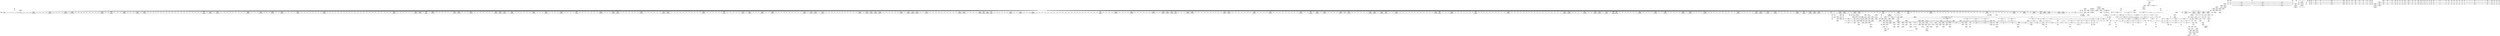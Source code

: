 digraph {
	CE0x45242a0 [shape=record,shape=Mrecord,label="{CE0x45242a0|i64*_getelementptr_inbounds_(_27_x_i64_,_27_x_i64_*___llvm_gcov_ctr148,_i64_0,_i64_26)|*Constant*|*SummSink*}"]
	CE0x456d400 [shape=record,shape=Mrecord,label="{CE0x456d400|8:_i32,_:_CRE_278,279_}"]
	CE0x451bec0 [shape=record,shape=Mrecord,label="{CE0x451bec0|272:_i8*,_:_CRE_565,566_}"]
	CE0x4534b10 [shape=record,shape=Mrecord,label="{CE0x4534b10|272:_i8*,_:_CRE_1600,1604_|*MultipleSource*|Function::selinux_quotactl&Arg::sb::|Function::superblock_has_perm&Arg::sb::|security/selinux/hooks.c,1865}"]
	CE0x44dd090 [shape=record,shape=Mrecord,label="{CE0x44dd090|selinux_quotactl:tmp25|security/selinux/hooks.c,2020|*SummSource*}"]
	CE0x44bb0b0 [shape=record,shape=Mrecord,label="{CE0x44bb0b0|selinux_quotactl:sw.bb|*SummSource*}"]
	CE0x453b050 [shape=record,shape=Mrecord,label="{CE0x453b050|272:_i8*,_:_CRE_1776,1784_|*MultipleSource*|Function::selinux_quotactl&Arg::sb::|Function::superblock_has_perm&Arg::sb::|security/selinux/hooks.c,1865}"]
	CE0x44faa80 [shape=record,shape=Mrecord,label="{CE0x44faa80|_ret_i32_%retval.0,_!dbg_!27728|security/selinux/avc.c,775|*SummSink*}"]
	CE0x4532540 [shape=record,shape=Mrecord,label="{CE0x4532540|272:_i8*,_:_CRE_1354,1355_}"]
	CE0x4548300 [shape=record,shape=Mrecord,label="{CE0x4548300|272:_i8*,_:_CRE_1241,1242_}"]
	CE0x451edf0 [shape=record,shape=Mrecord,label="{CE0x451edf0|__llvm_gcov_indirect_counter_increment:tmp6|*SummSink*}"]
	CE0x44ba170 [shape=record,shape=Mrecord,label="{CE0x44ba170|selinux_quotactl:do.end}"]
	CE0x4536bd0 [shape=record,shape=Mrecord,label="{CE0x4536bd0|272:_i8*,_:_CRE_1641,1642_}"]
	CE0x4538dd0 [shape=record,shape=Mrecord,label="{CE0x4538dd0|272:_i8*,_:_CRE_1673,1674_}"]
	CE0x44bbd30 [shape=record,shape=Mrecord,label="{CE0x44bbd30|_ret_void}"]
	CE0x4531220 [shape=record,shape=Mrecord,label="{CE0x4531220|272:_i8*,_:_CRE_1336,1337_}"]
	CE0x456a430 [shape=record,shape=Mrecord,label="{CE0x456a430|8:_i32,_:_CRE_233,234_}"]
	CE0x45481f0 [shape=record,shape=Mrecord,label="{CE0x45481f0|272:_i8*,_:_CRE_1240,1241_}"]
	CE0x44d9a50 [shape=record,shape=Mrecord,label="{CE0x44d9a50|272:_i8*,_:_CRE_248,252_|*MultipleSource*|Function::selinux_quotactl&Arg::sb::|Function::superblock_has_perm&Arg::sb::|security/selinux/hooks.c,1865}"]
	CE0x45256b0 [shape=record,shape=Mrecord,label="{CE0x45256b0|get_current:bb}"]
	CE0x44e95b0 [shape=record,shape=Mrecord,label="{CE0x44e95b0|selinux_quotactl:tmp8|security/selinux/hooks.c,2016}"]
	CE0x4542330 [shape=record,shape=Mrecord,label="{CE0x4542330|272:_i8*,_:_CRE_602,603_}"]
	CE0x44ce2d0 [shape=record,shape=Mrecord,label="{CE0x44ce2d0|i64*_getelementptr_inbounds_(_27_x_i64_,_27_x_i64_*___llvm_gcov_ctr148,_i64_0,_i64_8)|*Constant*}"]
	CE0x4538220 [shape=record,shape=Mrecord,label="{CE0x4538220|272:_i8*,_:_CRE_1662,1663_}"]
	CE0x44b8eb0 [shape=record,shape=Mrecord,label="{CE0x44b8eb0|selinux_quotactl:tmp23|security/selinux/hooks.c,2019}"]
	CE0x4549f10 [shape=record,shape=Mrecord,label="{CE0x4549f10|superblock_has_perm:tmp1}"]
	CE0x44dcdb0 [shape=record,shape=Mrecord,label="{CE0x44dcdb0|selinux_quotactl:tmp25|security/selinux/hooks.c,2020}"]
	CE0x4549620 [shape=record,shape=Mrecord,label="{CE0x4549620|272:_i8*,_:_CRE_1259,1260_}"]
	CE0x44e15f0 [shape=record,shape=Mrecord,label="{CE0x44e15f0|272:_i8*,_:_CRE_430,431_}"]
	CE0x453a810 [shape=record,shape=Mrecord,label="{CE0x453a810|272:_i8*,_:_CRE_1736,1752_|*MultipleSource*|Function::selinux_quotactl&Arg::sb::|Function::superblock_has_perm&Arg::sb::|security/selinux/hooks.c,1865}"]
	CE0x453ca90 [shape=record,shape=Mrecord,label="{CE0x453ca90|cred_sid:cred|Function::cred_sid&Arg::cred::|*SummSource*}"]
	CE0x45042a0 [shape=record,shape=Mrecord,label="{CE0x45042a0|i32_512|*Constant*|*SummSink*}"]
	CE0x4569330 [shape=record,shape=Mrecord,label="{CE0x4569330|8:_i32,_:_CRE_217,218_}"]
	CE0x4531ff0 [shape=record,shape=Mrecord,label="{CE0x4531ff0|272:_i8*,_:_CRE_1349,1350_}"]
	CE0x44db850 [shape=record,shape=Mrecord,label="{CE0x44db850|cred_sid:tmp|*SummSource*}"]
	CE0x456dc60 [shape=record,shape=Mrecord,label="{CE0x456dc60|avc_has_perm:tsid|Function::avc_has_perm&Arg::tsid::|*SummSink*}"]
	CE0x454d0b0 [shape=record,shape=Mrecord,label="{CE0x454d0b0|272:_i8*,_:_CRE_1876,1877_}"]
	CE0x44c5f10 [shape=record,shape=Mrecord,label="{CE0x44c5f10|superblock_has_perm:sb|Function::superblock_has_perm&Arg::sb::}"]
	"CONST[source:1(input),value:2(dynamic)][purpose:{object}][SrcIdx:0]"
	CE0x456d840 [shape=record,shape=Mrecord,label="{CE0x456d840|superblock_has_perm:tmp6|security/selinux/hooks.c,1866|*SummSource*}"]
	CE0x44d4e30 [shape=record,shape=Mrecord,label="{CE0x44d4e30|selinux_quotactl:tmp16|security/selinux/hooks.c,2016}"]
	CE0x4546200 [shape=record,shape=Mrecord,label="{CE0x4546200|272:_i8*,_:_CRE_1210,1211_}"]
	CE0x4518e60 [shape=record,shape=Mrecord,label="{CE0x4518e60|272:_i8*,_:_CRE_445,446_}"]
	CE0x44cbf50 [shape=record,shape=Mrecord,label="{CE0x44cbf50|selinux_quotactl:tmp11|security/selinux/hooks.c,2016|*SummSink*}"]
	CE0x4532760 [shape=record,shape=Mrecord,label="{CE0x4532760|272:_i8*,_:_CRE_1356,1357_}"]
	CE0x456aed0 [shape=record,shape=Mrecord,label="{CE0x456aed0|8:_i32,_:_CRE_243,244_}"]
	CE0x44b6d60 [shape=record,shape=Mrecord,label="{CE0x44b6d60|i32_8388613|*Constant*}"]
	CE0x44b7e60 [shape=record,shape=Mrecord,label="{CE0x44b7e60|i32_8388614|*Constant*|*SummSource*}"]
	CE0x4536790 [shape=record,shape=Mrecord,label="{CE0x4536790|272:_i8*,_:_CRE_1637,1638_}"]
	CE0x451d2c0 [shape=record,shape=Mrecord,label="{CE0x451d2c0|272:_i8*,_:_CRE_584,585_}"]
	CE0x4540c80 [shape=record,shape=Mrecord,label="{CE0x4540c80|272:_i8*,_:_CRE_384,388_|*MultipleSource*|Function::selinux_quotactl&Arg::sb::|Function::superblock_has_perm&Arg::sb::|security/selinux/hooks.c,1865}"]
	CE0x4531330 [shape=record,shape=Mrecord,label="{CE0x4531330|272:_i8*,_:_CRE_1337,1338_}"]
	CE0x4504860 [shape=record,shape=Mrecord,label="{CE0x4504860|_call_void___llvm_gcov_indirect_counter_increment(i32*___llvm_gcov_global_state_pred150,_i64**_getelementptr_inbounds_(_3_x_i64*_,_3_x_i64*_*___llvm_gcda_edge_table149,_i64_0,_i64_0)),_!dbg_!27756|security/selinux/hooks.c,2036|*SummSink*}"]
	CE0x4539a90 [shape=record,shape=Mrecord,label="{CE0x4539a90|272:_i8*,_:_CRE_1685,1686_}"]
	CE0x44b8ca0 [shape=record,shape=Mrecord,label="{CE0x44b8ca0|selinux_quotactl:tmp3|*SummSink*}"]
	CE0x44c80a0 [shape=record,shape=Mrecord,label="{CE0x44c80a0|%struct.super_block*_null|*Constant*|*SummSource*}"]
	CE0x44db3b0 [shape=record,shape=Mrecord,label="{CE0x44db3b0|i8*_getelementptr_inbounds_(_45_x_i8_,_45_x_i8_*_.str12,_i32_0,_i32_0)|*Constant*}"]
	CE0x4568040 [shape=record,shape=Mrecord,label="{CE0x4568040|8:_i32,_:_CRE_176,180_|*MultipleSource*|*LoadInst*|security/selinux/hooks.c,1865|security/selinux/hooks.c,1865|security/selinux/hooks.c,1866}"]
	"CONST[source:0(mediator),value:2(dynamic)][purpose:{object}]"
	CE0x456a760 [shape=record,shape=Mrecord,label="{CE0x456a760|8:_i32,_:_CRE_236,237_}"]
	CE0x4539ed0 [shape=record,shape=Mrecord,label="{CE0x4539ed0|272:_i8*,_:_CRE_1696,1704_|*MultipleSource*|Function::selinux_quotactl&Arg::sb::|Function::superblock_has_perm&Arg::sb::|security/selinux/hooks.c,1865}"]
	"CONST[source:0(mediator),value:2(dynamic)][purpose:{subject}]"
	CE0x44b8ba0 [shape=record,shape=Mrecord,label="{CE0x44b8ba0|selinux_quotactl:tmp3|*SummSource*}"]
	CE0x4549e80 [shape=record,shape=Mrecord,label="{CE0x4549e80|superblock_has_perm:tmp|*SummSink*}"]
	CE0x4537450 [shape=record,shape=Mrecord,label="{CE0x4537450|272:_i8*,_:_CRE_1649,1650_}"]
	CE0x44dbcd0 [shape=record,shape=Mrecord,label="{CE0x44dbcd0|selinux_quotactl:tmp12|security/selinux/hooks.c,2016|*SummSource*}"]
	CE0x44e8460 [shape=record,shape=Mrecord,label="{CE0x44e8460|GLOBAL:selinux_quotactl.__warned|Global_var:selinux_quotactl.__warned|*SummSink*}"]
	CE0x4534090 [shape=record,shape=Mrecord,label="{CE0x4534090|272:_i8*,_:_CRE_1536,1568_|*MultipleSource*|Function::selinux_quotactl&Arg::sb::|Function::superblock_has_perm&Arg::sb::|security/selinux/hooks.c,1865}"]
	CE0x4535140 [shape=record,shape=Mrecord,label="{CE0x4535140|272:_i8*,_:_CRE_1617,1618_}"]
	CE0x44b5280 [shape=record,shape=Mrecord,label="{CE0x44b5280|selinux_quotactl:do.end|*SummSink*}"]
	CE0x4526d60 [shape=record,shape=Mrecord,label="{CE0x4526d60|superblock_has_perm:s_security|security/selinux/hooks.c,1865|*SummSink*}"]
	CE0x45033a0 [shape=record,shape=Mrecord,label="{CE0x45033a0|selinux_quotactl:tmp29|security/selinux/hooks.c,2033}"]
	CE0x44af960 [shape=record,shape=Mrecord,label="{CE0x44af960|i64*_getelementptr_inbounds_(_27_x_i64_,_27_x_i64_*___llvm_gcov_ctr148,_i64_0,_i64_1)|*Constant*|*SummSource*}"]
	CE0x4519c30 [shape=record,shape=Mrecord,label="{CE0x4519c30|272:_i8*,_:_CRE_458,459_}"]
	CE0x44c6680 [shape=record,shape=Mrecord,label="{CE0x44c6680|superblock_has_perm:perms|Function::superblock_has_perm&Arg::perms::|*SummSink*}"]
	CE0x4528f40 [shape=record,shape=Mrecord,label="{CE0x4528f40|i64*_getelementptr_inbounds_(_2_x_i64_,_2_x_i64_*___llvm_gcov_ctr151,_i64_0,_i64_1)|*Constant*}"]
	CE0x44a5c20 [shape=record,shape=Mrecord,label="{CE0x44a5c20|selinux_quotactl:return}"]
	CE0x44ae570 [shape=record,shape=Mrecord,label="{CE0x44ae570|selinux_quotactl:call|security/selinux/hooks.c,2016|*SummSink*}"]
	CE0x44d1000 [shape=record,shape=Mrecord,label="{CE0x44d1000|selinux_quotactl:tobool6|security/selinux/hooks.c,2019}"]
	CE0x452fac0 [shape=record,shape=Mrecord,label="{CE0x452fac0|272:_i8*,_:_CRE_1314,1315_}"]
	CE0x4503f80 [shape=record,shape=Mrecord,label="{CE0x4503f80|i32_512|*Constant*|*SummSource*}"]
	CE0x44df940 [shape=record,shape=Mrecord,label="{CE0x44df940|272:_i8*,_:_CRE_403,404_}"]
	CE0x44c5f80 [shape=record,shape=Mrecord,label="{CE0x44c5f80|superblock_has_perm:sb|Function::superblock_has_perm&Arg::sb::|*SummSource*}"]
	CE0x44c91f0 [shape=record,shape=Mrecord,label="{CE0x44c91f0|selinux_quotactl:tmp14|security/selinux/hooks.c,2016|*SummSink*}"]
	CE0x4533ec0 [shape=record,shape=Mrecord,label="{CE0x4533ec0|272:_i8*,_:_CRE_1392,1536_|*MultipleSource*|Function::selinux_quotactl&Arg::sb::|Function::superblock_has_perm&Arg::sb::|security/selinux/hooks.c,1865}"]
	CE0x44d2b20 [shape=record,shape=Mrecord,label="{CE0x44d2b20|selinux_quotactl:tmp22|security/selinux/hooks.c,2019|*SummSink*}"]
	CE0x44ba6b0 [shape=record,shape=Mrecord,label="{CE0x44ba6b0|selinux_quotactl:call3|security/selinux/hooks.c,2016|*SummSink*}"]
	CE0x4540230 [shape=record,shape=Mrecord,label="{CE0x4540230|272:_i8*,_:_CRE_344,352_|*MultipleSource*|Function::selinux_quotactl&Arg::sb::|Function::superblock_has_perm&Arg::sb::|security/selinux/hooks.c,1865}"]
	CE0x44c9130 [shape=record,shape=Mrecord,label="{CE0x44c9130|selinux_quotactl:tmp14|security/selinux/hooks.c,2016|*SummSource*}"]
	CE0x44ca020 [shape=record,shape=Mrecord,label="{CE0x44ca020|get_current:tmp2}"]
	CE0x44a4b60 [shape=record,shape=Mrecord,label="{CE0x44a4b60|i64_1|*Constant*}"]
	CE0x44cc690 [shape=record,shape=Mrecord,label="{CE0x44cc690|_call_void_lockdep_rcu_suspicious(i8*_getelementptr_inbounds_(_25_x_i8_,_25_x_i8_*_.str3,_i32_0,_i32_0),_i32_2016,_i8*_getelementptr_inbounds_(_45_x_i8_,_45_x_i8_*_.str12,_i32_0,_i32_0))_#10,_!dbg_!27731|security/selinux/hooks.c,2016|*SummSink*}"]
	CE0x452c540 [shape=record,shape=Mrecord,label="{CE0x452c540|8:_i32,_:_CRE_93,94_}"]
	CE0x44f6600 [shape=record,shape=Mrecord,label="{CE0x44f6600|cred_sid:security|security/selinux/hooks.c,196}"]
	CE0x4535be0 [shape=record,shape=Mrecord,label="{CE0x4535be0|272:_i8*,_:_CRE_1626,1627_}"]
	CE0x4531bb0 [shape=record,shape=Mrecord,label="{CE0x4531bb0|272:_i8*,_:_CRE_1345,1346_}"]
	CE0x452a220 [shape=record,shape=Mrecord,label="{CE0x452a220|i64_1|*Constant*}"]
	CE0x451c600 [shape=record,shape=Mrecord,label="{CE0x451c600|272:_i8*,_:_CRE_572,573_}"]
	CE0x452d410 [shape=record,shape=Mrecord,label="{CE0x452d410|get_current:tmp3|*SummSource*}"]
	CE0x452a1b0 [shape=record,shape=Mrecord,label="{CE0x452a1b0|cred_sid:tmp|*SummSink*}"]
	CE0x4547ca0 [shape=record,shape=Mrecord,label="{CE0x4547ca0|272:_i8*,_:_CRE_1235,1236_}"]
	CE0x453c840 [shape=record,shape=Mrecord,label="{CE0x453c840|cred_sid:cred|Function::cred_sid&Arg::cred::}"]
	CE0x4566f20 [shape=record,shape=Mrecord,label="{CE0x4566f20|8:_i32,_:_CRE_102,103_}"]
	CE0x44f1060 [shape=record,shape=Mrecord,label="{CE0x44f1060|selinux_quotactl:tmp26|security/selinux/hooks.c,2028}"]
	CE0x4544420 [shape=record,shape=Mrecord,label="{CE0x4544420|272:_i8*,_:_CRE_640,648_|*MultipleSource*|Function::selinux_quotactl&Arg::sb::|Function::superblock_has_perm&Arg::sb::|security/selinux/hooks.c,1865}"]
	CE0x51572e0 [shape=record,shape=Mrecord,label="{CE0x51572e0|selinux_quotactl:tmp16|security/selinux/hooks.c,2016|*SummSource*}"]
	CE0x44b7630 [shape=record,shape=Mrecord,label="{CE0x44b7630|selinux_quotactl:cmds|Function::selinux_quotactl&Arg::cmds::|*SummSource*}"]
	CE0x454abb0 [shape=record,shape=Mrecord,label="{CE0x454abb0|0:_i64*,_array:_GCR___llvm_gcda_edge_table149_internal_unnamed_addr_constant_3_x_i64*_i64*_getelementptr_inbounds_(_27_x_i64_,_27_x_i64_*___llvm_gcov_ctr148,_i64_0,_i64_13),_i64*_getelementptr_inbounds_(_27_x_i64_,_27_x_i64_*___llvm_gcov_ctr148,_i64_0,_i64_18),_i64*_getelementptr_inbounds_(_27_x_i64_,_27_x_i64_*___llvm_gcov_ctr148,_i64_0,_i64_21)_:_elem_0::}"]
	CE0x4534d20 [shape=record,shape=Mrecord,label="{CE0x4534d20|272:_i8*,_:_CRE_1608,1612_|*MultipleSource*|Function::selinux_quotactl&Arg::sb::|Function::superblock_has_perm&Arg::sb::|security/selinux/hooks.c,1865}"]
	CE0x4519190 [shape=record,shape=Mrecord,label="{CE0x4519190|272:_i8*,_:_CRE_448,449_}"]
	CE0x44b9c60 [shape=record,shape=Mrecord,label="{CE0x44b9c60|selinux_quotactl:tmp19|security/selinux/hooks.c,2016|*SummSource*}"]
	CE0x454e0c0 [shape=record,shape=Mrecord,label="{CE0x454e0c0|272:_i8*,_:_CRE_2112,2120_|*MultipleSource*|Function::selinux_quotactl&Arg::sb::|Function::superblock_has_perm&Arg::sb::|security/selinux/hooks.c,1865}"]
	CE0x456d730 [shape=record,shape=Mrecord,label="{CE0x456d730|superblock_has_perm:tmp6|security/selinux/hooks.c,1866}"]
	CE0x4525a30 [shape=record,shape=Mrecord,label="{CE0x4525a30|i64*_getelementptr_inbounds_(_2_x_i64_,_2_x_i64_*___llvm_gcov_ctr98,_i64_0,_i64_0)|*Constant*|*SummSink*}"]
	CE0x44d8490 [shape=record,shape=Mrecord,label="{CE0x44d8490|272:_i8*,_:_CRE_136,140_|*MultipleSource*|Function::selinux_quotactl&Arg::sb::|Function::superblock_has_perm&Arg::sb::|security/selinux/hooks.c,1865}"]
	CE0x4536ce0 [shape=record,shape=Mrecord,label="{CE0x4536ce0|272:_i8*,_:_CRE_1642,1643_}"]
	CE0x44f6760 [shape=record,shape=Mrecord,label="{CE0x44f6760|COLLAPSED:_CMRE:_elem_0::|security/selinux/hooks.c,196}"]
	CE0x4503010 [shape=record,shape=Mrecord,label="{CE0x4503010|selinux_quotactl:tmp28|security/selinux/hooks.c,2033|*SummSource*}"]
	CE0x4537ab0 [shape=record,shape=Mrecord,label="{CE0x4537ab0|272:_i8*,_:_CRE_1655,1656_}"]
	CE0x44ba2b0 [shape=record,shape=Mrecord,label="{CE0x44ba2b0|get_current:tmp1}"]
	CE0x452eb00 [shape=record,shape=Mrecord,label="{CE0x452eb00|272:_i8*,_:_CRE_1288,1296_|*MultipleSource*|Function::selinux_quotactl&Arg::sb::|Function::superblock_has_perm&Arg::sb::|security/selinux/hooks.c,1865}"]
	CE0x44b30c0 [shape=record,shape=Mrecord,label="{CE0x44b30c0|superblock_has_perm:tmp6|security/selinux/hooks.c,1866|*SummSink*}"]
	CE0x4530de0 [shape=record,shape=Mrecord,label="{CE0x4530de0|272:_i8*,_:_CRE_1332,1333_}"]
	CE0x44b6100 [shape=record,shape=Mrecord,label="{CE0x44b6100|i64_5|*Constant*}"]
	CE0x4530230 [shape=record,shape=Mrecord,label="{CE0x4530230|272:_i8*,_:_CRE_1321,1322_}"]
	CE0x4546980 [shape=record,shape=Mrecord,label="{CE0x4546980|272:_i8*,_:_CRE_1217,1218_}"]
	CE0x4525410 [shape=record,shape=Mrecord,label="{CE0x4525410|_ret_i32_%retval.0,_!dbg_!27760|security/selinux/hooks.c,2040|*SummSink*}"]
	CE0x45227d0 [shape=record,shape=Mrecord,label="{CE0x45227d0|selinux_quotactl:tmp32|security/selinux/hooks.c,2039|*SummSink*}"]
	CE0x4530cd0 [shape=record,shape=Mrecord,label="{CE0x4530cd0|272:_i8*,_:_CRE_1331,1332_}"]
	CE0x44bbbc0 [shape=record,shape=Mrecord,label="{CE0x44bbbc0|i64**_getelementptr_inbounds_(_3_x_i64*_,_3_x_i64*_*___llvm_gcda_edge_table149,_i64_0,_i64_1)|*Constant*|*SummSink*}"]
	CE0x4566170 [shape=record,shape=Mrecord,label="{CE0x4566170|8:_i32,_:_CRE_58,59_}"]
	CE0x4533860 [shape=record,shape=Mrecord,label="{CE0x4533860|272:_i8*,_:_CRE_1372,1373_}"]
	CE0x456df70 [shape=record,shape=Mrecord,label="{CE0x456df70|i16_5|*Constant*|*SummSource*}"]
	CE0x453bf50 [shape=record,shape=Mrecord,label="{CE0x453bf50|superblock_has_perm:call|security/selinux/hooks.c,1863}"]
	CE0x452e060 [shape=record,shape=Mrecord,label="{CE0x452e060|272:_i8*,_:_CRE_1271,1272_}"]
	CE0x45492f0 [shape=record,shape=Mrecord,label="{CE0x45492f0|272:_i8*,_:_CRE_1256,1257_}"]
	CE0x453c3b0 [shape=record,shape=Mrecord,label="{CE0x453c3b0|GLOBAL:cred_sid|*Constant*|*SummSink*}"]
	CE0x44f5bf0 [shape=record,shape=Mrecord,label="{CE0x44f5bf0|_call_void_mcount()_#3|*SummSource*}"]
	CE0x452e280 [shape=record,shape=Mrecord,label="{CE0x452e280|272:_i8*,_:_CRE_1273,1274_}"]
	CE0x456bca0 [shape=record,shape=Mrecord,label="{CE0x456bca0|8:_i32,_:_CRE_256,257_}"]
	CE0x44b8a30 [shape=record,shape=Mrecord,label="{CE0x44b8a30|selinux_quotactl:tmp19|security/selinux/hooks.c,2016}"]
	CE0x454d350 [shape=record,shape=Mrecord,label="{CE0x454d350|272:_i8*,_:_CRE_1879,1880_}"]
	CE0x4565470 [shape=record,shape=Mrecord,label="{CE0x4565470|8:_i32,_:_CRE_45,46_}"]
	CE0x454d570 [shape=record,shape=Mrecord,label="{CE0x454d570|272:_i8*,_:_CRE_1888,1896_|*MultipleSource*|Function::selinux_quotactl&Arg::sb::|Function::superblock_has_perm&Arg::sb::|security/selinux/hooks.c,1865}"]
	CE0x51574c0 [shape=record,shape=Mrecord,label="{CE0x51574c0|i8_1|*Constant*|*SummSource*}"]
	CE0x44defe0 [shape=record,shape=Mrecord,label="{CE0x44defe0|8:_i32,_:_CRE_16,20_|*MultipleSource*|*LoadInst*|security/selinux/hooks.c,1865|security/selinux/hooks.c,1865|security/selinux/hooks.c,1866}"]
	CE0x4547640 [shape=record,shape=Mrecord,label="{CE0x4547640|272:_i8*,_:_CRE_1229,1230_}"]
	CE0x44bae30 [shape=record,shape=Mrecord,label="{CE0x44bae30|selinux_quotactl:land.lhs.true2}"]
	CE0x456e380 [shape=record,shape=Mrecord,label="{CE0x456e380|superblock_has_perm:tmp5|security/selinux/hooks.c,1865}"]
	CE0x44cf020 [shape=record,shape=Mrecord,label="{CE0x44cf020|i64_2|*Constant*|*SummSource*}"]
	CE0x3d360c0 [shape=record,shape=Mrecord,label="{CE0x3d360c0|selinux_quotactl:tmp6|security/selinux/hooks.c,2016|*SummSource*}"]
	CE0x454ed20 [shape=record,shape=Mrecord,label="{CE0x454ed20|superblock_has_perm:tmp4|*LoadInst*|security/selinux/hooks.c,1865}"]
	CE0x44cbaa0 [shape=record,shape=Mrecord,label="{CE0x44cbaa0|GLOBAL:lockdep_rcu_suspicious|*Constant*|*SummSource*}"]
	CE0x4545de0 [shape=record,shape=Mrecord,label="{CE0x4545de0|272:_i8*,_:_CRE_1208,1209_}"]
	CE0x44fcc00 [shape=record,shape=Mrecord,label="{CE0x44fcc00|avc_has_perm:ssid|Function::avc_has_perm&Arg::ssid::}"]
	CE0x4560b80 [shape=record,shape=Mrecord,label="{CE0x4560b80|8:_i32,_:_CRE_35,36_}"]
	CE0x44d6390 [shape=record,shape=Mrecord,label="{CE0x44d6390|__llvm_gcov_indirect_counter_increment:exit}"]
	CE0x44fa340 [shape=record,shape=Mrecord,label="{CE0x44fa340|avc_has_perm:requested|Function::avc_has_perm&Arg::requested::|*SummSink*}"]
	CE0x44d9df0 [shape=record,shape=Mrecord,label="{CE0x44d9df0|272:_i8*,_:_CRE_264,268_|*MultipleSource*|Function::selinux_quotactl&Arg::sb::|Function::superblock_has_perm&Arg::sb::|security/selinux/hooks.c,1865}"]
	CE0x4539210 [shape=record,shape=Mrecord,label="{CE0x4539210|272:_i8*,_:_CRE_1677,1678_}"]
	CE0x456c0e0 [shape=record,shape=Mrecord,label="{CE0x456c0e0|8:_i32,_:_CRE_260,261_}"]
	CE0x44b0840 [shape=record,shape=Mrecord,label="{CE0x44b0840|i64*_getelementptr_inbounds_(_27_x_i64_,_27_x_i64_*___llvm_gcov_ctr148,_i64_0,_i64_6)|*Constant*}"]
	CE0x44d4aa0 [shape=record,shape=Mrecord,label="{CE0x44d4aa0|superblock_has_perm:entry|*SummSink*}"]
	CE0x44cfee0 [shape=record,shape=Mrecord,label="{CE0x44cfee0|selinux_quotactl:tmp15|security/selinux/hooks.c,2016|*SummSink*}"]
	CE0x4534f30 [shape=record,shape=Mrecord,label="{CE0x4534f30|272:_i8*,_:_CRE_1616,1617_}"]
	CE0x44e1a30 [shape=record,shape=Mrecord,label="{CE0x44e1a30|272:_i8*,_:_CRE_434,435_}"]
	CE0x4537670 [shape=record,shape=Mrecord,label="{CE0x4537670|272:_i8*,_:_CRE_1651,1652_}"]
	CE0x44c46e0 [shape=record,shape=Mrecord,label="{CE0x44c46e0|i64*_getelementptr_inbounds_(_27_x_i64_,_27_x_i64_*___llvm_gcov_ctr148,_i64_0,_i64_22)|*Constant*|*SummSource*}"]
	CE0x44ca100 [shape=record,shape=Mrecord,label="{CE0x44ca100|get_current:tmp2|*SummSink*}"]
	CE0x44f9e80 [shape=record,shape=Mrecord,label="{CE0x44f9e80|avc_has_perm:tclass|Function::avc_has_perm&Arg::tclass::|*SummSink*}"]
	CE0x456aa90 [shape=record,shape=Mrecord,label="{CE0x456aa90|8:_i32,_:_CRE_239,240_}"]
	CE0x4543320 [shape=record,shape=Mrecord,label="{CE0x4543320|272:_i8*,_:_CRE_617,618_}"]
	CE0x4567a40 [shape=record,shape=Mrecord,label="{CE0x4567a40|8:_i32,_:_CRE_144,152_|*MultipleSource*|*LoadInst*|security/selinux/hooks.c,1865|security/selinux/hooks.c,1865|security/selinux/hooks.c,1866}"]
	CE0x4530670 [shape=record,shape=Mrecord,label="{CE0x4530670|272:_i8*,_:_CRE_1325,1326_}"]
	CE0x456c960 [shape=record,shape=Mrecord,label="{CE0x456c960|8:_i32,_:_CRE_268,269_}"]
	CE0x452b640 [shape=record,shape=Mrecord,label="{CE0x452b640|8:_i32,_:_CRE_78,79_}"]
	CE0x4525e60 [shape=record,shape=Mrecord,label="{CE0x4525e60|i32_0|*Constant*}"]
	CE0x44cc0f0 [shape=record,shape=Mrecord,label="{CE0x44cc0f0|selinux_quotactl:tmp12|security/selinux/hooks.c,2016}"]
	CE0x454adc0 [shape=record,shape=Mrecord,label="{CE0x454adc0|COLLAPSED:_GCMRE___llvm_gcov_ctr98_internal_global_2_x_i64_zeroinitializer:_elem_0:default:}"]
	CE0x4548960 [shape=record,shape=Mrecord,label="{CE0x4548960|272:_i8*,_:_CRE_1247,1248_}"]
	CE0x4546ba0 [shape=record,shape=Mrecord,label="{CE0x4546ba0|272:_i8*,_:_CRE_1219,1220_}"]
	CE0x44f67d0 [shape=record,shape=Mrecord,label="{CE0x44f67d0|cred_sid:security|security/selinux/hooks.c,196|*SummSink*}"]
	CE0x44d6300 [shape=record,shape=Mrecord,label="{CE0x44d6300|__llvm_gcov_indirect_counter_increment:bb4|*SummSink*}"]
	CE0x44cbc30 [shape=record,shape=Mrecord,label="{CE0x44cbc30|i32_2016|*Constant*}"]
	CE0x44b28d0 [shape=record,shape=Mrecord,label="{CE0x44b28d0|i64_4|*Constant*}"]
	CE0x44ce840 [shape=record,shape=Mrecord,label="{CE0x44ce840|i32_78|*Constant*|*SummSource*}"]
	CE0x44a4ed0 [shape=record,shape=Mrecord,label="{CE0x44a4ed0|selinux_quotactl:call|security/selinux/hooks.c,2016|*SummSource*}"]
	CE0x44ca090 [shape=record,shape=Mrecord,label="{CE0x44ca090|get_current:tmp2|*SummSource*}"]
	CE0x454cdf0 [shape=record,shape=Mrecord,label="{CE0x454cdf0|272:_i8*,_:_CRE_1874,1875_}"]
	CE0x4530340 [shape=record,shape=Mrecord,label="{CE0x4530340|272:_i8*,_:_CRE_1322,1323_}"]
	CE0x44dab10 [shape=record,shape=Mrecord,label="{CE0x44dab10|i64*_getelementptr_inbounds_(_27_x_i64_,_27_x_i64_*___llvm_gcov_ctr148,_i64_0,_i64_6)|*Constant*|*SummSink*}"]
	CE0x44cfe70 [shape=record,shape=Mrecord,label="{CE0x44cfe70|i8_1|*Constant*}"]
	CE0x4520ec0 [shape=record,shape=Mrecord,label="{CE0x4520ec0|i64*_getelementptr_inbounds_(_27_x_i64_,_27_x_i64_*___llvm_gcov_ctr148,_i64_0,_i64_24)|*Constant*|*SummSink*}"]
	CE0x44a4c10 [shape=record,shape=Mrecord,label="{CE0x44a4c10|i64_3|*Constant*|*SummSource*}"]
	"CONST[source:0(mediator),value:0(static)][purpose:{operation}]"
	CE0x4566770 [shape=record,shape=Mrecord,label="{CE0x4566770|8:_i32,_:_CRE_64,65_}"]
	CE0x4547860 [shape=record,shape=Mrecord,label="{CE0x4547860|272:_i8*,_:_CRE_1231,1232_}"]
	CE0x4541db0 [shape=record,shape=Mrecord,label="{CE0x4541db0|superblock_has_perm:tmp3|*SummSource*}"]
	CE0x4504540 [shape=record,shape=Mrecord,label="{CE0x4504540|_call_void___llvm_gcov_indirect_counter_increment(i32*___llvm_gcov_global_state_pred150,_i64**_getelementptr_inbounds_(_3_x_i64*_,_3_x_i64*_*___llvm_gcda_edge_table149,_i64_0,_i64_0)),_!dbg_!27756|security/selinux/hooks.c,2036}"]
	CE0x44d5690 [shape=record,shape=Mrecord,label="{CE0x44d5690|i32_2016|*Constant*|*SummSource*}"]
	CE0x44b6980 [shape=record,shape=Mrecord,label="{CE0x44b6980|i32_8388610|*Constant*|*SummSink*}"]
	CE0x4536350 [shape=record,shape=Mrecord,label="{CE0x4536350|272:_i8*,_:_CRE_1633,1634_}"]
	CE0x44fa580 [shape=record,shape=Mrecord,label="{CE0x44fa580|avc_has_perm:auditdata|Function::avc_has_perm&Arg::auditdata::}"]
	CE0x44cc4a0 [shape=record,shape=Mrecord,label="{CE0x44cc4a0|get_current:tmp4|./arch/x86/include/asm/current.h,14}"]
	CE0x44c5a80 [shape=record,shape=Mrecord,label="{CE0x44c5a80|superblock_has_perm:cred|Function::superblock_has_perm&Arg::cred::}"]
	CE0x453aa20 [shape=record,shape=Mrecord,label="{CE0x453aa20|272:_i8*,_:_CRE_1752,1760_|*MultipleSource*|Function::selinux_quotactl&Arg::sb::|Function::superblock_has_perm&Arg::sb::|security/selinux/hooks.c,1865}"]
	CE0x44e9790 [shape=record,shape=Mrecord,label="{CE0x44e9790|GLOBAL:selinux_quotactl.__warned|Global_var:selinux_quotactl.__warned|*SummSource*}"]
	CE0x4542cc0 [shape=record,shape=Mrecord,label="{CE0x4542cc0|272:_i8*,_:_CRE_611,612_}"]
	CE0x4539870 [shape=record,shape=Mrecord,label="{CE0x4539870|272:_i8*,_:_CRE_1683,1684_}"]
	CE0x4537de0 [shape=record,shape=Mrecord,label="{CE0x4537de0|272:_i8*,_:_CRE_1658,1659_}"]
	CE0x44d48c0 [shape=record,shape=Mrecord,label="{CE0x44d48c0|superblock_has_perm:entry|*SummSource*}"]
	CE0x44b1820 [shape=record,shape=Mrecord,label="{CE0x44b1820|__llvm_gcov_indirect_counter_increment:entry|*SummSink*}"]
	CE0x44c9d00 [shape=record,shape=Mrecord,label="{CE0x44c9d00|i64_11|*Constant*}"]
	CE0x4502610 [shape=record,shape=Mrecord,label="{CE0x4502610|i64**_getelementptr_inbounds_(_3_x_i64*_,_3_x_i64*_*___llvm_gcda_edge_table149,_i64_0,_i64_2)|*Constant*}"]
	CE0x45193b0 [shape=record,shape=Mrecord,label="{CE0x45193b0|272:_i8*,_:_CRE_450,451_}"]
	CE0x4538aa0 [shape=record,shape=Mrecord,label="{CE0x4538aa0|272:_i8*,_:_CRE_1670,1671_}"]
	CE0x456c630 [shape=record,shape=Mrecord,label="{CE0x456c630|8:_i32,_:_CRE_265,266_}"]
	CE0x4565a70 [shape=record,shape=Mrecord,label="{CE0x4565a70|8:_i32,_:_CRE_51,52_}"]
	CE0x44de950 [shape=record,shape=Mrecord,label="{CE0x44de950|i64*_null|*Constant*|*SummSource*}"]
	CE0x456acb0 [shape=record,shape=Mrecord,label="{CE0x456acb0|8:_i32,_:_CRE_241,242_}"]
	CE0x4548a70 [shape=record,shape=Mrecord,label="{CE0x4548a70|272:_i8*,_:_CRE_1248,1249_}"]
	CE0x4566270 [shape=record,shape=Mrecord,label="{CE0x4566270|8:_i32,_:_CRE_59,60_}"]
	CE0x4537230 [shape=record,shape=Mrecord,label="{CE0x4537230|272:_i8*,_:_CRE_1647,1648_}"]
	CE0x452a5a0 [shape=record,shape=Mrecord,label="{CE0x452a5a0|__llvm_gcov_indirect_counter_increment:bb}"]
	CE0x4521850 [shape=record,shape=Mrecord,label="{CE0x4521850|selinux_quotactl:tmp31|security/selinux/hooks.c,2036|*SummSink*}"]
	CE0x44bf950 [shape=record,shape=Mrecord,label="{CE0x44bf950|0:_i32,_:_GCMR___llvm_gcov_global_state_pred150_internal_unnamed_addr_global_i32_-1:_elem_0:default:}"]
	CE0x45356c0 [shape=record,shape=Mrecord,label="{CE0x45356c0|272:_i8*,_:_CRE_1621,1622_}"]
	CE0x44df310 [shape=record,shape=Mrecord,label="{CE0x44df310|272:_i8*,_:_CRE_397,398_}"]
	CE0x4519f60 [shape=record,shape=Mrecord,label="{CE0x4519f60|272:_i8*,_:_CRE_461,462_}"]
	CE0x44b2ac0 [shape=record,shape=Mrecord,label="{CE0x44b2ac0|selinux_quotactl:tmp9|security/selinux/hooks.c,2016}"]
	CE0x4532ed0 [shape=record,shape=Mrecord,label="{CE0x4532ed0|272:_i8*,_:_CRE_1363,1364_}"]
	CE0x44dc8d0 [shape=record,shape=Mrecord,label="{CE0x44dc8d0|superblock_has_perm:tmp|*SummSource*}"]
	CE0x44db470 [shape=record,shape=Mrecord,label="{CE0x44db470|i8*_getelementptr_inbounds_(_45_x_i8_,_45_x_i8_*_.str12,_i32_0,_i32_0)|*Constant*|*SummSource*}"]
	CE0x44cb710 [shape=record,shape=Mrecord,label="{CE0x44cb710|_call_void_lockdep_rcu_suspicious(i8*_getelementptr_inbounds_(_25_x_i8_,_25_x_i8_*_.str3,_i32_0,_i32_0),_i32_2016,_i8*_getelementptr_inbounds_(_45_x_i8_,_45_x_i8_*_.str12,_i32_0,_i32_0))_#10,_!dbg_!27731|security/selinux/hooks.c,2016}"]
	CE0x454ef30 [shape=record,shape=Mrecord,label="{CE0x454ef30|superblock_has_perm:tmp4|*LoadInst*|security/selinux/hooks.c,1865|*SummSource*}"]
	CE0x4546cb0 [shape=record,shape=Mrecord,label="{CE0x4546cb0|272:_i8*,_:_CRE_1220,1221_}"]
	CE0x44b7ad0 [shape=record,shape=Mrecord,label="{CE0x44b7ad0|i32_8388615|*Constant*|*SummSink*}"]
	CE0x4531cc0 [shape=record,shape=Mrecord,label="{CE0x4531cc0|272:_i8*,_:_CRE_1346,1347_}"]
	CE0x4524a50 [shape=record,shape=Mrecord,label="{CE0x4524a50|selinux_quotactl:tmp35|security/selinux/hooks.c,2040|*SummSource*}"]
	CE0x452e6c0 [shape=record,shape=Mrecord,label="{CE0x452e6c0|272:_i8*,_:_CRE_1277,1278_}"]
	CE0x44d1f50 [shape=record,shape=Mrecord,label="{CE0x44d1f50|i64*_getelementptr_inbounds_(_27_x_i64_,_27_x_i64_*___llvm_gcov_ctr148,_i64_0,_i64_9)|*Constant*|*SummSource*}"]
	CE0x454b740 [shape=record,shape=Mrecord,label="{CE0x454b740|272:_i8*,_:_CRE_1800,1804_|*MultipleSource*|Function::selinux_quotactl&Arg::sb::|Function::superblock_has_perm&Arg::sb::|security/selinux/hooks.c,1865}"]
	CE0x451aef0 [shape=record,shape=Mrecord,label="{CE0x451aef0|272:_i8*,_:_CRE_528,536_|*MultipleSource*|Function::selinux_quotactl&Arg::sb::|Function::superblock_has_perm&Arg::sb::|security/selinux/hooks.c,1865}"]
	CE0x4533530 [shape=record,shape=Mrecord,label="{CE0x4533530|272:_i8*,_:_CRE_1369,1370_}"]
	CE0x451c930 [shape=record,shape=Mrecord,label="{CE0x451c930|272:_i8*,_:_CRE_575,576_}"]
	CE0x63b8940 [shape=record,shape=Mrecord,label="{CE0x63b8940|selinux_quotactl:tmp6|security/selinux/hooks.c,2016|*SummSink*}"]
	CE0x4542550 [shape=record,shape=Mrecord,label="{CE0x4542550|272:_i8*,_:_CRE_604,605_}"]
	CE0x4503080 [shape=record,shape=Mrecord,label="{CE0x4503080|selinux_quotactl:tmp28|security/selinux/hooks.c,2033|*SummSink*}"]
	CE0x44fc740 [shape=record,shape=Mrecord,label="{CE0x44fc740|avc_has_perm:entry}"]
	CE0x451c1c0 [shape=record,shape=Mrecord,label="{CE0x451c1c0|272:_i8*,_:_CRE_568,569_}"]
	CE0x4544b50 [shape=record,shape=Mrecord,label="{CE0x4544b50|272:_i8*,_:_CRE_672,680_|*MultipleSource*|Function::selinux_quotactl&Arg::sb::|Function::superblock_has_perm&Arg::sb::|security/selinux/hooks.c,1865}"]
	CE0x452fbd0 [shape=record,shape=Mrecord,label="{CE0x452fbd0|272:_i8*,_:_CRE_1315,1316_}"]
	CE0x4547a80 [shape=record,shape=Mrecord,label="{CE0x4547a80|272:_i8*,_:_CRE_1233,1234_}"]
	CE0x453ae40 [shape=record,shape=Mrecord,label="{CE0x453ae40|272:_i8*,_:_CRE_1768,1776_|*MultipleSource*|Function::selinux_quotactl&Arg::sb::|Function::superblock_has_perm&Arg::sb::|security/selinux/hooks.c,1865}"]
	CE0x4540650 [shape=record,shape=Mrecord,label="{CE0x4540650|272:_i8*,_:_CRE_360,368_|*MultipleSource*|Function::selinux_quotactl&Arg::sb::|Function::superblock_has_perm&Arg::sb::|security/selinux/hooks.c,1865}"]
	CE0x45029f0 [shape=record,shape=Mrecord,label="{CE0x45029f0|i64**_getelementptr_inbounds_(_3_x_i64*_,_3_x_i64*_*___llvm_gcda_edge_table149,_i64_0,_i64_2)|*Constant*|*SummSource*}"]
	CE0x4568840 [shape=record,shape=Mrecord,label="{CE0x4568840|8:_i32,_:_CRE_208,209_}"]
	CE0x4526b20 [shape=record,shape=Mrecord,label="{CE0x4526b20|272:_i8*,_:_CRE_0,8_|*MultipleSource*|Function::selinux_quotactl&Arg::sb::|Function::superblock_has_perm&Arg::sb::|security/selinux/hooks.c,1865}"]
	CE0x44b1660 [shape=record,shape=Mrecord,label="{CE0x44b1660|__llvm_gcov_indirect_counter_increment:entry}"]
	CE0x44c5b60 [shape=record,shape=Mrecord,label="{CE0x44c5b60|superblock_has_perm:cred|Function::superblock_has_perm&Arg::cred::|*SummSource*}"]
	CE0x44cc400 [shape=record,shape=Mrecord,label="{CE0x44cc400|_call_void_mcount()_#3|*SummSink*}"]
	CE0x4546410 [shape=record,shape=Mrecord,label="{CE0x4546410|272:_i8*,_:_CRE_1211,1212_}"]
	CE0x4567e40 [shape=record,shape=Mrecord,label="{CE0x4567e40|8:_i32,_:_CRE_168,176_|*MultipleSource*|*LoadInst*|security/selinux/hooks.c,1865|security/selinux/hooks.c,1865|security/selinux/hooks.c,1866}"]
	CE0x4567c40 [shape=record,shape=Mrecord,label="{CE0x4567c40|8:_i32,_:_CRE_152,168_|*MultipleSource*|*LoadInst*|security/selinux/hooks.c,1865|security/selinux/hooks.c,1865|security/selinux/hooks.c,1866}"]
	CE0x44b85f0 [shape=record,shape=Mrecord,label="{CE0x44b85f0|COLLAPSED:_GCMRE_current_task_external_global_%struct.task_struct*:_elem_0::|security/selinux/hooks.c,2016}"]
	CE0x454d160 [shape=record,shape=Mrecord,label="{CE0x454d160|272:_i8*,_:_CRE_1877,1878_}"]
	CE0x456b530 [shape=record,shape=Mrecord,label="{CE0x456b530|8:_i32,_:_CRE_249,250_}"]
	CE0x4531660 [shape=record,shape=Mrecord,label="{CE0x4531660|272:_i8*,_:_CRE_1340,1341_}"]
	CE0x4566670 [shape=record,shape=Mrecord,label="{CE0x4566670|8:_i32,_:_CRE_63,64_}"]
	CE0x44ad8d0 [shape=record,shape=Mrecord,label="{CE0x44ad8d0|selinux_quotactl:if.then}"]
	CE0x4529590 [shape=record,shape=Mrecord,label="{CE0x4529590|i64*_getelementptr_inbounds_(_2_x_i64_,_2_x_i64_*___llvm_gcov_ctr151,_i64_0,_i64_0)|*Constant*}"]
	CE0x4569770 [shape=record,shape=Mrecord,label="{CE0x4569770|8:_i32,_:_CRE_221,222_}"]
	CE0x44adff0 [shape=record,shape=Mrecord,label="{CE0x44adff0|i64_3|*Constant*}"]
	CE0x4525b80 [shape=record,shape=Mrecord,label="{CE0x4525b80|get_current:bb|*SummSource*}"]
	CE0x4569880 [shape=record,shape=Mrecord,label="{CE0x4569880|8:_i32,_:_CRE_222,223_}"]
	CE0x4537bc0 [shape=record,shape=Mrecord,label="{CE0x4537bc0|272:_i8*,_:_CRE_1656,1657_}"]
	CE0x44c4580 [shape=record,shape=Mrecord,label="{CE0x44c4580|272:_i8*,_:_CRE_112,120_|*MultipleSource*|Function::selinux_quotactl&Arg::sb::|Function::superblock_has_perm&Arg::sb::|security/selinux/hooks.c,1865}"]
	CE0x4539980 [shape=record,shape=Mrecord,label="{CE0x4539980|272:_i8*,_:_CRE_1684,1685_}"]
	CE0x4567090 [shape=record,shape=Mrecord,label="{CE0x4567090|8:_i32,_:_CRE_103,104_}"]
	CE0x44f60d0 [shape=record,shape=Mrecord,label="{CE0x44f60d0|i32_22|*Constant*|*SummSource*}"]
	CE0x456cb80 [shape=record,shape=Mrecord,label="{CE0x456cb80|8:_i32,_:_CRE_270,271_}"]
	CE0x4533420 [shape=record,shape=Mrecord,label="{CE0x4533420|272:_i8*,_:_CRE_1368,1369_}"]
	CE0x44c38d0 [shape=record,shape=Mrecord,label="{CE0x44c38d0|272:_i8*,_:_CRE_56,64_|*MultipleSource*|Function::selinux_quotactl&Arg::sb::|Function::superblock_has_perm&Arg::sb::|security/selinux/hooks.c,1865}"]
	CE0x44ce7d0 [shape=record,shape=Mrecord,label="{CE0x44ce7d0|i32_78|*Constant*|*SummSink*}"]
	CE0x44b3620 [shape=record,shape=Mrecord,label="{CE0x44b3620|GLOBAL:__llvm_gcov_ctr148|Global_var:__llvm_gcov_ctr148|*SummSink*}"]
	CE0x456b200 [shape=record,shape=Mrecord,label="{CE0x456b200|8:_i32,_:_CRE_246,247_}"]
	CE0x44d2150 [shape=record,shape=Mrecord,label="{CE0x44d2150|GLOBAL:get_current|*Constant*}"]
	CE0x4543980 [shape=record,shape=Mrecord,label="{CE0x4543980|272:_i8*,_:_CRE_623,624_}"]
	CE0x44b13e0 [shape=record,shape=Mrecord,label="{CE0x44b13e0|GLOBAL:__llvm_gcov_indirect_counter_increment|*Constant*|*SummSource*}"]
	CE0x456e890 [shape=record,shape=Mrecord,label="{CE0x456e890|superblock_has_perm:sid1|security/selinux/hooks.c,1866|*SummSource*}"]
	CE0x4545bd0 [shape=record,shape=Mrecord,label="{CE0x4545bd0|272:_i8*,_:_CRE_896,1208_|*MultipleSource*|Function::selinux_quotactl&Arg::sb::|Function::superblock_has_perm&Arg::sb::|security/selinux/hooks.c,1865}"]
	CE0x4565970 [shape=record,shape=Mrecord,label="{CE0x4565970|8:_i32,_:_CRE_50,51_}"]
	CE0x4569000 [shape=record,shape=Mrecord,label="{CE0x4569000|8:_i32,_:_CRE_214,215_}"]
	CE0x44b5050 [shape=record,shape=Mrecord,label="{CE0x44b5050|selinux_quotactl:tmp18|security/selinux/hooks.c,2016|*SummSink*}"]
	CE0x4543ed0 [shape=record,shape=Mrecord,label="{CE0x4543ed0|272:_i8*,_:_CRE_628,629_}"]
	CE0x44a4d70 [shape=record,shape=Mrecord,label="{CE0x44a4d70|selinux_quotactl:return|*SummSource*}"]
	CE0x456c740 [shape=record,shape=Mrecord,label="{CE0x456c740|8:_i32,_:_CRE_266,267_}"]
	CE0x4539430 [shape=record,shape=Mrecord,label="{CE0x4539430|272:_i8*,_:_CRE_1679,1680_}"]
	CE0x453a3f0 [shape=record,shape=Mrecord,label="{CE0x453a3f0|272:_i8*,_:_CRE_1720,1728_|*MultipleSource*|Function::selinux_quotactl&Arg::sb::|Function::superblock_has_perm&Arg::sb::|security/selinux/hooks.c,1865}"]
	CE0x44fa5f0 [shape=record,shape=Mrecord,label="{CE0x44fa5f0|avc_has_perm:auditdata|Function::avc_has_perm&Arg::auditdata::|*SummSource*}"]
	CE0x451de70 [shape=record,shape=Mrecord,label="{CE0x451de70|272:_i8*,_:_CRE_595,596_}"]
	CE0x451a290 [shape=record,shape=Mrecord,label="{CE0x451a290|272:_i8*,_:_CRE_464,472_|*MultipleSource*|Function::selinux_quotactl&Arg::sb::|Function::superblock_has_perm&Arg::sb::|security/selinux/hooks.c,1865}"]
	CE0x451bd60 [shape=record,shape=Mrecord,label="{CE0x451bd60|272:_i8*,_:_CRE_563,564_}"]
	CE0x452bf40 [shape=record,shape=Mrecord,label="{CE0x452bf40|8:_i32,_:_CRE_87,88_}"]
	CE0x44f3a10 [shape=record,shape=Mrecord,label="{CE0x44f3a10|0:_i32,_4:_i32,_8:_i32,_12:_i32,_:_CMRE_20,24_|*MultipleSource*|security/selinux/hooks.c,196|security/selinux/hooks.c,197|*LoadInst*|security/selinux/hooks.c,196}"]
	CE0x45195d0 [shape=record,shape=Mrecord,label="{CE0x45195d0|272:_i8*,_:_CRE_452,453_}"]
	CE0x454a920 [shape=record,shape=Mrecord,label="{CE0x454a920|__llvm_gcov_indirect_counter_increment:tmp2|*SummSource*}"]
	CE0x44a4f80 [shape=record,shape=Mrecord,label="{CE0x44a4f80|selinux_quotactl:if.then7}"]
	CE0x452ae40 [shape=record,shape=Mrecord,label="{CE0x452ae40|8:_i32,_:_CRE_70,71_}"]
	CE0x451b100 [shape=record,shape=Mrecord,label="{CE0x451b100|272:_i8*,_:_CRE_536,540_|*MultipleSource*|Function::selinux_quotactl&Arg::sb::|Function::superblock_has_perm&Arg::sb::|security/selinux/hooks.c,1865}"]
	CE0x452dd30 [shape=record,shape=Mrecord,label="{CE0x452dd30|272:_i8*,_:_CRE_1268,1269_}"]
	CE0x44c0920 [shape=record,shape=Mrecord,label="{CE0x44c0920|selinux_quotactl:sw.default|*SummSource*}"]
	CE0x44dc860 [shape=record,shape=Mrecord,label="{CE0x44dc860|COLLAPSED:_GCMRE___llvm_gcov_ctr151_internal_global_2_x_i64_zeroinitializer:_elem_0:default:}"]
	CE0x4569ee0 [shape=record,shape=Mrecord,label="{CE0x4569ee0|8:_i32,_:_CRE_228,229_}"]
	CE0x45209f0 [shape=record,shape=Mrecord,label="{CE0x45209f0|i64*_getelementptr_inbounds_(_27_x_i64_,_27_x_i64_*___llvm_gcov_ctr148,_i64_0,_i64_24)|*Constant*}"]
	CE0x452b740 [shape=record,shape=Mrecord,label="{CE0x452b740|8:_i32,_:_CRE_79,80_}"]
	CE0x44d6680 [shape=record,shape=Mrecord,label="{CE0x44d6680|i32_2016|*Constant*|*SummSink*}"]
	CE0x454d240 [shape=record,shape=Mrecord,label="{CE0x454d240|272:_i8*,_:_CRE_1878,1879_}"]
	CE0x452f230 [shape=record,shape=Mrecord,label="{CE0x452f230|272:_i8*,_:_CRE_1306,1307_}"]
	CE0x4525540 [shape=record,shape=Mrecord,label="{CE0x4525540|i64*_getelementptr_inbounds_(_2_x_i64_,_2_x_i64_*___llvm_gcov_ctr98,_i64_0,_i64_0)|*Constant*|*SummSource*}"]
	CE0x44dfe90 [shape=record,shape=Mrecord,label="{CE0x44dfe90|272:_i8*,_:_CRE_408,409_}"]
	CE0x452f5a0 [shape=record,shape=Mrecord,label="{CE0x452f5a0|272:_i8*,_:_CRE_1309,1310_}"]
	CE0x4536460 [shape=record,shape=Mrecord,label="{CE0x4536460|272:_i8*,_:_CRE_1634,1635_}"]
	CE0x44e12c0 [shape=record,shape=Mrecord,label="{CE0x44e12c0|272:_i8*,_:_CRE_427,428_}"]
	CE0x44cfd70 [shape=record,shape=Mrecord,label="{CE0x44cfd70|selinux_quotactl:tmp15|security/selinux/hooks.c,2016}"]
	CE0x44e11b0 [shape=record,shape=Mrecord,label="{CE0x44e11b0|272:_i8*,_:_CRE_426,427_}"]
	CE0x452ec10 [shape=record,shape=Mrecord,label="{CE0x452ec10|272:_i8*,_:_CRE_1296,1300_|*MultipleSource*|Function::selinux_quotactl&Arg::sb::|Function::superblock_has_perm&Arg::sb::|security/selinux/hooks.c,1865}"]
	CE0x451e750 [shape=record,shape=Mrecord,label="{CE0x451e750|__llvm_gcov_indirect_counter_increment:tmp5|*SummSource*}"]
	CE0x452db10 [shape=record,shape=Mrecord,label="{CE0x452db10|272:_i8*,_:_CRE_1266,1267_}"]
	CE0x44c4940 [shape=record,shape=Mrecord,label="{CE0x44c4940|GLOBAL:superblock_has_perm|*Constant*}"]
	CE0x44b6b70 [shape=record,shape=Mrecord,label="{CE0x44b6b70|i32_8388609|*Constant*|*SummSource*}"]
	CE0x44b7f40 [shape=record,shape=Mrecord,label="{CE0x44b7f40|i32_8388614|*Constant*|*SummSink*}"]
	CE0x45412b0 [shape=record,shape=Mrecord,label="{CE0x45412b0|272:_i8*,_:_CRE_394,395_}"]
	CE0x4565b70 [shape=record,shape=Mrecord,label="{CE0x4565b70|8:_i32,_:_CRE_52,53_}"]
	CE0x451cd70 [shape=record,shape=Mrecord,label="{CE0x451cd70|272:_i8*,_:_CRE_579,580_}"]
	"CONST[source:2(external),value:2(dynamic)][purpose:{subject}][SrcIdx:2]"
	CE0x44bd920 [shape=record,shape=Mrecord,label="{CE0x44bd920|__llvm_gcov_indirect_counter_increment:predecessor|Function::__llvm_gcov_indirect_counter_increment&Arg::predecessor::}"]
	CE0x4526b90 [shape=record,shape=Mrecord,label="{CE0x4526b90|superblock_has_perm:s_security|security/selinux/hooks.c,1865}"]
	CE0x44bbf40 [shape=record,shape=Mrecord,label="{CE0x44bbf40|_ret_void|*SummSink*}"]
	CE0x44c7d80 [shape=record,shape=Mrecord,label="{CE0x44c7d80|selinux_quotactl:sb|Function::selinux_quotactl&Arg::sb::|*SummSink*}"]
	CE0x44c64a0 [shape=record,shape=Mrecord,label="{CE0x44c64a0|i32_256|*Constant*|*SummSink*}"]
	CE0x451e090 [shape=record,shape=Mrecord,label="{CE0x451e090|272:_i8*,_:_CRE_597,598_}"]
	CE0x453ea10 [shape=record,shape=Mrecord,label="{CE0x453ea10|i64*_null|*Constant*}"]
	CE0x451e4a0 [shape=record,shape=Mrecord,label="{CE0x451e4a0|__llvm_gcov_indirect_counter_increment:tmp3|*SummSink*}"]
	CE0x44dc290 [shape=record,shape=Mrecord,label="{CE0x44dc290|GLOBAL:current_task|Global_var:current_task|*SummSink*}"]
	CE0x44d7b70 [shape=record,shape=Mrecord,label="{CE0x44d7b70|selinux_quotactl:tmp27|security/selinux/hooks.c,2028|*SummSink*}"]
	CE0x45237f0 [shape=record,shape=Mrecord,label="{CE0x45237f0|selinux_quotactl:retval.0|*SummSource*}"]
	CE0x44fc330 [shape=record,shape=Mrecord,label="{CE0x44fc330|superblock_has_perm:call2|security/selinux/hooks.c,1866|*SummSink*}"]
	CE0x44d1520 [shape=record,shape=Mrecord,label="{CE0x44d1520|i64_10|*Constant*|*SummSink*}"]
	CE0x44b3b30 [shape=record,shape=Mrecord,label="{CE0x44b3b30|selinux_quotactl:tmp17|security/selinux/hooks.c,2016|*SummSink*}"]
	CE0x454c190 [shape=record,shape=Mrecord,label="{CE0x454c190|272:_i8*,_:_CRE_1840,1848_|*MultipleSource*|Function::selinux_quotactl&Arg::sb::|Function::superblock_has_perm&Arg::sb::|security/selinux/hooks.c,1865}"]
	CE0x44d29f0 [shape=record,shape=Mrecord,label="{CE0x44d29f0|selinux_quotactl:tmp22|security/selinux/hooks.c,2019|*SummSource*}"]
	CE0x44f5730 [shape=record,shape=Mrecord,label="{CE0x44f5730|i64*_getelementptr_inbounds_(_2_x_i64_,_2_x_i64_*___llvm_gcov_ctr131,_i64_0,_i64_1)|*Constant*|*SummSink*}"]
	CE0x44d8bd0 [shape=record,shape=Mrecord,label="{CE0x44d8bd0|272:_i8*,_:_CRE_176,184_|*MultipleSource*|Function::selinux_quotactl&Arg::sb::|Function::superblock_has_perm&Arg::sb::|security/selinux/hooks.c,1865}"]
	CE0x44df3f0 [shape=record,shape=Mrecord,label="{CE0x44df3f0|272:_i8*,_:_CRE_398,399_}"]
	CE0x4544f70 [shape=record,shape=Mrecord,label="{CE0x4544f70|272:_i8*,_:_CRE_696,704_|*MultipleSource*|Function::selinux_quotactl&Arg::sb::|Function::superblock_has_perm&Arg::sb::|security/selinux/hooks.c,1865}"]
	CE0x44b1b10 [shape=record,shape=Mrecord,label="{CE0x44b1b10|__llvm_gcov_indirect_counter_increment:counters|Function::__llvm_gcov_indirect_counter_increment&Arg::counters::}"]
	CE0x4530010 [shape=record,shape=Mrecord,label="{CE0x4530010|272:_i8*,_:_CRE_1319,1320_}"]
	CE0x4527b00 [shape=record,shape=Mrecord,label="{CE0x4527b00|272:_i8*,_:_CRE_32,40_|*MultipleSource*|Function::selinux_quotactl&Arg::sb::|Function::superblock_has_perm&Arg::sb::|security/selinux/hooks.c,1865}"]
	CE0x44dfb60 [shape=record,shape=Mrecord,label="{CE0x44dfb60|272:_i8*,_:_CRE_405,406_}"]
	CE0x4536680 [shape=record,shape=Mrecord,label="{CE0x4536680|272:_i8*,_:_CRE_1636,1637_}"]
	CE0x44d4f30 [shape=record,shape=Mrecord,label="{CE0x44d4f30|get_current:entry}"]
	CE0x44d6db0 [shape=record,shape=Mrecord,label="{CE0x44d6db0|i64*_getelementptr_inbounds_(_27_x_i64_,_27_x_i64_*___llvm_gcov_ctr148,_i64_0,_i64_6)|*Constant*|*SummSource*}"]
	CE0x4539ba0 [shape=record,shape=Mrecord,label="{CE0x4539ba0|272:_i8*,_:_CRE_1686,1687_}"]
	CE0x4539540 [shape=record,shape=Mrecord,label="{CE0x4539540|272:_i8*,_:_CRE_1680,1681_}"]
	CE0x44d0570 [shape=record,shape=Mrecord,label="{CE0x44d0570|i64*_getelementptr_inbounds_(_27_x_i64_,_27_x_i64_*___llvm_gcov_ctr148,_i64_0,_i64_0)|*Constant*|*SummSink*}"]
	CE0x456aba0 [shape=record,shape=Mrecord,label="{CE0x456aba0|8:_i32,_:_CRE_240,241_}"]
	CE0x44f9c30 [shape=record,shape=Mrecord,label="{CE0x44f9c30|_ret_i32_%retval.0,_!dbg_!27728|security/selinux/avc.c,775}"]
	CE0x44b4f50 [shape=record,shape=Mrecord,label="{CE0x44b4f50|selinux_quotactl:tmp18|security/selinux/hooks.c,2016}"]
	CE0x45491e0 [shape=record,shape=Mrecord,label="{CE0x45491e0|272:_i8*,_:_CRE_1255,1256_}"]
	CE0x4539dc0 [shape=record,shape=Mrecord,label="{CE0x4539dc0|272:_i8*,_:_CRE_1688,1696_|*MultipleSource*|Function::selinux_quotactl&Arg::sb::|Function::superblock_has_perm&Arg::sb::|security/selinux/hooks.c,1865}"]
	CE0x4541420 [shape=record,shape=Mrecord,label="{CE0x4541420|272:_i8*,_:_CRE_444,445_}"]
	CE0x4567840 [shape=record,shape=Mrecord,label="{CE0x4567840|8:_i32,_:_CRE_136,144_|*MultipleSource*|*LoadInst*|security/selinux/hooks.c,1865|security/selinux/hooks.c,1865|security/selinux/hooks.c,1866}"]
	CE0x4522ea0 [shape=record,shape=Mrecord,label="{CE0x4522ea0|selinux_quotactl:tmp33|security/selinux/hooks.c,2039|*SummSource*}"]
	CE0x456d1e0 [shape=record,shape=Mrecord,label="{CE0x456d1e0|8:_i32,_:_CRE_276,277_}"]
	CE0x44c0f90 [shape=record,shape=Mrecord,label="{CE0x44c0f90|GLOBAL:__llvm_gcov_ctr148|Global_var:__llvm_gcov_ctr148}"]
	CE0x44c43b0 [shape=record,shape=Mrecord,label="{CE0x44c43b0|272:_i8*,_:_CRE_104,112_|*MultipleSource*|Function::selinux_quotactl&Arg::sb::|Function::superblock_has_perm&Arg::sb::|security/selinux/hooks.c,1865}"]
	CE0x44b90f0 [shape=record,shape=Mrecord,label="{CE0x44b90f0|selinux_quotactl:tmp23|security/selinux/hooks.c,2019|*SummSource*}"]
	CE0x44f6590 [shape=record,shape=Mrecord,label="{CE0x44f6590|i32_0|*Constant*}"]
	CE0x44a56a0 [shape=record,shape=Mrecord,label="{CE0x44a56a0|i64_1|*Constant*|*SummSource*}"]
	CE0x44d7f20 [shape=record,shape=Mrecord,label="{CE0x44d7f20|272:_i8*,_:_CRE_120,128_|*MultipleSource*|Function::selinux_quotactl&Arg::sb::|Function::superblock_has_perm&Arg::sb::|security/selinux/hooks.c,1865}"]
	CE0x44b43e0 [shape=record,shape=Mrecord,label="{CE0x44b43e0|i32_8388616|*Constant*}"]
	CE0x4540860 [shape=record,shape=Mrecord,label="{CE0x4540860|272:_i8*,_:_CRE_368,372_|*MultipleSource*|Function::selinux_quotactl&Arg::sb::|Function::superblock_has_perm&Arg::sb::|security/selinux/hooks.c,1865}"]
	CE0x4547420 [shape=record,shape=Mrecord,label="{CE0x4547420|272:_i8*,_:_CRE_1227,1228_}"]
	CE0x44dec00 [shape=record,shape=Mrecord,label="{CE0x44dec00|__llvm_gcov_indirect_counter_increment:tmp3}"]
	CE0x44dfd80 [shape=record,shape=Mrecord,label="{CE0x44dfd80|272:_i8*,_:_CRE_407,408_}"]
	CE0x4569ff0 [shape=record,shape=Mrecord,label="{CE0x4569ff0|8:_i32,_:_CRE_229,230_}"]
	CE0x451ce80 [shape=record,shape=Mrecord,label="{CE0x451ce80|272:_i8*,_:_CRE_580,581_}"]
	CE0x454bf80 [shape=record,shape=Mrecord,label="{CE0x454bf80|272:_i8*,_:_CRE_1832,1840_|*MultipleSource*|Function::selinux_quotactl&Arg::sb::|Function::superblock_has_perm&Arg::sb::|security/selinux/hooks.c,1865}"]
	CE0x44b73c0 [shape=record,shape=Mrecord,label="{CE0x44b73c0|i32_8388613|*Constant*|*SummSink*}"]
	CE0x453f9b0 [shape=record,shape=Mrecord,label="{CE0x453f9b0|272:_i8*,_:_CRE_312,320_|*MultipleSource*|Function::selinux_quotactl&Arg::sb::|Function::superblock_has_perm&Arg::sb::|security/selinux/hooks.c,1865}"]
	CE0x44b5e30 [shape=record,shape=Mrecord,label="{CE0x44b5e30|_call_void_mcount()_#3|*SummSource*}"]
	CE0x44db770 [shape=record,shape=Mrecord,label="{CE0x44db770|cred_sid:tmp}"]
	CE0x44c4850 [shape=record,shape=Mrecord,label="{CE0x44c4850|selinux_quotactl:tmp26|security/selinux/hooks.c,2028|*SummSink*}"]
	CE0x4532320 [shape=record,shape=Mrecord,label="{CE0x4532320|272:_i8*,_:_CRE_1352,1353_}"]
	CE0x44cbdb0 [shape=record,shape=Mrecord,label="{CE0x44cbdb0|selinux_quotactl:tmp11|security/selinux/hooks.c,2016}"]
	CE0x44d6220 [shape=record,shape=Mrecord,label="{CE0x44d6220|__llvm_gcov_indirect_counter_increment:bb4|*SummSource*}"]
	CE0x4536130 [shape=record,shape=Mrecord,label="{CE0x4536130|272:_i8*,_:_CRE_1631,1632_}"]
	CE0x454e900 [shape=record,shape=Mrecord,label="{CE0x454e900|272:_i8*,_:_CRE_2264,2268_|*MultipleSource*|Function::selinux_quotactl&Arg::sb::|Function::superblock_has_perm&Arg::sb::|security/selinux/hooks.c,1865}"]
	CE0x44d6b20 [shape=record,shape=Mrecord,label="{CE0x44d6b20|__llvm_gcov_indirect_counter_increment:pred|*SummSource*}"]
	CE0x44f51a0 [shape=record,shape=Mrecord,label="{CE0x44f51a0|cred_sid:tmp1|*SummSource*}"]
	CE0x44fcf80 [shape=record,shape=Mrecord,label="{CE0x44fcf80|avc_has_perm:ssid|Function::avc_has_perm&Arg::ssid::|*SummSink*}"]
	CE0x453f230 [shape=record,shape=Mrecord,label="{CE0x453f230|272:_i8*,_:_CRE_280,288_|*MultipleSource*|Function::selinux_quotactl&Arg::sb::|Function::superblock_has_perm&Arg::sb::|security/selinux/hooks.c,1865}"]
	CE0x4569550 [shape=record,shape=Mrecord,label="{CE0x4569550|8:_i32,_:_CRE_219,220_}"]
	CE0x452f020 [shape=record,shape=Mrecord,label="{CE0x452f020|272:_i8*,_:_CRE_1305,1306_}"]
	CE0x4536570 [shape=record,shape=Mrecord,label="{CE0x4536570|272:_i8*,_:_CRE_1635,1636_}"]
	CE0x4502c60 [shape=record,shape=Mrecord,label="{CE0x4502c60|selinux_quotactl:tmp28|security/selinux/hooks.c,2033}"]
	CE0x44bf6b0 [shape=record,shape=Mrecord,label="{CE0x44bf6b0|GLOBAL:__llvm_gcov_global_state_pred150|Global_var:__llvm_gcov_global_state_pred150|*SummSink*}"]
	CE0x451c710 [shape=record,shape=Mrecord,label="{CE0x451c710|272:_i8*,_:_CRE_573,574_}"]
	CE0x4538550 [shape=record,shape=Mrecord,label="{CE0x4538550|272:_i8*,_:_CRE_1665,1666_}"]
	CE0x4503e10 [shape=record,shape=Mrecord,label="{CE0x4503e10|selinux_quotactl:call11|security/selinux/hooks.c,2033|*SummSink*}"]
	CE0x4524500 [shape=record,shape=Mrecord,label="{CE0x4524500|_ret_i32_%retval.0,_!dbg_!27760|security/selinux/hooks.c,2040}"]
	CE0x4564ed0 [shape=record,shape=Mrecord,label="{CE0x4564ed0|8:_i32,_:_CRE_39,40_}"]
	CE0x44bab10 [shape=record,shape=Mrecord,label="{CE0x44bab10|get_current:tmp1|*SummSink*}"]
	CE0x44fc8b0 [shape=record,shape=Mrecord,label="{CE0x44fc8b0|avc_has_perm:entry|*SummSource*}"]
	CE0x44e7190 [shape=record,shape=Mrecord,label="{CE0x44e7190|GLOBAL:selinux_quotactl.__warned|Global_var:selinux_quotactl.__warned}"]
	CE0x4530ef0 [shape=record,shape=Mrecord,label="{CE0x4530ef0|272:_i8*,_:_CRE_1333,1334_}"]
	CE0x454a7b0 [shape=record,shape=Mrecord,label="{CE0x454a7b0|8:_i32,_:_CRE_20,22_|*MultipleSource*|*LoadInst*|security/selinux/hooks.c,1865|security/selinux/hooks.c,1865|security/selinux/hooks.c,1866}"]
	CE0x44e5f80 [shape=record,shape=Mrecord,label="{CE0x44e5f80|selinux_quotactl:tmp7|security/selinux/hooks.c,2016|*SummSource*}"]
	CE0x44bbda0 [shape=record,shape=Mrecord,label="{CE0x44bbda0|_ret_void|*SummSource*}"]
	CE0x4538660 [shape=record,shape=Mrecord,label="{CE0x4538660|272:_i8*,_:_CRE_1666,1667_}"]
	CE0x4543760 [shape=record,shape=Mrecord,label="{CE0x4543760|272:_i8*,_:_CRE_621,622_}"]
	CE0x454aa80 [shape=record,shape=Mrecord,label="{CE0x454aa80|__llvm_gcov_indirect_counter_increment:tmp2|*SummSink*}"]
	CE0x456c410 [shape=record,shape=Mrecord,label="{CE0x456c410|8:_i32,_:_CRE_263,264_}"]
	CE0x4537cd0 [shape=record,shape=Mrecord,label="{CE0x4537cd0|272:_i8*,_:_CRE_1657,1658_}"]
	CE0x454b530 [shape=record,shape=Mrecord,label="{CE0x454b530|272:_i8*,_:_CRE_1792,1800_|*MultipleSource*|Function::selinux_quotactl&Arg::sb::|Function::superblock_has_perm&Arg::sb::|security/selinux/hooks.c,1865}"]
	CE0x44b68c0 [shape=record,shape=Mrecord,label="{CE0x44b68c0|i32_8388610|*Constant*|*SummSource*}"]
	CE0x4532210 [shape=record,shape=Mrecord,label="{CE0x4532210|272:_i8*,_:_CRE_1351,1352_}"]
	CE0x4539100 [shape=record,shape=Mrecord,label="{CE0x4539100|272:_i8*,_:_CRE_1676,1677_}"]
	CE0x4568640 [shape=record,shape=Mrecord,label="{CE0x4568640|8:_i32,_:_CRE_200,208_|*MultipleSource*|*LoadInst*|security/selinux/hooks.c,1865|security/selinux/hooks.c,1865|security/selinux/hooks.c,1866}"]
	CE0x4542990 [shape=record,shape=Mrecord,label="{CE0x4542990|272:_i8*,_:_CRE_608,609_}"]
	CE0x4569dd0 [shape=record,shape=Mrecord,label="{CE0x4569dd0|8:_i32,_:_CRE_227,228_}"]
	CE0x452b840 [shape=record,shape=Mrecord,label="{CE0x452b840|8:_i32,_:_CRE_80,81_}"]
	CE0x456e620 [shape=record,shape=Mrecord,label="{CE0x456e620|superblock_has_perm:tmp5|security/selinux/hooks.c,1865|*SummSink*}"]
	CE0x452bb40 [shape=record,shape=Mrecord,label="{CE0x452bb40|8:_i32,_:_CRE_83,84_}"]
	CE0x4520b80 [shape=record,shape=Mrecord,label="{CE0x4520b80|selinux_quotactl:tmp30|security/selinux/hooks.c,2036}"]
	CE0x44c4a60 [shape=record,shape=Mrecord,label="{CE0x44c4a60|cred_sid:tmp4|*LoadInst*|security/selinux/hooks.c,196|*SummSink*}"]
	CE0x44cbb10 [shape=record,shape=Mrecord,label="{CE0x44cbb10|GLOBAL:lockdep_rcu_suspicious|*Constant*|*SummSink*}"]
	CE0x44d2620 [shape=record,shape=Mrecord,label="{CE0x44d2620|selinux_quotactl:tmp21|security/selinux/hooks.c,2019|*SummSink*}"]
	CE0x4538000 [shape=record,shape=Mrecord,label="{CE0x4538000|272:_i8*,_:_CRE_1660,1661_}"]
	CE0x44e0600 [shape=record,shape=Mrecord,label="{CE0x44e0600|272:_i8*,_:_CRE_415,416_}"]
	CE0x4568c40 [shape=record,shape=Mrecord,label="{CE0x4568c40|8:_i32,_:_CRE_210,211_}"]
	CE0x44bd4f0 [shape=record,shape=Mrecord,label="{CE0x44bd4f0|_call_void___llvm_gcov_indirect_counter_increment(i32*___llvm_gcov_global_state_pred150,_i64**_getelementptr_inbounds_(_3_x_i64*_,_3_x_i64*_*___llvm_gcda_edge_table149,_i64_0,_i64_1)),_!dbg_!27749|security/selinux/hooks.c,2028|*SummSink*}"]
	CE0x4533db0 [shape=record,shape=Mrecord,label="{CE0x4533db0|272:_i8*,_:_CRE_1384,1392_|*MultipleSource*|Function::selinux_quotactl&Arg::sb::|Function::superblock_has_perm&Arg::sb::|security/selinux/hooks.c,1865}"]
	CE0x44b6170 [shape=record,shape=Mrecord,label="{CE0x44b6170|selinux_quotactl:tobool1|security/selinux/hooks.c,2016|*SummSource*}"]
	CE0x45309a0 [shape=record,shape=Mrecord,label="{CE0x45309a0|272:_i8*,_:_CRE_1328,1329_}"]
	CE0x4531440 [shape=record,shape=Mrecord,label="{CE0x4531440|272:_i8*,_:_CRE_1338,1339_}"]
	CE0x454a2e0 [shape=record,shape=Mrecord,label="{CE0x454a2e0|i32_-1|*Constant*|*SummSink*}"]
	CE0x452bd40 [shape=record,shape=Mrecord,label="{CE0x452bd40|8:_i32,_:_CRE_85,86_}"]
	CE0x44c5440 [shape=record,shape=Mrecord,label="{CE0x44c5440|cred_sid:sid|security/selinux/hooks.c,197|*SummSink*}"]
	CE0x44fae10 [shape=record,shape=Mrecord,label="{CE0x44fae10|cred_sid:bb}"]
	CE0x4543650 [shape=record,shape=Mrecord,label="{CE0x4543650|272:_i8*,_:_CRE_620,621_}"]
	CE0x4566870 [shape=record,shape=Mrecord,label="{CE0x4566870|8:_i32,_:_CRE_65,66_}"]
	CE0x44c4f30 [shape=record,shape=Mrecord,label="{CE0x44c4f30|i32_1|*Constant*}"]
	CE0x4536020 [shape=record,shape=Mrecord,label="{CE0x4536020|272:_i8*,_:_CRE_1630,1631_}"]
	CE0x4564e00 [shape=record,shape=Mrecord,label="{CE0x4564e00|8:_i32,_:_CRE_38,39_}"]
	CE0x44aac40 [shape=record,shape=Mrecord,label="{CE0x44aac40|i8*_getelementptr_inbounds_(_45_x_i8_,_45_x_i8_*_.str12,_i32_0,_i32_0)|*Constant*|*SummSink*}"]
	CE0x452ab70 [shape=record,shape=Mrecord,label="{CE0x452ab70|8:_i32,_:_CRE_67,68_}"]
	CE0x44bb310 [shape=record,shape=Mrecord,label="{CE0x44bb310|selinux_quotactl:sw.bb|*SummSink*}"]
	CE0x44d7a00 [shape=record,shape=Mrecord,label="{CE0x44d7a00|selinux_quotactl:tmp27|security/selinux/hooks.c,2028|*SummSource*}"]
	CE0x4547b90 [shape=record,shape=Mrecord,label="{CE0x4547b90|272:_i8*,_:_CRE_1234,1235_}"]
	CE0x44c00e0 [shape=record,shape=Mrecord,label="{CE0x44c00e0|i32_8388612|*Constant*|*SummSink*}"]
	CE0x4535e00 [shape=record,shape=Mrecord,label="{CE0x4535e00|272:_i8*,_:_CRE_1628,1629_}"]
	CE0x44a8330 [shape=record,shape=Mrecord,label="{CE0x44a8330|selinux_quotactl:sw.epilog|*SummSource*}"]
	CE0x44cb490 [shape=record,shape=Mrecord,label="{CE0x44cb490|i8_1|*Constant*|*SummSink*}"]
	CE0x456bec0 [shape=record,shape=Mrecord,label="{CE0x456bec0|8:_i32,_:_CRE_258,259_}"]
	CE0x452df50 [shape=record,shape=Mrecord,label="{CE0x452df50|272:_i8*,_:_CRE_1270,1271_}"]
	CE0x4566970 [shape=record,shape=Mrecord,label="{CE0x4566970|8:_i32,_:_CRE_66,67_}"]
	CE0x44d1dd0 [shape=record,shape=Mrecord,label="{CE0x44d1dd0|selinux_quotactl:tmp4|security/selinux/hooks.c,2016|*SummSink*}"]
	CE0x4531000 [shape=record,shape=Mrecord,label="{CE0x4531000|272:_i8*,_:_CRE_1334,1335_}"]
	CE0x44b3250 [shape=record,shape=Mrecord,label="{CE0x44b3250|%struct.task_struct*_(%struct.task_struct**)*_asm_movq_%gs:$_1:P_,$0_,_r,im,_dirflag_,_fpsr_,_flags_|*SummSource*}"]
	CE0x4523860 [shape=record,shape=Mrecord,label="{CE0x4523860|selinux_quotactl:retval.0|*SummSink*}"]
	CE0x44ad640 [shape=record,shape=Mrecord,label="{CE0x44ad640|selinux_quotactl:bb|*SummSink*}"]
	CE0x4519080 [shape=record,shape=Mrecord,label="{CE0x4519080|272:_i8*,_:_CRE_447,448_}"]
	CE0x4538110 [shape=record,shape=Mrecord,label="{CE0x4538110|272:_i8*,_:_CRE_1661,1662_}"]
	CE0x44ad2d0 [shape=record,shape=Mrecord,label="{CE0x44ad2d0|selinux_quotactl:land.lhs.true}"]
	CE0x44a51d0 [shape=record,shape=Mrecord,label="{CE0x44a51d0|i32_0|*Constant*|*SummSource*}"]
	CE0x451e9e0 [shape=record,shape=Mrecord,label="{CE0x451e9e0|__llvm_gcov_indirect_counter_increment:tmp6}"]
	CE0x44e0820 [shape=record,shape=Mrecord,label="{CE0x44e0820|272:_i8*,_:_CRE_417,418_}"]
	CE0x45490d0 [shape=record,shape=Mrecord,label="{CE0x45490d0|272:_i8*,_:_CRE_1254,1255_}"]
	CE0x45359c0 [shape=record,shape=Mrecord,label="{CE0x45359c0|272:_i8*,_:_CRE_1624,1625_}"]
	CE0x4527d00 [shape=record,shape=Mrecord,label="{CE0x4527d00|272:_i8*,_:_CRE_40,48_|*MultipleSource*|Function::selinux_quotactl&Arg::sb::|Function::superblock_has_perm&Arg::sb::|security/selinux/hooks.c,1865}"]
	CE0x453eca0 [shape=record,shape=Mrecord,label="{CE0x453eca0|__llvm_gcov_indirect_counter_increment:counter|*SummSource*}"]
	CE0x453eb70 [shape=record,shape=Mrecord,label="{CE0x453eb70|__llvm_gcov_indirect_counter_increment:counter}"]
	CE0x44d74a0 [shape=record,shape=Mrecord,label="{CE0x44d74a0|__llvm_gcov_indirect_counter_increment:bb4}"]
	CE0x4569220 [shape=record,shape=Mrecord,label="{CE0x4569220|8:_i32,_:_CRE_216,217_}"]
	CE0x4547200 [shape=record,shape=Mrecord,label="{CE0x4547200|272:_i8*,_:_CRE_1225,1226_}"]
	CE0x44aefc0 [shape=record,shape=Mrecord,label="{CE0x44aefc0|selinux_quotactl:if.end|*SummSource*}"]
	CE0x44c7e70 [shape=record,shape=Mrecord,label="{CE0x44c7e70|%struct.super_block*_null|*Constant*}"]
	CE0x4523f30 [shape=record,shape=Mrecord,label="{CE0x4523f30|i64*_getelementptr_inbounds_(_27_x_i64_,_27_x_i64_*___llvm_gcov_ctr148,_i64_0,_i64_26)|*Constant*}"]
	CE0x456d930 [shape=record,shape=Mrecord,label="{CE0x456d930|avc_has_perm:tsid|Function::avc_has_perm&Arg::tsid::}"]
	CE0x44d5d70 [shape=record,shape=Mrecord,label="{CE0x44d5d70|selinux_quotactl:tmp13|security/selinux/hooks.c,2016}"]
	CE0x4547970 [shape=record,shape=Mrecord,label="{CE0x4547970|272:_i8*,_:_CRE_1232,1233_}"]
	CE0x44c5890 [shape=record,shape=Mrecord,label="{CE0x44c5890|0:_i32,_4:_i32,_8:_i32,_12:_i32,_:_CMRE_0,4_|*MultipleSource*|security/selinux/hooks.c,196|security/selinux/hooks.c,197|*LoadInst*|security/selinux/hooks.c,196}"]
	CE0x44f3b80 [shape=record,shape=Mrecord,label="{CE0x44f3b80|cred_sid:tmp6|security/selinux/hooks.c,197}"]
	CE0x44b95c0 [shape=record,shape=Mrecord,label="{CE0x44b95c0|i64*_getelementptr_inbounds_(_27_x_i64_,_27_x_i64_*___llvm_gcov_ctr148,_i64_0,_i64_1)|*Constant*|*SummSink*}"]
	CE0x452d4b0 [shape=record,shape=Mrecord,label="{CE0x452d4b0|i32_1|*Constant*}"]
	CE0x44c6eb0 [shape=record,shape=Mrecord,label="{CE0x44c6eb0|superblock_has_perm:ad|Function::superblock_has_perm&Arg::ad::|*SummSink*}"]
	CE0x4565070 [shape=record,shape=Mrecord,label="{CE0x4565070|8:_i32,_:_CRE_41,42_}"]
	CE0x453b6d0 [shape=record,shape=Mrecord,label="{CE0x453b6d0|i64*_getelementptr_inbounds_(_2_x_i64_,_2_x_i64_*___llvm_gcov_ctr98,_i64_0,_i64_0)|*Constant*}"]
	CE0x456c520 [shape=record,shape=Mrecord,label="{CE0x456c520|8:_i32,_:_CRE_264,265_}"]
	CE0x4533b90 [shape=record,shape=Mrecord,label="{CE0x4533b90|272:_i8*,_:_CRE_1375,1376_}"]
	CE0x44f5070 [shape=record,shape=Mrecord,label="{CE0x44f5070|cred_sid:tmp1}"]
	CE0x453bbb0 [shape=record,shape=Mrecord,label="{CE0x453bbb0|_call_void_mcount()_#3|*SummSink*}"]
	CE0x4533310 [shape=record,shape=Mrecord,label="{CE0x4533310|272:_i8*,_:_CRE_1367,1368_}"]
	CE0x4543dc0 [shape=record,shape=Mrecord,label="{CE0x4543dc0|272:_i8*,_:_CRE_627,628_}"]
	CE0x44d82c0 [shape=record,shape=Mrecord,label="{CE0x44d82c0|272:_i8*,_:_CRE_132,136_|*MultipleSource*|Function::selinux_quotactl&Arg::sb::|Function::superblock_has_perm&Arg::sb::|security/selinux/hooks.c,1865}"]
	CE0x45197f0 [shape=record,shape=Mrecord,label="{CE0x45197f0|272:_i8*,_:_CRE_454,455_}"]
	CE0x4535610 [shape=record,shape=Mrecord,label="{CE0x4535610|272:_i8*,_:_CRE_1620,1621_}"]
	CE0x45276f0 [shape=record,shape=Mrecord,label="{CE0x45276f0|272:_i8*,_:_CRE_20,21_|*MultipleSource*|Function::selinux_quotactl&Arg::sb::|Function::superblock_has_perm&Arg::sb::|security/selinux/hooks.c,1865}"]
	CE0x44d1c70 [shape=record,shape=Mrecord,label="{CE0x44d1c70|GLOBAL:get_current|*Constant*|*SummSink*}"]
	CE0x44c53b0 [shape=record,shape=Mrecord,label="{CE0x44c53b0|cred_sid:sid|security/selinux/hooks.c,197}"]
	CE0x4519b20 [shape=record,shape=Mrecord,label="{CE0x4519b20|272:_i8*,_:_CRE_457,458_}"]
	CE0x456cda0 [shape=record,shape=Mrecord,label="{CE0x456cda0|8:_i32,_:_CRE_272,273_}"]
	CE0x44d8a00 [shape=record,shape=Mrecord,label="{CE0x44d8a00|272:_i8*,_:_CRE_160,176_|*MultipleSource*|Function::selinux_quotactl&Arg::sb::|Function::superblock_has_perm&Arg::sb::|security/selinux/hooks.c,1865}"]
	CE0x4530780 [shape=record,shape=Mrecord,label="{CE0x4530780|272:_i8*,_:_CRE_1326,1327_}"]
	CE0x44b2fb0 [shape=record,shape=Mrecord,label="{CE0x44b2fb0|8:_i32,_:_CRE_12,16_|*MultipleSource*|*LoadInst*|security/selinux/hooks.c,1865|security/selinux/hooks.c,1865|security/selinux/hooks.c,1866}"]
	CE0x454c3a0 [shape=record,shape=Mrecord,label="{CE0x454c3a0|272:_i8*,_:_CRE_1848,1856_|*MultipleSource*|Function::selinux_quotactl&Arg::sb::|Function::superblock_has_perm&Arg::sb::|security/selinux/hooks.c,1865}"]
	CE0x44d96b0 [shape=record,shape=Mrecord,label="{CE0x44d96b0|272:_i8*,_:_CRE_224,240_|*MultipleSource*|Function::selinux_quotactl&Arg::sb::|Function::superblock_has_perm&Arg::sb::|security/selinux/hooks.c,1865}"]
	CE0x44e04f0 [shape=record,shape=Mrecord,label="{CE0x44e04f0|272:_i8*,_:_CRE_414,415_}"]
	CE0x44a4cc0 [shape=record,shape=Mrecord,label="{CE0x44a4cc0|selinux_quotactl:sw.bb10|*SummSource*}"]
	CE0x44f9de0 [shape=record,shape=Mrecord,label="{CE0x44f9de0|avc_has_perm:tclass|Function::avc_has_perm&Arg::tclass::|*SummSource*}"]
	CE0x451c820 [shape=record,shape=Mrecord,label="{CE0x451c820|272:_i8*,_:_CRE_574,575_}"]
	CE0x44d80f0 [shape=record,shape=Mrecord,label="{CE0x44d80f0|272:_i8*,_:_CRE_128,132_|*MultipleSource*|Function::selinux_quotactl&Arg::sb::|Function::superblock_has_perm&Arg::sb::|security/selinux/hooks.c,1865}"]
	CE0x454d850 [shape=record,shape=Mrecord,label="{CE0x454d850|272:_i8*,_:_CRE_1904,1920_|*MultipleSource*|Function::selinux_quotactl&Arg::sb::|Function::superblock_has_perm&Arg::sb::|security/selinux/hooks.c,1865}"]
	CE0x4565c70 [shape=record,shape=Mrecord,label="{CE0x4565c70|8:_i32,_:_CRE_53,54_}"]
	CE0x44e9720 [shape=record,shape=Mrecord,label="{CE0x44e9720|0:_i8,_:_GCMR_selinux_quotactl.__warned_internal_global_i8_0,_section_.data.unlikely_,_align_1:_elem_0:default:}"]
	CE0x452e170 [shape=record,shape=Mrecord,label="{CE0x452e170|272:_i8*,_:_CRE_1272,1273_}"]
	CE0x44c8880 [shape=record,shape=Mrecord,label="{CE0x44c8880|_ret_i32_%call2,_!dbg_!27722|security/selinux/hooks.c,1866|*SummSink*}"]
	CE0x44fac60 [shape=record,shape=Mrecord,label="{CE0x44fac60|i64*_getelementptr_inbounds_(_2_x_i64_,_2_x_i64_*___llvm_gcov_ctr131,_i64_0,_i64_0)|*Constant*}"]
	CE0x4532ba0 [shape=record,shape=Mrecord,label="{CE0x4532ba0|272:_i8*,_:_CRE_1360,1361_}"]
	CE0x4524310 [shape=record,shape=Mrecord,label="{CE0x4524310|selinux_quotactl:tmp34|security/selinux/hooks.c,2040|*SummSource*}"]
	CE0x4520530 [shape=record,shape=Mrecord,label="{CE0x4520530|i64**_getelementptr_inbounds_(_3_x_i64*_,_3_x_i64*_*___llvm_gcda_edge_table149,_i64_0,_i64_0)|*Constant*}"]
	CE0x44b2400 [shape=record,shape=Mrecord,label="{CE0x44b2400|selinux_quotactl:tmp|*SummSource*}"]
	CE0x44c4770 [shape=record,shape=Mrecord,label="{CE0x44c4770|i64*_getelementptr_inbounds_(_27_x_i64_,_27_x_i64_*___llvm_gcov_ctr148,_i64_0,_i64_22)|*Constant*|*SummSink*}"]
	CE0x44b6c60 [shape=record,shape=Mrecord,label="{CE0x44b6c60|i32_8388609|*Constant*|*SummSink*}"]
	CE0x4520fa0 [shape=record,shape=Mrecord,label="{CE0x4520fa0|selinux_quotactl:tmp30|security/selinux/hooks.c,2036|*SummSink*}"]
	CE0x44b7720 [shape=record,shape=Mrecord,label="{CE0x44b7720|selinux_quotactl:cmds|Function::selinux_quotactl&Arg::cmds::|*SummSink*}"]
	CE0x44d52d0 [shape=record,shape=Mrecord,label="{CE0x44d52d0|get_current:entry|*SummSink*}"]
	CE0x4547310 [shape=record,shape=Mrecord,label="{CE0x4547310|272:_i8*,_:_CRE_1226,1227_}"]
	CE0x4544200 [shape=record,shape=Mrecord,label="{CE0x4544200|272:_i8*,_:_CRE_631,632_}"]
	CE0x44d94e0 [shape=record,shape=Mrecord,label="{CE0x44d94e0|272:_i8*,_:_CRE_216,224_|*MultipleSource*|Function::selinux_quotactl&Arg::sb::|Function::superblock_has_perm&Arg::sb::|security/selinux/hooks.c,1865}"]
	CE0x44a4a00 [shape=record,shape=Mrecord,label="{CE0x44a4a00|i32_0|*Constant*|*SummSink*}"]
	CE0x451c4f0 [shape=record,shape=Mrecord,label="{CE0x451c4f0|272:_i8*,_:_CRE_571,572_}"]
	CE0x4537010 [shape=record,shape=Mrecord,label="{CE0x4537010|272:_i8*,_:_CRE_1645,1646_}"]
	CE0x4532980 [shape=record,shape=Mrecord,label="{CE0x4532980|272:_i8*,_:_CRE_1358,1359_}"]
	CE0x4538770 [shape=record,shape=Mrecord,label="{CE0x4538770|272:_i8*,_:_CRE_1667,1668_}"]
	CE0x44b9220 [shape=record,shape=Mrecord,label="{CE0x44b9220|selinux_quotactl:tmp23|security/selinux/hooks.c,2019|*SummSink*}"]
	CE0x45459c0 [shape=record,shape=Mrecord,label="{CE0x45459c0|272:_i8*,_:_CRE_880,896_|*MultipleSource*|Function::selinux_quotactl&Arg::sb::|Function::superblock_has_perm&Arg::sb::|security/selinux/hooks.c,1865}"]
	CE0x44e0930 [shape=record,shape=Mrecord,label="{CE0x44e0930|272:_i8*,_:_CRE_418,419_}"]
	CE0x44e1810 [shape=record,shape=Mrecord,label="{CE0x44e1810|272:_i8*,_:_CRE_432,433_}"]
	CE0x44f9880 [shape=record,shape=Mrecord,label="{CE0x44f9880|cred_sid:tmp3|*SummSource*}"]
	CE0x4543870 [shape=record,shape=Mrecord,label="{CE0x4543870|272:_i8*,_:_CRE_622,623_}"]
	CE0x44d4750 [shape=record,shape=Mrecord,label="{CE0x44d4750|superblock_has_perm:entry}"]
	CE0x44ad770 [shape=record,shape=Mrecord,label="{CE0x44ad770|selinux_quotactl:tmp}"]
	CE0x44df720 [shape=record,shape=Mrecord,label="{CE0x44df720|272:_i8*,_:_CRE_401,402_}"]
	CE0x453fdd0 [shape=record,shape=Mrecord,label="{CE0x453fdd0|272:_i8*,_:_CRE_328,336_|*MultipleSource*|Function::selinux_quotactl&Arg::sb::|Function::superblock_has_perm&Arg::sb::|security/selinux/hooks.c,1865}"]
	CE0x44b3460 [shape=record,shape=Mrecord,label="{CE0x44b3460|get_current:tmp4|./arch/x86/include/asm/current.h,14|*SummSource*}"]
	CE0x44ab060 [shape=record,shape=Mrecord,label="{CE0x44ab060|selinux_quotactl:tmp2}"]
	CE0x452b140 [shape=record,shape=Mrecord,label="{CE0x452b140|8:_i32,_:_CRE_73,74_}"]
	CE0x44f9700 [shape=record,shape=Mrecord,label="{CE0x44f9700|cred_sid:tmp3}"]
	CE0x4544530 [shape=record,shape=Mrecord,label="{CE0x4544530|272:_i8*,_:_CRE_648,656_|*MultipleSource*|Function::selinux_quotactl&Arg::sb::|Function::superblock_has_perm&Arg::sb::|security/selinux/hooks.c,1865}"]
	CE0x44cc5f0 [shape=record,shape=Mrecord,label="{CE0x44cc5f0|_call_void_lockdep_rcu_suspicious(i8*_getelementptr_inbounds_(_25_x_i8_,_25_x_i8_*_.str3,_i32_0,_i32_0),_i32_2016,_i8*_getelementptr_inbounds_(_45_x_i8_,_45_x_i8_*_.str12,_i32_0,_i32_0))_#10,_!dbg_!27731|security/selinux/hooks.c,2016|*SummSource*}"]
	CE0x4568dc0 [shape=record,shape=Mrecord,label="{CE0x4568dc0|8:_i32,_:_CRE_211,212_}"]
	CE0x451ca40 [shape=record,shape=Mrecord,label="{CE0x451ca40|272:_i8*,_:_CRE_576,577_}"]
	CE0x451c2d0 [shape=record,shape=Mrecord,label="{CE0x451c2d0|272:_i8*,_:_CRE_569,570_}"]
	CE0x44b2140 [shape=record,shape=Mrecord,label="{CE0x44b2140|selinux_quotactl:entry|*SummSink*}"]
	CE0x456e780 [shape=record,shape=Mrecord,label="{CE0x456e780|i32_1|*Constant*|*SummSource*}"]
	CE0x452c840 [shape=record,shape=Mrecord,label="{CE0x452c840|8:_i32,_:_CRE_96,97_}"]
	CE0x452fdf0 [shape=record,shape=Mrecord,label="{CE0x452fdf0|272:_i8*,_:_CRE_1317,1318_}"]
	CE0x4541fc0 [shape=record,shape=Mrecord,label="{CE0x4541fc0|superblock_has_perm:tmp3|*SummSink*}"]
	CE0x44e13d0 [shape=record,shape=Mrecord,label="{CE0x44e13d0|272:_i8*,_:_CRE_428,429_}"]
	CE0x452f790 [shape=record,shape=Mrecord,label="{CE0x452f790|272:_i8*,_:_CRE_1311,1312_}"]
	CE0x4532cb0 [shape=record,shape=Mrecord,label="{CE0x4532cb0|272:_i8*,_:_CRE_1361,1362_}"]
	CE0x44e21a0 [shape=record,shape=Mrecord,label="{CE0x44e21a0|272:_i8*,_:_CRE_441,442_}"]
	CE0x453a600 [shape=record,shape=Mrecord,label="{CE0x453a600|272:_i8*,_:_CRE_1728,1736_|*MultipleSource*|Function::selinux_quotactl&Arg::sb::|Function::superblock_has_perm&Arg::sb::|security/selinux/hooks.c,1865}"]
	CE0x456c850 [shape=record,shape=Mrecord,label="{CE0x456c850|8:_i32,_:_CRE_267,268_}"]
	CE0x44f59c0 [shape=record,shape=Mrecord,label="{CE0x44f59c0|cred_sid:tmp3|*SummSink*}"]
	CE0x45410a0 [shape=record,shape=Mrecord,label="{CE0x45410a0|272:_i8*,_:_CRE_393,394_}"]
	CE0x45672b0 [shape=record,shape=Mrecord,label="{CE0x45672b0|8:_i32,_:_CRE_112,120_|*MultipleSource*|*LoadInst*|security/selinux/hooks.c,1865|security/selinux/hooks.c,1865|security/selinux/hooks.c,1866}"]
	CE0x453b2f0 [shape=record,shape=Mrecord,label="{CE0x453b2f0|__llvm_gcov_indirect_counter_increment:tmp1|*SummSource*}"]
	CE0x454cbe0 [shape=record,shape=Mrecord,label="{CE0x454cbe0|272:_i8*,_:_CRE_1873,1874_}"]
	CE0x4537340 [shape=record,shape=Mrecord,label="{CE0x4537340|272:_i8*,_:_CRE_1648,1649_}"]
	CE0x4548c90 [shape=record,shape=Mrecord,label="{CE0x4548c90|272:_i8*,_:_CRE_1250,1251_}"]
	CE0x44c6830 [shape=record,shape=Mrecord,label="{CE0x44c6830|%struct.common_audit_data*_null|*Constant*}"]
	CE0x4540020 [shape=record,shape=Mrecord,label="{CE0x4540020|272:_i8*,_:_CRE_336,344_|*MultipleSource*|Function::selinux_quotactl&Arg::sb::|Function::superblock_has_perm&Arg::sb::|security/selinux/hooks.c,1865}"]
	CE0x44afc20 [shape=record,shape=Mrecord,label="{CE0x44afc20|selinux_quotactl:if.then|*SummSink*}"]
	CE0x4503200 [shape=record,shape=Mrecord,label="{CE0x4503200|i32_512|*Constant*}"]
	CE0x44dcb90 [shape=record,shape=Mrecord,label="{CE0x44dcb90|selinux_quotactl:tmp24|security/selinux/hooks.c,2020|*SummSink*}"]
	CE0x454f560 [shape=record,shape=Mrecord,label="{CE0x454f560|superblock_has_perm:sid1|security/selinux/hooks.c,1866}"]
	CE0x456b750 [shape=record,shape=Mrecord,label="{CE0x456b750|8:_i32,_:_CRE_251,252_}"]
	CE0x454c9d0 [shape=record,shape=Mrecord,label="{CE0x454c9d0|272:_i8*,_:_CRE_1872,1873_}"]
	CE0x4547db0 [shape=record,shape=Mrecord,label="{CE0x4547db0|272:_i8*,_:_CRE_1236,1237_}"]
	CE0x44d8830 [shape=record,shape=Mrecord,label="{CE0x44d8830|272:_i8*,_:_CRE_152,160_|*MultipleSource*|Function::selinux_quotactl&Arg::sb::|Function::superblock_has_perm&Arg::sb::|security/selinux/hooks.c,1865}"]
	CE0x4543430 [shape=record,shape=Mrecord,label="{CE0x4543430|272:_i8*,_:_CRE_618,619_}"]
	CE0x44b0040 [shape=record,shape=Mrecord,label="{CE0x44b0040|selinux_quotactl:do.body}"]
	CE0x44ca930 [shape=record,shape=Mrecord,label="{CE0x44ca930|i64*_getelementptr_inbounds_(_27_x_i64_,_27_x_i64_*___llvm_gcov_ctr148,_i64_0,_i64_12)|*Constant*|*SummSink*}"]
	CE0x4523010 [shape=record,shape=Mrecord,label="{CE0x4523010|selinux_quotactl:tmp33|security/selinux/hooks.c,2039|*SummSink*}"]
	CE0x44a9660 [shape=record,shape=Mrecord,label="{CE0x44a9660|selinux_quotactl:sw.epilog}"]
	CE0x454c5b0 [shape=record,shape=Mrecord,label="{CE0x454c5b0|272:_i8*,_:_CRE_1856,1864_|*MultipleSource*|Function::selinux_quotactl&Arg::sb::|Function::superblock_has_perm&Arg::sb::|security/selinux/hooks.c,1865}"]
	CE0x4521c20 [shape=record,shape=Mrecord,label="{CE0x4521c20|selinux_quotactl:rc.0|*SummSource*}"]
	CE0x453c5f0 [shape=record,shape=Mrecord,label="{CE0x453c5f0|cred_sid:entry|*SummSource*}"]
	CE0x452bc40 [shape=record,shape=Mrecord,label="{CE0x452bc40|8:_i32,_:_CRE_84,85_}"]
	CE0x452d7e0 [shape=record,shape=Mrecord,label="{CE0x452d7e0|272:_i8*,_:_CRE_1263,1264_}"]
	CE0x452b240 [shape=record,shape=Mrecord,label="{CE0x452b240|8:_i32,_:_CRE_74,75_}"]
	CE0x44afd80 [shape=record,shape=Mrecord,label="{CE0x44afd80|i64_2|*Constant*}"]
	CE0x44d1320 [shape=record,shape=Mrecord,label="{CE0x44d1320|i64_11|*Constant*|*SummSource*}"]
	CE0x452af40 [shape=record,shape=Mrecord,label="{CE0x452af40|8:_i32,_:_CRE_71,72_}"]
	CE0x4565270 [shape=record,shape=Mrecord,label="{CE0x4565270|8:_i32,_:_CRE_43,44_}"]
	CE0x456d620 [shape=record,shape=Mrecord,label="{CE0x456d620|i32_(i32,_i32,_i16,_i32,_%struct.common_audit_data*)*_bitcast_(i32_(i32,_i32,_i16,_i32,_%struct.common_audit_data.495*)*_avc_has_perm_to_i32_(i32,_i32,_i16,_i32,_%struct.common_audit_data*)*)|*Constant*}"]
	CE0x452d5c0 [shape=record,shape=Mrecord,label="{CE0x452d5c0|272:_i8*,_:_CRE_1261,1262_}"]
	CE0x44cb5a0 [shape=record,shape=Mrecord,label="{CE0x44cb5a0|i8*_getelementptr_inbounds_(_25_x_i8_,_25_x_i8_*_.str3,_i32_0,_i32_0)|*Constant*|*SummSink*}"]
	CE0x456ca70 [shape=record,shape=Mrecord,label="{CE0x456ca70|8:_i32,_:_CRE_269,270_}"]
	CE0x4540e90 [shape=record,shape=Mrecord,label="{CE0x4540e90|272:_i8*,_:_CRE_392,393_}"]
	CE0x44c0b40 [shape=record,shape=Mrecord,label="{CE0x44c0b40|selinux_quotactl:tmp10|security/selinux/hooks.c,2016}"]
	CE0x44c5900 [shape=record,shape=Mrecord,label="{CE0x44c5900|0:_i32,_4:_i32,_8:_i32,_12:_i32,_:_CMRE_4,8_|*MultipleSource*|security/selinux/hooks.c,196|security/selinux/hooks.c,197|*LoadInst*|security/selinux/hooks.c,196}"]
	CE0x44e02d0 [shape=record,shape=Mrecord,label="{CE0x44e02d0|272:_i8*,_:_CRE_412,413_}"]
	CE0x453f030 [shape=record,shape=Mrecord,label="{CE0x453f030|272:_i8*,_:_CRE_272,280_|*MultipleSource*|Function::selinux_quotactl&Arg::sb::|Function::superblock_has_perm&Arg::sb::|security/selinux/hooks.c,1865}"]
	CE0x4549510 [shape=record,shape=Mrecord,label="{CE0x4549510|272:_i8*,_:_CRE_1258,1259_}"]
	CE0x4539cb0 [shape=record,shape=Mrecord,label="{CE0x4539cb0|272:_i8*,_:_CRE_1687,1688_}"]
	CE0x453c100 [shape=record,shape=Mrecord,label="{CE0x453c100|superblock_has_perm:call|security/selinux/hooks.c,1863|*SummSink*}"]
	CE0x45226f0 [shape=record,shape=Mrecord,label="{CE0x45226f0|i64*_getelementptr_inbounds_(_27_x_i64_,_27_x_i64_*___llvm_gcov_ctr148,_i64_0,_i64_25)|*Constant*|*SummSink*}"]
	CE0x45038a0 [shape=record,shape=Mrecord,label="{CE0x45038a0|selinux_quotactl:tmp29|security/selinux/hooks.c,2033|*SummSink*}"]
	CE0x44b8040 [shape=record,shape=Mrecord,label="{CE0x44b8040|i32_8388611|*Constant*}"]
	CE0x4547750 [shape=record,shape=Mrecord,label="{CE0x4547750|272:_i8*,_:_CRE_1230,1231_}"]
	CE0x44b61e0 [shape=record,shape=Mrecord,label="{CE0x44b61e0|selinux_quotactl:tobool1|security/selinux/hooks.c,2016|*SummSink*}"]
	CE0x4532100 [shape=record,shape=Mrecord,label="{CE0x4532100|272:_i8*,_:_CRE_1350,1351_}"]
	CE0x44f6cb0 [shape=record,shape=Mrecord,label="{CE0x44f6cb0|cred_sid:tmp4|*LoadInst*|security/selinux/hooks.c,196|*SummSource*}"]
	CE0x456d510 [shape=record,shape=Mrecord,label="{CE0x456d510|8:_i32,_:_CRE_279,280_}"]
	CE0x4546760 [shape=record,shape=Mrecord,label="{CE0x4546760|272:_i8*,_:_CRE_1215,1216_}"]
	CE0x44c49b0 [shape=record,shape=Mrecord,label="{CE0x44c49b0|cred_sid:tmp5|security/selinux/hooks.c,196}"]
	CE0x44b2a50 [shape=record,shape=Mrecord,label="{CE0x44b2a50|selinux_quotactl:tmp9|security/selinux/hooks.c,2016|*SummSink*}"]
	CE0x44fa0f0 [shape=record,shape=Mrecord,label="{CE0x44fa0f0|avc_has_perm:requested|Function::avc_has_perm&Arg::requested::}"]
	CE0x452be40 [shape=record,shape=Mrecord,label="{CE0x452be40|8:_i32,_:_CRE_86,87_}"]
	CE0x44e14e0 [shape=record,shape=Mrecord,label="{CE0x44e14e0|272:_i8*,_:_CRE_429,430_}"]
	CE0x44b7950 [shape=record,shape=Mrecord,label="{CE0x44b7950|i32_8388615|*Constant*|*SummSource*}"]
	CE0x44b9850 [shape=record,shape=Mrecord,label="{CE0x44b9850|i64_5|*Constant*|*SummSink*}"]
	CE0x44ba350 [shape=record,shape=Mrecord,label="{CE0x44ba350|selinux_quotactl:call3|security/selinux/hooks.c,2016}"]
	CE0x451cb50 [shape=record,shape=Mrecord,label="{CE0x451cb50|272:_i8*,_:_CRE_577,578_}"]
	CE0x4502e70 [shape=record,shape=Mrecord,label="{CE0x4502e70|i64*_getelementptr_inbounds_(_27_x_i64_,_27_x_i64_*___llvm_gcov_ctr148,_i64_0,_i64_23)|*Constant*|*SummSource*}"]
	CE0x4538ff0 [shape=record,shape=Mrecord,label="{CE0x4538ff0|272:_i8*,_:_CRE_1675,1676_}"]
	CE0x44dbdb0 [shape=record,shape=Mrecord,label="{CE0x44dbdb0|selinux_quotactl:tmp12|security/selinux/hooks.c,2016|*SummSink*}"]
	CE0x4528220 [shape=record,shape=Mrecord,label="{CE0x4528220|i64*_getelementptr_inbounds_(_2_x_i64_,_2_x_i64_*___llvm_gcov_ctr151,_i64_0,_i64_1)|*Constant*|*SummSink*}"]
	CE0x4528080 [shape=record,shape=Mrecord,label="{CE0x4528080|i64*_getelementptr_inbounds_(_2_x_i64_,_2_x_i64_*___llvm_gcov_ctr151,_i64_0,_i64_1)|*Constant*|*SummSource*}"]
	CE0x456cfc0 [shape=record,shape=Mrecord,label="{CE0x456cfc0|8:_i32,_:_CRE_274,275_}"]
	CE0x45212c0 [shape=record,shape=Mrecord,label="{CE0x45212c0|selinux_quotactl:tmp31|security/selinux/hooks.c,2036}"]
	CE0x44f5d60 [shape=record,shape=Mrecord,label="{CE0x44f5d60|i32_22|*Constant*}"]
	CE0x45671a0 [shape=record,shape=Mrecord,label="{CE0x45671a0|8:_i32,_:_CRE_104,112_|*MultipleSource*|*LoadInst*|security/selinux/hooks.c,1865|security/selinux/hooks.c,1865|security/selinux/hooks.c,1866}"]
	CE0x456bb90 [shape=record,shape=Mrecord,label="{CE0x456bb90|8:_i32,_:_CRE_255,256_}"]
	CE0x4540a70 [shape=record,shape=Mrecord,label="{CE0x4540a70|272:_i8*,_:_CRE_376,380_|*MultipleSource*|Function::selinux_quotactl&Arg::sb::|Function::superblock_has_perm&Arg::sb::|security/selinux/hooks.c,1865}"]
	CE0x44dfa50 [shape=record,shape=Mrecord,label="{CE0x44dfa50|272:_i8*,_:_CRE_404,405_}"]
	CE0x44cc920 [shape=record,shape=Mrecord,label="{CE0x44cc920|i8*_getelementptr_inbounds_(_25_x_i8_,_25_x_i8_*_.str3,_i32_0,_i32_0)|*Constant*}"]
	CE0x4528cb0 [shape=record,shape=Mrecord,label="{CE0x4528cb0|superblock_has_perm:tmp1|*SummSource*}"]
	CE0x4540440 [shape=record,shape=Mrecord,label="{CE0x4540440|272:_i8*,_:_CRE_352,360_|*MultipleSource*|Function::selinux_quotactl&Arg::sb::|Function::superblock_has_perm&Arg::sb::|security/selinux/hooks.c,1865}"]
	CE0x4533750 [shape=record,shape=Mrecord,label="{CE0x4533750|272:_i8*,_:_CRE_1371,1372_}"]
	CE0x4533a80 [shape=record,shape=Mrecord,label="{CE0x4533a80|272:_i8*,_:_CRE_1374,1375_}"]
	CE0x44b2560 [shape=record,shape=Mrecord,label="{CE0x44b2560|i64*_getelementptr_inbounds_(_27_x_i64_,_27_x_i64_*___llvm_gcov_ctr148,_i64_0,_i64_1)|*Constant*}"]
	CE0x44de500 [shape=record,shape=Mrecord,label="{CE0x44de500|i64*_getelementptr_inbounds_(_2_x_i64_,_2_x_i64_*___llvm_gcov_ctr98,_i64_0,_i64_1)|*Constant*|*SummSink*}"]
	CE0x44c6a60 [shape=record,shape=Mrecord,label="{CE0x44c6a60|superblock_has_perm:perms|Function::superblock_has_perm&Arg::perms::|*SummSource*}"]
	CE0x44ca880 [shape=record,shape=Mrecord,label="{CE0x44ca880|i64*_getelementptr_inbounds_(_27_x_i64_,_27_x_i64_*___llvm_gcov_ctr148,_i64_0,_i64_12)|*Constant*|*SummSource*}"]
	CE0x44c5c70 [shape=record,shape=Mrecord,label="{CE0x44c5c70|superblock_has_perm:cred|Function::superblock_has_perm&Arg::cred::|*SummSink*}"]
	CE0x4532fe0 [shape=record,shape=Mrecord,label="{CE0x4532fe0|272:_i8*,_:_CRE_1364,1365_}"]
	CE0x44e1700 [shape=record,shape=Mrecord,label="{CE0x44e1700|272:_i8*,_:_CRE_431,432_}"]
	CE0x4564fa0 [shape=record,shape=Mrecord,label="{CE0x4564fa0|8:_i32,_:_CRE_40,41_}"]
	CE0x452d8f0 [shape=record,shape=Mrecord,label="{CE0x452d8f0|272:_i8*,_:_CRE_1264,1265_}"]
	CE0x44bf640 [shape=record,shape=Mrecord,label="{CE0x44bf640|GLOBAL:__llvm_gcov_global_state_pred150|Global_var:__llvm_gcov_global_state_pred150|*SummSource*}"]
	CE0x44c0de0 [shape=record,shape=Mrecord,label="{CE0x44c0de0|selinux_quotactl:tmp10|security/selinux/hooks.c,2016|*SummSink*}"]
	CE0x452dc20 [shape=record,shape=Mrecord,label="{CE0x452dc20|272:_i8*,_:_CRE_1267,1268_}"]
	CE0x44dffa0 [shape=record,shape=Mrecord,label="{CE0x44dffa0|272:_i8*,_:_CRE_409,410_}"]
	CE0x44b8760 [shape=record,shape=Mrecord,label="{CE0x44b8760|selinux_quotactl:cred4|security/selinux/hooks.c,2016}"]
	CE0x44c7380 [shape=record,shape=Mrecord,label="{CE0x44c7380|_call_void___llvm_gcov_indirect_counter_increment(i32*___llvm_gcov_global_state_pred150,_i64**_getelementptr_inbounds_(_3_x_i64*_,_3_x_i64*_*___llvm_gcda_edge_table149,_i64_0,_i64_2)),_!dbg_!27753|security/selinux/hooks.c,2033|*SummSource*}"]
	CE0x4519d40 [shape=record,shape=Mrecord,label="{CE0x4519d40|272:_i8*,_:_CRE_459,460_}"]
	CE0x452e9f0 [shape=record,shape=Mrecord,label="{CE0x452e9f0|272:_i8*,_:_CRE_1280,1288_|*MultipleSource*|Function::selinux_quotactl&Arg::sb::|Function::superblock_has_perm&Arg::sb::|security/selinux/hooks.c,1865}"]
	CE0x4536240 [shape=record,shape=Mrecord,label="{CE0x4536240|272:_i8*,_:_CRE_1632,1633_}"]
	CE0x44cf0d0 [shape=record,shape=Mrecord,label="{CE0x44cf0d0|selinux_quotactl:entry}"]
	CE0x4546fe0 [shape=record,shape=Mrecord,label="{CE0x4546fe0|272:_i8*,_:_CRE_1223,1224_}"]
	CE0x44c47e0 [shape=record,shape=Mrecord,label="{CE0x44c47e0|selinux_quotactl:tmp26|security/selinux/hooks.c,2028|*SummSource*}"]
	CE0x45297b0 [shape=record,shape=Mrecord,label="{CE0x45297b0|i64*_getelementptr_inbounds_(_2_x_i64_,_2_x_i64_*___llvm_gcov_ctr151,_i64_0,_i64_0)|*Constant*|*SummSink*}"]
	CE0x44e3ec0 [shape=record,shape=Mrecord,label="{CE0x44e3ec0|selinux_quotactl:land.lhs.true2|*SummSink*}"]
	CE0x44f38a0 [shape=record,shape=Mrecord,label="{CE0x44f38a0|0:_i32,_4:_i32,_8:_i32,_12:_i32,_:_CMRE_16,20_|*MultipleSource*|security/selinux/hooks.c,196|security/selinux/hooks.c,197|*LoadInst*|security/selinux/hooks.c,196}"]
	CE0x44aaeb0 [shape=record,shape=Mrecord,label="{CE0x44aaeb0|i64*_getelementptr_inbounds_(_27_x_i64_,_27_x_i64_*___llvm_gcov_ctr148,_i64_0,_i64_9)|*Constant*}"]
	CE0x452ba40 [shape=record,shape=Mrecord,label="{CE0x452ba40|8:_i32,_:_CRE_82,83_}"]
	CE0x44fcb70 [shape=record,shape=Mrecord,label="{CE0x44fcb70|avc_has_perm:entry|*SummSink*}"]
	CE0x44c9530 [shape=record,shape=Mrecord,label="{CE0x44c9530|_call_void_mcount()_#3}"]
	CE0x44c41e0 [shape=record,shape=Mrecord,label="{CE0x44c41e0|272:_i8*,_:_CRE_96,104_|*MultipleSource*|Function::selinux_quotactl&Arg::sb::|Function::superblock_has_perm&Arg::sb::|security/selinux/hooks.c,1865}"]
	CE0x4566e20 [shape=record,shape=Mrecord,label="{CE0x4566e20|8:_i32,_:_CRE_101,102_}"]
	CE0x4566470 [shape=record,shape=Mrecord,label="{CE0x4566470|8:_i32,_:_CRE_61,62_}"]
	CE0x452ca40 [shape=record,shape=Mrecord,label="{CE0x452ca40|8:_i32,_:_CRE_98,99_}"]
	CE0x4544310 [shape=record,shape=Mrecord,label="{CE0x4544310|272:_i8*,_:_CRE_632,640_|*MultipleSource*|Function::selinux_quotactl&Arg::sb::|Function::superblock_has_perm&Arg::sb::|security/selinux/hooks.c,1865}"]
	CE0x44b2f40 [shape=record,shape=Mrecord,label="{CE0x44b2f40|8:_i32,_:_CRE_8,12_|*MultipleSource*|*LoadInst*|security/selinux/hooks.c,1865|security/selinux/hooks.c,1865|security/selinux/hooks.c,1866}"]
	CE0x4569660 [shape=record,shape=Mrecord,label="{CE0x4569660|8:_i32,_:_CRE_220,221_}"]
	CE0x452c140 [shape=record,shape=Mrecord,label="{CE0x452c140|8:_i32,_:_CRE_89,90_}"]
	CE0x4503c70 [shape=record,shape=Mrecord,label="{CE0x4503c70|selinux_quotactl:call11|security/selinux/hooks.c,2033}"]
	CE0x44d9310 [shape=record,shape=Mrecord,label="{CE0x44d9310|272:_i8*,_:_CRE_208,216_|*MultipleSource*|Function::selinux_quotactl&Arg::sb::|Function::superblock_has_perm&Arg::sb::|security/selinux/hooks.c,1865}"]
	CE0x44bb040 [shape=record,shape=Mrecord,label="{CE0x44bb040|selinux_quotactl:sw.bb}"]
	CE0x44f5260 [shape=record,shape=Mrecord,label="{CE0x44f5260|i64*_getelementptr_inbounds_(_2_x_i64_,_2_x_i64_*___llvm_gcov_ctr131,_i64_0,_i64_1)|*Constant*}"]
	CE0x4548850 [shape=record,shape=Mrecord,label="{CE0x4548850|272:_i8*,_:_CRE_1246,1247_}"]
	CE0x4542dd0 [shape=record,shape=Mrecord,label="{CE0x4542dd0|272:_i8*,_:_CRE_612,613_}"]
	CE0x4530ab0 [shape=record,shape=Mrecord,label="{CE0x4530ab0|272:_i8*,_:_CRE_1329,1330_}"]
	CE0x456b310 [shape=record,shape=Mrecord,label="{CE0x456b310|8:_i32,_:_CRE_247,248_}"]
	CE0x4527110 [shape=record,shape=Mrecord,label="{CE0x4527110|272:_i8*,_:_CRE_8,16_|*MultipleSource*|Function::selinux_quotactl&Arg::sb::|Function::superblock_has_perm&Arg::sb::|security/selinux/hooks.c,1865}"]
	CE0x4530120 [shape=record,shape=Mrecord,label="{CE0x4530120|272:_i8*,_:_CRE_1320,1321_}"]
	CE0x44af5f0 [shape=record,shape=Mrecord,label="{CE0x44af5f0|selinux_quotactl:if.end}"]
	CE0x452e8e0 [shape=record,shape=Mrecord,label="{CE0x452e8e0|272:_i8*,_:_CRE_1279,1280_}"]
	CE0x456b970 [shape=record,shape=Mrecord,label="{CE0x456b970|8:_i32,_:_CRE_253,254_}"]
	CE0x4547fd0 [shape=record,shape=Mrecord,label="{CE0x4547fd0|272:_i8*,_:_CRE_1238,1239_}"]
	CE0x4565e70 [shape=record,shape=Mrecord,label="{CE0x4565e70|8:_i32,_:_CRE_55,56_}"]
	CE0x44cc990 [shape=record,shape=Mrecord,label="{CE0x44cc990|i8*_getelementptr_inbounds_(_25_x_i8_,_25_x_i8_*_.str3,_i32_0,_i32_0)|*Constant*|*SummSource*}"]
	CE0x44f3650 [shape=record,shape=Mrecord,label="{CE0x44f3650|0:_i32,_4:_i32,_8:_i32,_12:_i32,_:_CMRE_12,16_|*MultipleSource*|security/selinux/hooks.c,196|security/selinux/hooks.c,197|*LoadInst*|security/selinux/hooks.c,196}"]
	CE0x451cc60 [shape=record,shape=Mrecord,label="{CE0x451cc60|272:_i8*,_:_CRE_578,579_}"]
	CE0x4568f20 [shape=record,shape=Mrecord,label="{CE0x4568f20|8:_i32,_:_CRE_213,214_}"]
	CE0x452c440 [shape=record,shape=Mrecord,label="{CE0x452c440|8:_i32,_:_CRE_92,93_}"]
	CE0x44ce760 [shape=record,shape=Mrecord,label="{CE0x44ce760|i32_78|*Constant*}"]
	CE0x4522af0 [shape=record,shape=Mrecord,label="{CE0x4522af0|selinux_quotactl:tmp33|security/selinux/hooks.c,2039}"]
	CE0x44b4850 [shape=record,shape=Mrecord,label="{CE0x44b4850|_call_void___llvm_gcov_indirect_counter_increment(i32*___llvm_gcov_global_state_pred150,_i64**_getelementptr_inbounds_(_3_x_i64*_,_3_x_i64*_*___llvm_gcda_edge_table149,_i64_0,_i64_1)),_!dbg_!27749|security/selinux/hooks.c,2028|*SummSource*}"]
	CE0x44c7030 [shape=record,shape=Mrecord,label="{CE0x44c7030|_ret_i32_%call2,_!dbg_!27722|security/selinux/hooks.c,1866}"]
	CE0x44fc630 [shape=record,shape=Mrecord,label="{CE0x44fc630|i32_(i32,_i32,_i16,_i32,_%struct.common_audit_data*)*_bitcast_(i32_(i32,_i32,_i16,_i32,_%struct.common_audit_data.495*)*_avc_has_perm_to_i32_(i32,_i32,_i16,_i32,_%struct.common_audit_data*)*)|*Constant*|*SummSink*}"]
	CE0x44c3700 [shape=record,shape=Mrecord,label="{CE0x44c3700|272:_i8*,_:_CRE_48,56_|*MultipleSource*|Function::selinux_quotactl&Arg::sb::|Function::superblock_has_perm&Arg::sb::|security/selinux/hooks.c,1865}"]
	CE0x4569aa0 [shape=record,shape=Mrecord,label="{CE0x4569aa0|8:_i32,_:_CRE_224,225_}"]
	CE0x452ad40 [shape=record,shape=Mrecord,label="{CE0x452ad40|8:_i32,_:_CRE_69,70_}"]
	CE0x456a210 [shape=record,shape=Mrecord,label="{CE0x456a210|8:_i32,_:_CRE_231,232_}"]
	CE0x44b6090 [shape=record,shape=Mrecord,label="{CE0x44b6090|selinux_quotactl:tobool1|security/selinux/hooks.c,2016}"]
	CE0x44af280 [shape=record,shape=Mrecord,label="{CE0x44af280|selinux_quotactl:tmp1|*SummSink*}"]
	CE0x44df610 [shape=record,shape=Mrecord,label="{CE0x44df610|272:_i8*,_:_CRE_400,401_}"]
	CE0x456ceb0 [shape=record,shape=Mrecord,label="{CE0x456ceb0|8:_i32,_:_CRE_273,274_}"]
	CE0x44fa1d0 [shape=record,shape=Mrecord,label="{CE0x44fa1d0|avc_has_perm:requested|Function::avc_has_perm&Arg::requested::|*SummSource*}"]
	CE0x44a47c0 [shape=record,shape=Mrecord,label="{CE0x44a47c0|selinux_quotactl:call|security/selinux/hooks.c,2016}"]
	CE0x44fc1f0 [shape=record,shape=Mrecord,label="{CE0x44fc1f0|superblock_has_perm:call2|security/selinux/hooks.c,1866|*SummSource*}"]
	CE0x44af750 [shape=record,shape=Mrecord,label="{CE0x44af750|selinux_quotactl:tobool|security/selinux/hooks.c,2016}"]
	CE0x44cdab0 [shape=record,shape=Mrecord,label="{CE0x44cdab0|selinux_quotactl:tmp20|security/selinux/hooks.c,2019}"]
	CE0x4528d20 [shape=record,shape=Mrecord,label="{CE0x4528d20|superblock_has_perm:tmp1|*SummSink*}"]
	CE0x4537ef0 [shape=record,shape=Mrecord,label="{CE0x4537ef0|272:_i8*,_:_CRE_1659,1660_}"]
	CE0x4531990 [shape=record,shape=Mrecord,label="{CE0x4531990|272:_i8*,_:_CRE_1343,1344_}"]
	CE0x44dbef0 [shape=record,shape=Mrecord,label="{CE0x44dbef0|GLOBAL:current_task|Global_var:current_task}"]
	CE0x452b040 [shape=record,shape=Mrecord,label="{CE0x452b040|8:_i32,_:_CRE_72,73_}"]
	CE0x44adf00 [shape=record,shape=Mrecord,label="{CE0x44adf00|selinux_quotactl:do.end|*SummSource*}"]
	CE0x452ac40 [shape=record,shape=Mrecord,label="{CE0x452ac40|8:_i32,_:_CRE_68,69_}"]
	CE0x44c71d0 [shape=record,shape=Mrecord,label="{CE0x44c71d0|_call_void___llvm_gcov_indirect_counter_increment(i32*___llvm_gcov_global_state_pred150,_i64**_getelementptr_inbounds_(_3_x_i64*_,_3_x_i64*_*___llvm_gcda_edge_table149,_i64_0,_i64_2)),_!dbg_!27753|security/selinux/hooks.c,2033}"]
	CE0x456e0a0 [shape=record,shape=Mrecord,label="{CE0x456e0a0|i16_5|*Constant*|*SummSink*}"]
	CE0x4542110 [shape=record,shape=Mrecord,label="{CE0x4542110|272:_i8*,_:_CRE_600,601_}"]
	CE0x4538880 [shape=record,shape=Mrecord,label="{CE0x4538880|272:_i8*,_:_CRE_1668,1669_}"]
	CE0x45369b0 [shape=record,shape=Mrecord,label="{CE0x45369b0|272:_i8*,_:_CRE_1639,1640_}"]
	CE0x44e0b50 [shape=record,shape=Mrecord,label="{CE0x44e0b50|272:_i8*,_:_CRE_420,421_}"]
	CE0x452a680 [shape=record,shape=Mrecord,label="{CE0x452a680|__llvm_gcov_indirect_counter_increment:bb|*SummSource*}"]
	CE0x4538990 [shape=record,shape=Mrecord,label="{CE0x4538990|272:_i8*,_:_CRE_1669,1670_}"]
	CE0x45464c0 [shape=record,shape=Mrecord,label="{CE0x45464c0|272:_i8*,_:_CRE_1212,1213_}"]
	CE0x4530560 [shape=record,shape=Mrecord,label="{CE0x4530560|272:_i8*,_:_CRE_1324,1325_}"]
	CE0x45216e0 [shape=record,shape=Mrecord,label="{CE0x45216e0|selinux_quotactl:tmp31|security/selinux/hooks.c,2036|*SummSource*}"]
	CE0x456afe0 [shape=record,shape=Mrecord,label="{CE0x456afe0|8:_i32,_:_CRE_244,245_}"]
	CE0x451bb50 [shape=record,shape=Mrecord,label="{CE0x451bb50|272:_i8*,_:_CRE_562,563_}"]
	CE0x4532430 [shape=record,shape=Mrecord,label="{CE0x4532430|272:_i8*,_:_CRE_1353,1354_}"]
	CE0x44cec30 [shape=record,shape=Mrecord,label="{CE0x44cec30|selinux_quotactl:bb}"]
	CE0x44ca3a0 [shape=record,shape=Mrecord,label="{CE0x44ca3a0|i64*_getelementptr_inbounds_(_27_x_i64_,_27_x_i64_*___llvm_gcov_ctr148,_i64_0,_i64_12)|*Constant*}"]
	CE0x44cd620 [shape=record,shape=Mrecord,label="{CE0x44cd620|selinux_quotactl:cred4|security/selinux/hooks.c,2016|*SummSource*}"]
	CE0x4546870 [shape=record,shape=Mrecord,label="{CE0x4546870|272:_i8*,_:_CRE_1216,1217_}"]
	CE0x44e10a0 [shape=record,shape=Mrecord,label="{CE0x44e10a0|272:_i8*,_:_CRE_425,426_}"]
	CE0x4548fc0 [shape=record,shape=Mrecord,label="{CE0x4548fc0|272:_i8*,_:_CRE_1253,1254_}"]
	CE0x4535cf0 [shape=record,shape=Mrecord,label="{CE0x4535cf0|272:_i8*,_:_CRE_1627,1628_}"]
	CE0x44b32e0 [shape=record,shape=Mrecord,label="{CE0x44b32e0|%struct.task_struct*_(%struct.task_struct**)*_asm_movq_%gs:$_1:P_,$0_,_r,im,_dirflag_,_fpsr_,_flags_|*SummSink*}"]
	CE0x4521120 [shape=record,shape=Mrecord,label="{CE0x4521120|selinux_quotactl:rc.0}"]
	CE0x45342d0 [shape=record,shape=Mrecord,label="{CE0x45342d0|272:_i8*,_:_CRE_1568,1584_|*MultipleSource*|Function::selinux_quotactl&Arg::sb::|Function::superblock_has_perm&Arg::sb::|security/selinux/hooks.c,1865}"]
	CE0x44f98f0 [shape=record,shape=Mrecord,label="{CE0x44f98f0|_call_void_mcount()_#3}"]
	CE0x44c8810 [shape=record,shape=Mrecord,label="{CE0x44c8810|_ret_i32_%call2,_!dbg_!27722|security/selinux/hooks.c,1866|*SummSource*}"]
	CE0x456bdb0 [shape=record,shape=Mrecord,label="{CE0x456bdb0|8:_i32,_:_CRE_257,258_}"]
	CE0x4531550 [shape=record,shape=Mrecord,label="{CE0x4531550|272:_i8*,_:_CRE_1339,1340_}"]
	CE0x453d010 [shape=record,shape=Mrecord,label="{CE0x453d010|i32_16|*Constant*|*SummSink*}"]
	CE0x456a100 [shape=record,shape=Mrecord,label="{CE0x456a100|8:_i32,_:_CRE_230,231_}"]
	CE0x451cf90 [shape=record,shape=Mrecord,label="{CE0x451cf90|272:_i8*,_:_CRE_581,582_}"]
	CE0x452e7d0 [shape=record,shape=Mrecord,label="{CE0x452e7d0|272:_i8*,_:_CRE_1278,1279_}"]
	CE0x4503730 [shape=record,shape=Mrecord,label="{CE0x4503730|selinux_quotactl:tmp29|security/selinux/hooks.c,2033|*SummSource*}"]
	CE0x44cdb80 [shape=record,shape=Mrecord,label="{CE0x44cdb80|selinux_quotactl:tmp20|security/selinux/hooks.c,2019|*SummSource*}"]
	CE0x44e3630 [shape=record,shape=Mrecord,label="{CE0x44e3630|get_current:tmp4|./arch/x86/include/asm/current.h,14|*SummSink*}"]
	CE0x453de30 [shape=record,shape=Mrecord,label="{CE0x453de30|get_current:tmp|*SummSource*}"]
	CE0x4523ff0 [shape=record,shape=Mrecord,label="{CE0x4523ff0|selinux_quotactl:tmp34|security/selinux/hooks.c,2040}"]
	CE0x4520980 [shape=record,shape=Mrecord,label="{CE0x4520980|i64**_getelementptr_inbounds_(_3_x_i64*_,_3_x_i64*_*___llvm_gcda_edge_table149,_i64_0,_i64_0)|*Constant*|*SummSink*}"]
	CE0x4549c10 [shape=record,shape=Mrecord,label="{CE0x4549c10|get_current:tmp|*SummSink*}"]
	CE0x44a5800 [shape=record,shape=Mrecord,label="{CE0x44a5800|selinux_quotactl:tobool|security/selinux/hooks.c,2016|*SummSink*}"]
	CE0x4537890 [shape=record,shape=Mrecord,label="{CE0x4537890|272:_i8*,_:_CRE_1653,1654_}"]
	CE0x44fc410 [shape=record,shape=Mrecord,label="{CE0x44fc410|i32_(i32,_i32,_i16,_i32,_%struct.common_audit_data*)*_bitcast_(i32_(i32,_i32,_i16,_i32,_%struct.common_audit_data.495*)*_avc_has_perm_to_i32_(i32,_i32,_i16,_i32,_%struct.common_audit_data*)*)|*Constant*|*SummSource*}"]
	CE0x44bac90 [shape=record,shape=Mrecord,label="{CE0x44bac90|i64_0|*Constant*|*SummSource*}"]
	CE0x453f7e0 [shape=record,shape=Mrecord,label="{CE0x453f7e0|272:_i8*,_:_CRE_304,312_|*MultipleSource*|Function::selinux_quotactl&Arg::sb::|Function::superblock_has_perm&Arg::sb::|security/selinux/hooks.c,1865}"]
	CE0x454b950 [shape=record,shape=Mrecord,label="{CE0x454b950|272:_i8*,_:_CRE_1808,1816_|*MultipleSource*|Function::selinux_quotactl&Arg::sb::|Function::superblock_has_perm&Arg::sb::|security/selinux/hooks.c,1865}"]
	CE0x44dc7f0 [shape=record,shape=Mrecord,label="{CE0x44dc7f0|superblock_has_perm:tmp}"]
	CE0x4566370 [shape=record,shape=Mrecord,label="{CE0x4566370|8:_i32,_:_CRE_60,61_}"]
	CE0x45673c0 [shape=record,shape=Mrecord,label="{CE0x45673c0|8:_i32,_:_CRE_120,128_|*MultipleSource*|*LoadInst*|security/selinux/hooks.c,1865|security/selinux/hooks.c,1865|security/selinux/hooks.c,1866}"]
	CE0x44e00b0 [shape=record,shape=Mrecord,label="{CE0x44e00b0|272:_i8*,_:_CRE_410,411_}"]
	CE0x44c0430 [shape=record,shape=Mrecord,label="{CE0x44c0430|__llvm_gcov_indirect_counter_increment:tmp|*SummSource*}"]
	CE0x451a8c0 [shape=record,shape=Mrecord,label="{CE0x451a8c0|272:_i8*,_:_CRE_496,504_|*MultipleSource*|Function::selinux_quotactl&Arg::sb::|Function::superblock_has_perm&Arg::sb::|security/selinux/hooks.c,1865}"]
	CE0x4502fa0 [shape=record,shape=Mrecord,label="{CE0x4502fa0|i64*_getelementptr_inbounds_(_27_x_i64_,_27_x_i64_*___llvm_gcov_ctr148,_i64_0,_i64_23)|*Constant*|*SummSink*}"]
	CE0x44b0540 [shape=record,shape=Mrecord,label="{CE0x44b0540|selinux_quotactl:tmp9|security/selinux/hooks.c,2016|*SummSource*}"]
	CE0x44df830 [shape=record,shape=Mrecord,label="{CE0x44df830|272:_i8*,_:_CRE_402,403_}"]
	CE0x4538bb0 [shape=record,shape=Mrecord,label="{CE0x4538bb0|272:_i8*,_:_CRE_1671,1672_}"]
	CE0x451d3d0 [shape=record,shape=Mrecord,label="{CE0x451d3d0|272:_i8*,_:_CRE_585,586_}"]
	CE0x4546650 [shape=record,shape=Mrecord,label="{CE0x4546650|272:_i8*,_:_CRE_1214,1215_}"]
	CE0x453b450 [shape=record,shape=Mrecord,label="{CE0x453b450|__llvm_gcov_indirect_counter_increment:tmp1|*SummSink*}"]
	CE0x44bb2a0 [shape=record,shape=Mrecord,label="{CE0x44bb2a0|selinux_quotactl:do.body|*SummSink*}"]
	CE0x594e990 [shape=record,shape=Mrecord,label="{CE0x594e990|i64*_getelementptr_inbounds_(_27_x_i64_,_27_x_i64_*___llvm_gcov_ctr148,_i64_0,_i64_0)|*Constant*}"]
	CE0x44e0e80 [shape=record,shape=Mrecord,label="{CE0x44e0e80|272:_i8*,_:_CRE_423,424_}"]
	CE0x44e03e0 [shape=record,shape=Mrecord,label="{CE0x44e03e0|272:_i8*,_:_CRE_413,414_}"]
	CE0x4545180 [shape=record,shape=Mrecord,label="{CE0x4545180|272:_i8*,_:_CRE_704,708_|*MultipleSource*|Function::selinux_quotactl&Arg::sb::|Function::superblock_has_perm&Arg::sb::|security/selinux/hooks.c,1865}"]
	CE0x44d6c80 [shape=record,shape=Mrecord,label="{CE0x44d6c80|__llvm_gcov_indirect_counter_increment:pred|*SummSink*}"]
	CE0x451a4b0 [shape=record,shape=Mrecord,label="{CE0x451a4b0|272:_i8*,_:_CRE_480,488_|*MultipleSource*|Function::selinux_quotactl&Arg::sb::|Function::superblock_has_perm&Arg::sb::|security/selinux/hooks.c,1865}"]
	CE0x452b940 [shape=record,shape=Mrecord,label="{CE0x452b940|8:_i32,_:_CRE_81,82_}"]
	CE0x452e5b0 [shape=record,shape=Mrecord,label="{CE0x452e5b0|272:_i8*,_:_CRE_1276,1277_}"]
	CE0x44b1890 [shape=record,shape=Mrecord,label="{CE0x44b1890|__llvm_gcov_indirect_counter_increment:predecessor|Function::__llvm_gcov_indirect_counter_increment&Arg::predecessor::|*SummSource*}"]
	CE0x452b540 [shape=record,shape=Mrecord,label="{CE0x452b540|8:_i32,_:_CRE_77,78_}"]
	CE0x44f3cf0 [shape=record,shape=Mrecord,label="{CE0x44f3cf0|cred_sid:tmp6|security/selinux/hooks.c,197|*SummSource*}"]
	CE0x456ddd0 [shape=record,shape=Mrecord,label="{CE0x456ddd0|i16_5|*Constant*}"]
	CE0x454c7c0 [shape=record,shape=Mrecord,label="{CE0x454c7c0|272:_i8*,_:_CRE_1864,1872_|*MultipleSource*|Function::selinux_quotactl&Arg::sb::|Function::superblock_has_perm&Arg::sb::|security/selinux/hooks.c,1865}"]
	CE0x44dda20 [shape=record,shape=Mrecord,label="{CE0x44dda20|superblock_has_perm:bb|*SummSource*}"]
	CE0x4530890 [shape=record,shape=Mrecord,label="{CE0x4530890|272:_i8*,_:_CRE_1327,1328_}"]
	CE0x44e3990 [shape=record,shape=Mrecord,label="{CE0x44e3990|_ret_%struct.task_struct*_%tmp4,_!dbg_!27714|./arch/x86/include/asm/current.h,14}"]
	CE0x45260c0 [shape=record,shape=Mrecord,label="{CE0x45260c0|i32_16|*Constant*}"]
	CE0x456a870 [shape=record,shape=Mrecord,label="{CE0x456a870|8:_i32,_:_CRE_237,238_}"]
	CE0x44bff50 [shape=record,shape=Mrecord,label="{CE0x44bff50|i32_8388612|*Constant*|*SummSource*}"]
	CE0x44f6b30 [shape=record,shape=Mrecord,label="{CE0x44f6b30|cred_sid:tmp4|*LoadInst*|security/selinux/hooks.c,196}"]
	CE0x4536f00 [shape=record,shape=Mrecord,label="{CE0x4536f00|272:_i8*,_:_CRE_1644,1645_}"]
	CE0x4538330 [shape=record,shape=Mrecord,label="{CE0x4538330|272:_i8*,_:_CRE_1663,1664_}"]
	CE0x44f5c60 [shape=record,shape=Mrecord,label="{CE0x44f5c60|_call_void_mcount()_#3|*SummSink*}"]
	CE0x4535350 [shape=record,shape=Mrecord,label="{CE0x4535350|272:_i8*,_:_CRE_1618,1619_}"]
	CE0x451e8b0 [shape=record,shape=Mrecord,label="{CE0x451e8b0|__llvm_gcov_indirect_counter_increment:tmp5|*SummSink*}"]
	CE0x44ad0c0 [shape=record,shape=Mrecord,label="{CE0x44ad0c0|selinux_quotactl:if.end8|*SummSink*}"]
	CE0x4529ff0 [shape=record,shape=Mrecord,label="{CE0x4529ff0|__llvm_gcov_indirect_counter_increment:pred}"]
	CE0x44b4630 [shape=record,shape=Mrecord,label="{CE0x44b4630|i32_8388616|*Constant*|*SummSink*}"]
	"CONST[source:0(mediator),value:2(dynamic)][purpose:{subject}][SrcIdx:3]"
	CE0x44c6990 [shape=record,shape=Mrecord,label="{CE0x44c6990|superblock_has_perm:perms|Function::superblock_has_perm&Arg::perms::}"]
	CE0x44cd920 [shape=record,shape=Mrecord,label="{CE0x44cd920|selinux_quotactl:tmp20|security/selinux/hooks.c,2019|*SummSink*}"]
	CE0x44bb3a0 [shape=record,shape=Mrecord,label="{CE0x44bb3a0|i64*_getelementptr_inbounds_(_2_x_i64_,_2_x_i64_*___llvm_gcov_ctr98,_i64_0,_i64_1)|*Constant*}"]
	CE0x456cc90 [shape=record,shape=Mrecord,label="{CE0x456cc90|8:_i32,_:_CRE_271,272_}"]
	CE0x4531770 [shape=record,shape=Mrecord,label="{CE0x4531770|272:_i8*,_:_CRE_1341,1342_}"]
	CE0x4544700 [shape=record,shape=Mrecord,label="{CE0x4544700|272:_i8*,_:_CRE_656,664_|*MultipleSource*|Function::selinux_quotactl&Arg::sb::|Function::superblock_has_perm&Arg::sb::|security/selinux/hooks.c,1865}"]
	CE0x44c8360 [shape=record,shape=Mrecord,label="{CE0x44c8360|selinux_quotactl:bb|*SummSource*}"]
	CE0x454b350 [shape=record,shape=Mrecord,label="{CE0x454b350|272:_i8*,_:_CRE_1784,1792_|*MultipleSource*|Function::selinux_quotactl&Arg::sb::|Function::superblock_has_perm&Arg::sb::|security/selinux/hooks.c,1865}"]
	CE0x453a1b0 [shape=record,shape=Mrecord,label="{CE0x453a1b0|272:_i8*,_:_CRE_1712,1720_|*MultipleSource*|Function::selinux_quotactl&Arg::sb::|Function::superblock_has_perm&Arg::sb::|security/selinux/hooks.c,1865}"]
	CE0x44b3690 [shape=record,shape=Mrecord,label="{CE0x44b3690|selinux_quotactl:tmp5|security/selinux/hooks.c,2016|*SummSource*}"]
	CE0x44cb970 [shape=record,shape=Mrecord,label="{CE0x44cb970|GLOBAL:lockdep_rcu_suspicious|*Constant*}"]
	CE0x4539760 [shape=record,shape=Mrecord,label="{CE0x4539760|272:_i8*,_:_CRE_1682,1683_}"]
	CE0x451a3a0 [shape=record,shape=Mrecord,label="{CE0x451a3a0|272:_i8*,_:_CRE_472,480_|*MultipleSource*|Function::selinux_quotactl&Arg::sb::|Function::superblock_has_perm&Arg::sb::|security/selinux/hooks.c,1865}"]
	CE0x44c4df0 [shape=record,shape=Mrecord,label="{CE0x44c4df0|cred_sid:tmp5|security/selinux/hooks.c,196|*SummSink*}"]
	CE0x44e22b0 [shape=record,shape=Mrecord,label="{CE0x44e22b0|272:_i8*,_:_CRE_442,443_}"]
	CE0x456c1f0 [shape=record,shape=Mrecord,label="{CE0x456c1f0|8:_i32,_:_CRE_261,262_}"]
	CE0x452e4a0 [shape=record,shape=Mrecord,label="{CE0x452e4a0|272:_i8*,_:_CRE_1275,1276_}"]
	CE0x44ca4d0 [shape=record,shape=Mrecord,label="{CE0x44ca4d0|selinux_quotactl:tmp24|security/selinux/hooks.c,2020}"]
	CE0x44ce1f0 [shape=record,shape=Mrecord,label="{CE0x44ce1f0|i1_true|*Constant*|*SummSink*}"]
	CE0x44b89c0 [shape=record,shape=Mrecord,label="{CE0x44b89c0|selinux_quotactl:sb|Function::selinux_quotactl&Arg::sb::}"]
	CE0x453c340 [shape=record,shape=Mrecord,label="{CE0x453c340|GLOBAL:cred_sid|*Constant*|*SummSource*}"]
	CE0x44deca0 [shape=record,shape=Mrecord,label="{CE0x44deca0|get_current:tmp3|*SummSink*}"]
	CE0x4546570 [shape=record,shape=Mrecord,label="{CE0x4546570|272:_i8*,_:_CRE_1213,1214_}"]
	CE0x45246a0 [shape=record,shape=Mrecord,label="{CE0x45246a0|selinux_quotactl:tmp35|security/selinux/hooks.c,2040}"]
	CE0x451a180 [shape=record,shape=Mrecord,label="{CE0x451a180|272:_i8*,_:_CRE_463,464_}"]
	CE0x45241a0 [shape=record,shape=Mrecord,label="{CE0x45241a0|i64*_getelementptr_inbounds_(_27_x_i64_,_27_x_i64_*___llvm_gcov_ctr148,_i64_0,_i64_26)|*Constant*|*SummSource*}"]
	CE0x4533970 [shape=record,shape=Mrecord,label="{CE0x4533970|272:_i8*,_:_CRE_1373,1374_}"]
	CE0x44d9880 [shape=record,shape=Mrecord,label="{CE0x44d9880|272:_i8*,_:_CRE_240,248_|*MultipleSource*|Function::selinux_quotactl&Arg::sb::|Function::superblock_has_perm&Arg::sb::|security/selinux/hooks.c,1865}"]
	CE0x4548eb0 [shape=record,shape=Mrecord,label="{CE0x4548eb0|272:_i8*,_:_CRE_1252,1253_}"]
	CE0x4568e70 [shape=record,shape=Mrecord,label="{CE0x4568e70|8:_i32,_:_CRE_212,213_}"]
	CE0x4565570 [shape=record,shape=Mrecord,label="{CE0x4565570|8:_i32,_:_CRE_46,47_}"]
	CE0x44b1d70 [shape=record,shape=Mrecord,label="{CE0x44b1d70|i64**_getelementptr_inbounds_(_3_x_i64*_,_3_x_i64*_*___llvm_gcda_edge_table149,_i64_0,_i64_1)|*Constant*}"]
	CE0x44cbe20 [shape=record,shape=Mrecord,label="{CE0x44cbe20|selinux_quotactl:tmp11|security/selinux/hooks.c,2016|*SummSource*}"]
	CE0x44b38b0 [shape=record,shape=Mrecord,label="{CE0x44b38b0|selinux_quotactl:tmp17|security/selinux/hooks.c,2016}"]
	CE0x44d24a0 [shape=record,shape=Mrecord,label="{CE0x44d24a0|selinux_quotactl:tmp21|security/selinux/hooks.c,2019|*SummSource*}"]
	CE0x4534900 [shape=record,shape=Mrecord,label="{CE0x4534900|272:_i8*,_:_CRE_1596,1600_|*MultipleSource*|Function::selinux_quotactl&Arg::sb::|Function::superblock_has_perm&Arg::sb::|security/selinux/hooks.c,1865}"]
	CE0x4569440 [shape=record,shape=Mrecord,label="{CE0x4569440|8:_i32,_:_CRE_218,219_}"]
	CE0x44b2ed0 [shape=record,shape=Mrecord,label="{CE0x44b2ed0|i64*_getelementptr_inbounds_(_2_x_i64_,_2_x_i64_*___llvm_gcov_ctr98,_i64_0,_i64_1)|*Constant*|*SummSource*}"]
	CE0x453e5f0 [shape=record,shape=Mrecord,label="{CE0x453e5f0|i64*_getelementptr_inbounds_(_2_x_i64_,_2_x_i64_*___llvm_gcov_ctr131,_i64_0,_i64_0)|*Constant*|*SummSource*}"]
	CE0x451d0a0 [shape=record,shape=Mrecord,label="{CE0x451d0a0|272:_i8*,_:_CRE_582,583_}"]
	CE0x452c940 [shape=record,shape=Mrecord,label="{CE0x452c940|8:_i32,_:_CRE_97,98_}"]
	CE0x4531880 [shape=record,shape=Mrecord,label="{CE0x4531880|272:_i8*,_:_CRE_1342,1343_}"]
	CE0x453fc00 [shape=record,shape=Mrecord,label="{CE0x453fc00|272:_i8*,_:_CRE_320,328_|*MultipleSource*|Function::selinux_quotactl&Arg::sb::|Function::superblock_has_perm&Arg::sb::|security/selinux/hooks.c,1865}"]
	CE0x45196e0 [shape=record,shape=Mrecord,label="{CE0x45196e0|272:_i8*,_:_CRE_453,454_}"]
	CE0x4542220 [shape=record,shape=Mrecord,label="{CE0x4542220|272:_i8*,_:_CRE_601,602_}"]
	CE0x451c0b0 [shape=record,shape=Mrecord,label="{CE0x451c0b0|272:_i8*,_:_CRE_567,568_}"]
	CE0x4532650 [shape=record,shape=Mrecord,label="{CE0x4532650|272:_i8*,_:_CRE_1355,1356_}"]
	CE0x454f2b0 [shape=record,shape=Mrecord,label="{CE0x454f2b0|8:_i32,_:_CRE_0,8_|*MultipleSource*|*LoadInst*|security/selinux/hooks.c,1865|security/selinux/hooks.c,1865|security/selinux/hooks.c,1866}"]
	CE0x4531ee0 [shape=record,shape=Mrecord,label="{CE0x4531ee0|272:_i8*,_:_CRE_1348,1349_}"]
	CE0x452c640 [shape=record,shape=Mrecord,label="{CE0x452c640|8:_i32,_:_CRE_94,95_}"]
	CE0x452f4f0 [shape=record,shape=Mrecord,label="{CE0x452f4f0|272:_i8*,_:_CRE_1308,1309_}"]
	CE0x4546dc0 [shape=record,shape=Mrecord,label="{CE0x4546dc0|272:_i8*,_:_CRE_1221,1222_}"]
	CE0x451bfa0 [shape=record,shape=Mrecord,label="{CE0x451bfa0|272:_i8*,_:_CRE_566,567_}"]
	CE0x4548520 [shape=record,shape=Mrecord,label="{CE0x4548520|272:_i8*,_:_CRE_1243,1244_}"]
	CE0x44f9400 [shape=record,shape=Mrecord,label="{CE0x44f9400|cred_sid:tmp2|*SummSource*}"]
	CE0x452fce0 [shape=record,shape=Mrecord,label="{CE0x452fce0|272:_i8*,_:_CRE_1316,1317_}"]
	CE0x44db7e0 [shape=record,shape=Mrecord,label="{CE0x44db7e0|COLLAPSED:_GCMRE___llvm_gcov_ctr131_internal_global_2_x_i64_zeroinitializer:_elem_0:default:}"]
	CE0x44f6360 [shape=record,shape=Mrecord,label="{CE0x44f6360|cred_sid:security|security/selinux/hooks.c,196|*SummSource*}"]
	CE0x4522950 [shape=record,shape=Mrecord,label="{CE0x4522950|selinux_quotactl:retval.0}"]
	CE0x44de9c0 [shape=record,shape=Mrecord,label="{CE0x44de9c0|i64*_null|*Constant*|*SummSink*}"]
	CE0x454d680 [shape=record,shape=Mrecord,label="{CE0x454d680|272:_i8*,_:_CRE_1896,1904_|*MultipleSource*|Function::selinux_quotactl&Arg::sb::|Function::superblock_has_perm&Arg::sb::|security/selinux/hooks.c,1865}"]
	CE0x44b2610 [shape=record,shape=Mrecord,label="{CE0x44b2610|selinux_quotactl:land.lhs.true|*SummSink*}"]
	CE0x4539650 [shape=record,shape=Mrecord,label="{CE0x4539650|272:_i8*,_:_CRE_1681,1682_}"]
	CE0x452c240 [shape=record,shape=Mrecord,label="{CE0x452c240|8:_i32,_:_CRE_90,91_}"]
	CE0x456adc0 [shape=record,shape=Mrecord,label="{CE0x456adc0|8:_i32,_:_CRE_242,243_}"]
	CE0x44c3aa0 [shape=record,shape=Mrecord,label="{CE0x44c3aa0|272:_i8*,_:_CRE_64,72_|*MultipleSource*|Function::selinux_quotactl&Arg::sb::|Function::superblock_has_perm&Arg::sb::|security/selinux/hooks.c,1865}"]
	CE0x44fa740 [shape=record,shape=Mrecord,label="{CE0x44fa740|avc_has_perm:auditdata|Function::avc_has_perm&Arg::auditdata::|*SummSink*}"]
	CE0x44d8da0 [shape=record,shape=Mrecord,label="{CE0x44d8da0|272:_i8*,_:_CRE_184,188_|*MultipleSource*|Function::selinux_quotactl&Arg::sb::|Function::superblock_has_perm&Arg::sb::|security/selinux/hooks.c,1865}"]
	CE0x45223a0 [shape=record,shape=Mrecord,label="{CE0x45223a0|i64*_getelementptr_inbounds_(_27_x_i64_,_27_x_i64_*___llvm_gcov_ctr148,_i64_0,_i64_25)|*Constant*}"]
	CE0x44f3e60 [shape=record,shape=Mrecord,label="{CE0x44f3e60|cred_sid:tmp6|security/selinux/hooks.c,197|*SummSink*}"]
	CE0x3d35fe0 [shape=record,shape=Mrecord,label="{CE0x3d35fe0|selinux_quotactl:tmp5|security/selinux/hooks.c,2016|*SummSink*}"]
	CE0x4529ec0 [shape=record,shape=Mrecord,label="{CE0x4529ec0|__llvm_gcov_indirect_counter_increment:bb|*SummSink*}"]
	CE0x453cbd0 [shape=record,shape=Mrecord,label="{CE0x453cbd0|_ret_i32_%tmp6,_!dbg_!27716|security/selinux/hooks.c,197}"]
	CE0x4565170 [shape=record,shape=Mrecord,label="{CE0x4565170|8:_i32,_:_CRE_42,43_}"]
	CE0x453cee0 [shape=record,shape=Mrecord,label="{CE0x453cee0|_ret_i32_%tmp6,_!dbg_!27716|security/selinux/hooks.c,197|*SummSink*}"]
	CE0x4565770 [shape=record,shape=Mrecord,label="{CE0x4565770|8:_i32,_:_CRE_48,49_}"]
	CE0x45470f0 [shape=record,shape=Mrecord,label="{CE0x45470f0|272:_i8*,_:_CRE_1224,1225_}"]
	CE0x45379a0 [shape=record,shape=Mrecord,label="{CE0x45379a0|272:_i8*,_:_CRE_1654,1655_}"]
	CE0x4503ce0 [shape=record,shape=Mrecord,label="{CE0x4503ce0|selinux_quotactl:call11|security/selinux/hooks.c,2033|*SummSource*}"]
	CE0x453b4e0 [shape=record,shape=Mrecord,label="{CE0x453b4e0|__llvm_gcov_indirect_counter_increment:tmp2}"]
	CE0x44df1b0 [shape=record,shape=Mrecord,label="{CE0x44df1b0|272:_i8*,_:_CRE_395,396_}"]
	"CONST[source:0(mediator),value:0(static)][purpose:{operation}][SrcIdx:1]"
	CE0x4543210 [shape=record,shape=Mrecord,label="{CE0x4543210|272:_i8*,_:_CRE_616,617_}"]
	CE0x44bac20 [shape=record,shape=Mrecord,label="{CE0x44bac20|i64_0|*Constant*}"]
	CE0x44ded60 [shape=record,shape=Mrecord,label="{CE0x44ded60|_call_void_mcount()_#3}"]
	CE0x4542bb0 [shape=record,shape=Mrecord,label="{CE0x4542bb0|272:_i8*,_:_CRE_610,611_}"]
	CE0x44dcc90 [shape=record,shape=Mrecord,label="{CE0x44dcc90|GLOBAL:__llvm_gcov_global_state_pred150|Global_var:__llvm_gcov_global_state_pred150}"]
	CE0x4544d60 [shape=record,shape=Mrecord,label="{CE0x4544d60|272:_i8*,_:_CRE_680,696_|*MultipleSource*|Function::selinux_quotactl&Arg::sb::|Function::superblock_has_perm&Arg::sb::|security/selinux/hooks.c,1865}"]
	CE0x44b4500 [shape=record,shape=Mrecord,label="{CE0x44b4500|i32_8388616|*Constant*|*SummSource*}"]
	CE0x44bbc30 [shape=record,shape=Mrecord,label="{CE0x44bbc30|__llvm_gcov_indirect_counter_increment:counters|Function::__llvm_gcov_indirect_counter_increment&Arg::counters::|*SummSink*}"]
	CE0x44c9dc0 [shape=record,shape=Mrecord,label="{CE0x44c9dc0|i64*_getelementptr_inbounds_(_27_x_i64_,_27_x_i64_*___llvm_gcov_ctr148,_i64_0,_i64_0)|*Constant*|*SummSource*}"]
	CE0x44d2790 [shape=record,shape=Mrecord,label="{CE0x44d2790|selinux_quotactl:tmp22|security/selinux/hooks.c,2019}"]
	CE0x454f140 [shape=record,shape=Mrecord,label="{CE0x454f140|superblock_has_perm:tmp4|*LoadInst*|security/selinux/hooks.c,1865|*SummSink*}"]
	CE0x44c7c60 [shape=record,shape=Mrecord,label="{CE0x44c7c60|i32_0|*Constant*}"]
	CE0x4532dc0 [shape=record,shape=Mrecord,label="{CE0x4532dc0|272:_i8*,_:_CRE_1362,1363_}"]
	CE0x4533640 [shape=record,shape=Mrecord,label="{CE0x4533640|272:_i8*,_:_CRE_1370,1371_}"]
	CE0x451dc50 [shape=record,shape=Mrecord,label="{CE0x451dc50|272:_i8*,_:_CRE_593,594_}"]
	CE0x456db30 [shape=record,shape=Mrecord,label="{CE0x456db30|avc_has_perm:tsid|Function::avc_has_perm&Arg::tsid::|*SummSource*}"]
	CE0x45358b0 [shape=record,shape=Mrecord,label="{CE0x45358b0|272:_i8*,_:_CRE_1623,1624_}"]
	CE0x44baea0 [shape=record,shape=Mrecord,label="{CE0x44baea0|selinux_quotactl:land.lhs.true2|*SummSource*}"]
	CE0x44d4620 [shape=record,shape=Mrecord,label="{CE0x44d4620|GLOBAL:superblock_has_perm|*Constant*|*SummSink*}"]
	CE0x45047b0 [shape=record,shape=Mrecord,label="{CE0x45047b0|_call_void___llvm_gcov_indirect_counter_increment(i32*___llvm_gcov_global_state_pred150,_i64**_getelementptr_inbounds_(_3_x_i64*_,_3_x_i64*_*___llvm_gcda_edge_table149,_i64_0,_i64_0)),_!dbg_!27756|security/selinux/hooks.c,2036|*SummSource*}"]
	CE0x44fa8c0 [shape=record,shape=Mrecord,label="{CE0x44fa8c0|_ret_i32_%retval.0,_!dbg_!27728|security/selinux/avc.c,775|*SummSource*}"]
	CE0x4548740 [shape=record,shape=Mrecord,label="{CE0x4548740|272:_i8*,_:_CRE_1245,1246_}"]
	CE0x4543a90 [shape=record,shape=Mrecord,label="{CE0x4543a90|272:_i8*,_:_CRE_624,625_}"]
	CE0x453c510 [shape=record,shape=Mrecord,label="{CE0x453c510|cred_sid:entry}"]
	CE0x44d6f70 [shape=record,shape=Mrecord,label="{CE0x44d6f70|i1_true|*Constant*}"]
	CE0x44d8f70 [shape=record,shape=Mrecord,label="{CE0x44d8f70|272:_i8*,_:_CRE_192,200_|*MultipleSource*|Function::selinux_quotactl&Arg::sb::|Function::superblock_has_perm&Arg::sb::|security/selinux/hooks.c,1865}"]
	CE0x453f5d0 [shape=record,shape=Mrecord,label="{CE0x453f5d0|272:_i8*,_:_CRE_296,304_|*MultipleSource*|Function::selinux_quotactl&Arg::sb::|Function::superblock_has_perm&Arg::sb::|security/selinux/hooks.c,1865}"]
	CE0x44c0070 [shape=record,shape=Mrecord,label="{CE0x44c0070|i32_8388615|*Constant*}"]
	CE0x4538ee0 [shape=record,shape=Mrecord,label="{CE0x4538ee0|272:_i8*,_:_CRE_1674,1675_}"]
	CE0x4542880 [shape=record,shape=Mrecord,label="{CE0x4542880|272:_i8*,_:_CRE_607,608_}"]
	CE0x456b640 [shape=record,shape=Mrecord,label="{CE0x456b640|8:_i32,_:_CRE_250,251_}"]
	CE0x4536df0 [shape=record,shape=Mrecord,label="{CE0x4536df0|272:_i8*,_:_CRE_1643,1644_}"]
	CE0x44c9360 [shape=record,shape=Mrecord,label="{CE0x44c9360|i1_true|*Constant*|*SummSource*}"]
	CE0x44b2770 [shape=record,shape=Mrecord,label="{CE0x44b2770|selinux_quotactl:entry|*SummSource*}"]
	CE0x451dd60 [shape=record,shape=Mrecord,label="{CE0x451dd60|272:_i8*,_:_CRE_594,595_}"]
	CE0x45262a0 [shape=record,shape=Mrecord,label="{CE0x45262a0|i32_16|*Constant*|*SummSource*}"]
	CE0x4532870 [shape=record,shape=Mrecord,label="{CE0x4532870|272:_i8*,_:_CRE_1357,1358_}"]
	CE0x44b1a00 [shape=record,shape=Mrecord,label="{CE0x44b1a00|__llvm_gcov_indirect_counter_increment:predecessor|Function::__llvm_gcov_indirect_counter_increment&Arg::predecessor::|*SummSink*}"]
	CE0x44c0c70 [shape=record,shape=Mrecord,label="{CE0x44c0c70|selinux_quotactl:tmp10|security/selinux/hooks.c,2016|*SummSource*}"]
	CE0x453cb00 [shape=record,shape=Mrecord,label="{CE0x453cb00|cred_sid:cred|Function::cred_sid&Arg::cred::|*SummSink*}"]
	CE0x44b6a50 [shape=record,shape=Mrecord,label="{CE0x44b6a50|i32_8388609|*Constant*}"]
	CE0x44e0c60 [shape=record,shape=Mrecord,label="{CE0x44e0c60|272:_i8*,_:_CRE_421,422_}"]
	CE0x456b860 [shape=record,shape=Mrecord,label="{CE0x456b860|8:_i32,_:_CRE_252,253_}"]
	CE0x451d5f0 [shape=record,shape=Mrecord,label="{CE0x451d5f0|272:_i8*,_:_CRE_587,588_}"]
	CE0x44ade50 [shape=record,shape=Mrecord,label="{CE0x44ade50|selinux_quotactl:tobool|security/selinux/hooks.c,2016|*SummSource*}"]
	CE0x44be180 [shape=record,shape=Mrecord,label="{CE0x44be180|GLOBAL:__llvm_gcov_indirect_counter_increment|*Constant*}"]
	CE0x4542770 [shape=record,shape=Mrecord,label="{CE0x4542770|272:_i8*,_:_CRE_606,607_}"]
	CE0x44ba240 [shape=record,shape=Mrecord,label="{CE0x44ba240|i64_1|*Constant*}"]
	CE0x44f6170 [shape=record,shape=Mrecord,label="{CE0x44f6170|i32_22|*Constant*|*SummSink*}"]
	CE0x4568a40 [shape=record,shape=Mrecord,label="{CE0x4568a40|8:_i32,_:_CRE_209,210_}"]
	CE0x44f9390 [shape=record,shape=Mrecord,label="{CE0x44f9390|cred_sid:tmp2}"]
	CE0x44ba900 [shape=record,shape=Mrecord,label="{CE0x44ba900|selinux_quotactl:tmp3}"]
	CE0x44d5360 [shape=record,shape=Mrecord,label="{CE0x44d5360|_ret_%struct.task_struct*_%tmp4,_!dbg_!27714|./arch/x86/include/asm/current.h,14|*SummSource*}"]
	CE0x44f4ab0 [shape=record,shape=Mrecord,label="{CE0x44f4ab0|selinux_quotactl:call9|security/selinux/hooks.c,2028|*SummSource*}"]
	CE0x44aec50 [shape=record,shape=Mrecord,label="{CE0x44aec50|selinux_quotactl:if.end8}"]
	CE0x4502a60 [shape=record,shape=Mrecord,label="{CE0x4502a60|i64**_getelementptr_inbounds_(_3_x_i64*_,_3_x_i64*_*___llvm_gcda_edge_table149,_i64_0,_i64_2)|*Constant*|*SummSink*}"]
	CE0x44d2430 [shape=record,shape=Mrecord,label="{CE0x44d2430|selinux_quotactl:tmp21|security/selinux/hooks.c,2019}"]
	CE0x4528420 [shape=record,shape=Mrecord,label="{CE0x4528420|superblock_has_perm:tmp2}"]
	CE0x4526c90 [shape=record,shape=Mrecord,label="{CE0x4526c90|superblock_has_perm:s_security|security/selinux/hooks.c,1865|*SummSource*}"]
	CE0x44c8530 [shape=record,shape=Mrecord,label="{CE0x44c8530|superblock_has_perm:ad|Function::superblock_has_perm&Arg::ad::}"]
	CE0x44b4fc0 [shape=record,shape=Mrecord,label="{CE0x44b4fc0|selinux_quotactl:tmp18|security/selinux/hooks.c,2016|*SummSource*}"]
	CE0x44d1120 [shape=record,shape=Mrecord,label="{CE0x44d1120|selinux_quotactl:tobool6|security/selinux/hooks.c,2019|*SummSource*}"]
	CE0x453bff0 [shape=record,shape=Mrecord,label="{CE0x453bff0|superblock_has_perm:call|security/selinux/hooks.c,1863|*SummSource*}"]
	CE0x44aeba0 [shape=record,shape=Mrecord,label="{CE0x44aeba0|COLLAPSED:_GCMRE___llvm_gcov_ctr148_internal_global_27_x_i64_zeroinitializer:_elem_0:default:}"]
	CE0x45344e0 [shape=record,shape=Mrecord,label="{CE0x45344e0|272:_i8*,_:_CRE_1584,1592_|*MultipleSource*|Function::selinux_quotactl&Arg::sb::|Function::superblock_has_perm&Arg::sb::|security/selinux/hooks.c,1865}"]
	CE0x4535560 [shape=record,shape=Mrecord,label="{CE0x4535560|272:_i8*,_:_CRE_1619,1620_}"]
	CE0x44b16d0 [shape=record,shape=Mrecord,label="{CE0x44b16d0|__llvm_gcov_indirect_counter_increment:entry|*SummSource*}"]
	CE0x44b7510 [shape=record,shape=Mrecord,label="{CE0x44b7510|selinux_quotactl:cmds|Function::selinux_quotactl&Arg::cmds::}"]
	CE0x45440f0 [shape=record,shape=Mrecord,label="{CE0x45440f0|272:_i8*,_:_CRE_630,631_}"]
	CE0x44dfc70 [shape=record,shape=Mrecord,label="{CE0x44dfc70|272:_i8*,_:_CRE_406,407_}"]
	CE0x451a070 [shape=record,shape=Mrecord,label="{CE0x451a070|272:_i8*,_:_CRE_462,463_}"]
	CE0x456e4f0 [shape=record,shape=Mrecord,label="{CE0x456e4f0|superblock_has_perm:tmp5|security/selinux/hooks.c,1865|*SummSource*}"]
	CE0x4542440 [shape=record,shape=Mrecord,label="{CE0x4542440|272:_i8*,_:_CRE_603,604_}"]
	CE0x452b440 [shape=record,shape=Mrecord,label="{CE0x452b440|8:_i32,_:_CRE_76,77_}"]
	CE0x44dc190 [shape=record,shape=Mrecord,label="{CE0x44dc190|GLOBAL:current_task|Global_var:current_task|*SummSource*}"]
	CE0x4568440 [shape=record,shape=Mrecord,label="{CE0x4568440|8:_i32,_:_CRE_192,200_|*MultipleSource*|*LoadInst*|security/selinux/hooks.c,1865|security/selinux/hooks.c,1865|security/selinux/hooks.c,1866}"]
	CE0x45357a0 [shape=record,shape=Mrecord,label="{CE0x45357a0|272:_i8*,_:_CRE_1622,1623_}"]
	CE0x44f4a40 [shape=record,shape=Mrecord,label="{CE0x44f4a40|selinux_quotactl:call9|security/selinux/hooks.c,2028}"]
	CE0x44c90c0 [shape=record,shape=Mrecord,label="{CE0x44c90c0|selinux_quotactl:tmp14|security/selinux/hooks.c,2016}"]
	CE0x4548b80 [shape=record,shape=Mrecord,label="{CE0x4548b80|272:_i8*,_:_CRE_1249,1250_}"]
	CE0x44f4be0 [shape=record,shape=Mrecord,label="{CE0x44f4be0|selinux_quotactl:call9|security/selinux/hooks.c,2028|*SummSink*}"]
	CE0x452d6d0 [shape=record,shape=Mrecord,label="{CE0x452d6d0|272:_i8*,_:_CRE_1262,1263_}"]
	CE0x44a5a10 [shape=record,shape=Mrecord,label="{CE0x44a5a10|selinux_quotactl:sw.bb10|*SummSink*}"]
	CE0x4530450 [shape=record,shape=Mrecord,label="{CE0x4530450|272:_i8*,_:_CRE_1323,1324_}"]
	CE0x44ae6d0 [shape=record,shape=Mrecord,label="{CE0x44ae6d0|selinux_quotactl:tmp|*SummSink*}"]
	CE0x451da30 [shape=record,shape=Mrecord,label="{CE0x451da30|272:_i8*,_:_CRE_591,592_}"]
	CE0x44ae4c0 [shape=record,shape=Mrecord,label="{CE0x44ae4c0|selinux_quotactl:return|*SummSink*}"]
	CE0x44c55a0 [shape=record,shape=Mrecord,label="{CE0x44c55a0|cred_sid:sid|security/selinux/hooks.c,197|*SummSource*}"]
	CE0x44d8660 [shape=record,shape=Mrecord,label="{CE0x44d8660|272:_i8*,_:_CRE_144,152_|*MultipleSource*|Function::selinux_quotactl&Arg::sb::|Function::superblock_has_perm&Arg::sb::|security/selinux/hooks.c,1865}"]
	CE0x452c040 [shape=record,shape=Mrecord,label="{CE0x452c040|8:_i32,_:_CRE_88,89_}"]
	CE0x5157350 [shape=record,shape=Mrecord,label="{CE0x5157350|selinux_quotactl:tmp16|security/selinux/hooks.c,2016|*SummSink*}"]
	CE0x44e3a90 [shape=record,shape=Mrecord,label="{CE0x44e3a90|_ret_%struct.task_struct*_%tmp4,_!dbg_!27714|./arch/x86/include/asm/current.h,14|*SummSink*}"]
	CE0x45279a0 [shape=record,shape=Mrecord,label="{CE0x45279a0|272:_i8*,_:_CRE_24,32_|*MultipleSource*|Function::selinux_quotactl&Arg::sb::|Function::superblock_has_perm&Arg::sb::|security/selinux/hooks.c,1865}"]
	CE0x45194c0 [shape=record,shape=Mrecord,label="{CE0x45194c0|272:_i8*,_:_CRE_451,452_}"]
	CE0x456a320 [shape=record,shape=Mrecord,label="{CE0x456a320|8:_i32,_:_CRE_232,233_}"]
	CE0x45419c0 [shape=record,shape=Mrecord,label="{CE0x45419c0|superblock_has_perm:tmp2|*SummSource*}"]
	CE0x44e23c0 [shape=record,shape=Mrecord,label="{CE0x44e23c0|272:_i8*,_:_CRE_443,444_}"]
	CE0x4529600 [shape=record,shape=Mrecord,label="{CE0x4529600|i64*_getelementptr_inbounds_(_2_x_i64_,_2_x_i64_*___llvm_gcov_ctr151,_i64_0,_i64_0)|*Constant*|*SummSource*}"]
	CE0x45457b0 [shape=record,shape=Mrecord,label="{CE0x45457b0|272:_i8*,_:_CRE_736,880_|*MultipleSource*|Function::selinux_quotactl&Arg::sb::|Function::superblock_has_perm&Arg::sb::|security/selinux/hooks.c,1865}"]
	CE0x4549400 [shape=record,shape=Mrecord,label="{CE0x4549400|272:_i8*,_:_CRE_1257,1258_}"]
	CE0x4543cb0 [shape=record,shape=Mrecord,label="{CE0x4543cb0|272:_i8*,_:_CRE_626,627_}"]
	CE0x451aad0 [shape=record,shape=Mrecord,label="{CE0x451aad0|272:_i8*,_:_CRE_504,512_|*MultipleSource*|Function::selinux_quotactl&Arg::sb::|Function::superblock_has_perm&Arg::sb::|security/selinux/hooks.c,1865}"]
	CE0x456a650 [shape=record,shape=Mrecord,label="{CE0x456a650|8:_i32,_:_CRE_235,236_}"]
	CE0x451d1b0 [shape=record,shape=Mrecord,label="{CE0x451d1b0|272:_i8*,_:_CRE_583,584_}"]
	CE0x44e01c0 [shape=record,shape=Mrecord,label="{CE0x44e01c0|272:_i8*,_:_CRE_411,412_}"]
	CE0x452d230 [shape=record,shape=Mrecord,label="{CE0x452d230|get_current:tmp3}"]
	CE0x4560650 [shape=record,shape=Mrecord,label="{CE0x4560650|8:_i32,_:_CRE_32,33_}"]
	CE0x4569990 [shape=record,shape=Mrecord,label="{CE0x4569990|8:_i32,_:_CRE_223,224_}"]
	CE0x4519e50 [shape=record,shape=Mrecord,label="{CE0x4519e50|272:_i8*,_:_CRE_460,461_}"]
	CE0x454d000 [shape=record,shape=Mrecord,label="{CE0x454d000|272:_i8*,_:_CRE_1875,1876_}"]
	CE0x44bb900 [shape=record,shape=Mrecord,label="{CE0x44bb900|i64**_getelementptr_inbounds_(_3_x_i64*_,_3_x_i64*_*___llvm_gcda_edge_table149,_i64_0,_i64_1)|*Constant*|*SummSource*}"]
	CE0x44f54a0 [shape=record,shape=Mrecord,label="{CE0x44f54a0|cred_sid:tmp1|*SummSink*}"]
	CE0x44ba0c0 [shape=record,shape=Mrecord,label="{CE0x44ba0c0|i64_3|*Constant*|*SummSink*}"]
	CE0x44c4c90 [shape=record,shape=Mrecord,label="{CE0x44c4c90|cred_sid:tmp5|security/selinux/hooks.c,196|*SummSource*}"]
	CE0x456a540 [shape=record,shape=Mrecord,label="{CE0x456a540|8:_i32,_:_CRE_234,235_}"]
	CE0x4543100 [shape=record,shape=Mrecord,label="{CE0x4543100|272:_i8*,_:_CRE_615,616_}"]
	CE0x4531aa0 [shape=record,shape=Mrecord,label="{CE0x4531aa0|272:_i8*,_:_CRE_1344,1345_}"]
	CE0x454d460 [shape=record,shape=Mrecord,label="{CE0x454d460|272:_i8*,_:_CRE_1880,1884_|*MultipleSource*|Function::selinux_quotactl&Arg::sb::|Function::superblock_has_perm&Arg::sb::|security/selinux/hooks.c,1865}"]
	CE0x44f9d70 [shape=record,shape=Mrecord,label="{CE0x44f9d70|avc_has_perm:tclass|Function::avc_has_perm&Arg::tclass::}"]
	CE0x4525d40 [shape=record,shape=Mrecord,label="{CE0x4525d40|get_current:bb|*SummSink*}"]
	CE0x44af490 [shape=record,shape=Mrecord,label="{CE0x44af490|selinux_quotactl:if.end8|*SummSource*}"]
	CE0x452c740 [shape=record,shape=Mrecord,label="{CE0x452c740|8:_i32,_:_CRE_95,96_}"]
	CE0x454da90 [shape=record,shape=Mrecord,label="{CE0x454da90|272:_i8*,_:_CRE_1920,1928_|*MultipleSource*|Function::selinux_quotactl&Arg::sb::|Function::superblock_has_perm&Arg::sb::|security/selinux/hooks.c,1865}"]
	CE0x44d9c20 [shape=record,shape=Mrecord,label="{CE0x44d9c20|272:_i8*,_:_CRE_256,264_|*MultipleSource*|Function::selinux_quotactl&Arg::sb::|Function::superblock_has_perm&Arg::sb::|security/selinux/hooks.c,1865}"]
	CE0x45192a0 [shape=record,shape=Mrecord,label="{CE0x45192a0|272:_i8*,_:_CRE_449,450_}"]
	CE0x4539fe0 [shape=record,shape=Mrecord,label="{CE0x4539fe0|272:_i8*,_:_CRE_1704,1712_|*MultipleSource*|Function::selinux_quotactl&Arg::sb::|Function::superblock_has_perm&Arg::sb::|security/selinux/hooks.c,1865}"]
	CE0x44e0f90 [shape=record,shape=Mrecord,label="{CE0x44e0f90|272:_i8*,_:_CRE_424,425_}"]
	CE0x44df260 [shape=record,shape=Mrecord,label="{CE0x44df260|272:_i8*,_:_CRE_396,397_}"]
	CE0x4543540 [shape=record,shape=Mrecord,label="{CE0x4543540|272:_i8*,_:_CRE_619,620_}"]
	CE0x44de7c0 [shape=record,shape=Mrecord,label="{CE0x44de7c0|__llvm_gcov_indirect_counter_increment:counter|*SummSink*}"]
	CE0x44bcbf0 [shape=record,shape=Mrecord,label="{CE0x44bcbf0|selinux_quotactl:tmp7|security/selinux/hooks.c,2016}"]
	CE0x4565370 [shape=record,shape=Mrecord,label="{CE0x4565370|8:_i32,_:_CRE_44,45_}"]
	CE0x44ba830 [shape=record,shape=Mrecord,label="{CE0x44ba830|i64_2|*Constant*|*SummSink*}"]
	CE0x44ad4e0 [shape=record,shape=Mrecord,label="{CE0x44ad4e0|selinux_quotactl:tmp4|security/selinux/hooks.c,2016|*SummSource*}"]
	CE0x4543ba0 [shape=record,shape=Mrecord,label="{CE0x4543ba0|272:_i8*,_:_CRE_625,626_}"]
	CE0x4564d30 [shape=record,shape=Mrecord,label="{CE0x4564d30|8:_i32,_:_CRE_37,38_}"]
	CE0x44c0370 [shape=record,shape=Mrecord,label="{CE0x44c0370|__llvm_gcov_indirect_counter_increment:tmp}"]
	CE0x456bfd0 [shape=record,shape=Mrecord,label="{CE0x456bfd0|8:_i32,_:_CRE_259,260_}"]
	CE0x44b3150 [shape=record,shape=Mrecord,label="{CE0x44b3150|%struct.task_struct*_(%struct.task_struct**)*_asm_movq_%gs:$_1:P_,$0_,_r,im,_dirflag_,_fpsr_,_flags_}"]
	CE0x4566c40 [shape=record,shape=Mrecord,label="{CE0x4566c40|8:_i32,_:_CRE_99,100_}"]
	CE0x4543fe0 [shape=record,shape=Mrecord,label="{CE0x4543fe0|272:_i8*,_:_CRE_629,630_}"]
	CE0x452ff00 [shape=record,shape=Mrecord,label="{CE0x452ff00|272:_i8*,_:_CRE_1318,1319_}"]
	CE0x4532a90 [shape=record,shape=Mrecord,label="{CE0x4532a90|272:_i8*,_:_CRE_1359,1360_}"]
	CE0x456a980 [shape=record,shape=Mrecord,label="{CE0x456a980|8:_i32,_:_CRE_238,239_}"]
	CE0x45253a0 [shape=record,shape=Mrecord,label="{CE0x45253a0|_ret_i32_%retval.0,_!dbg_!27760|security/selinux/hooks.c,2040|*SummSource*}"]
	CE0x453e780 [shape=record,shape=Mrecord,label="{CE0x453e780|i64*_getelementptr_inbounds_(_2_x_i64_,_2_x_i64_*___llvm_gcov_ctr131,_i64_0,_i64_0)|*Constant*|*SummSink*}"]
	CE0x454dca0 [shape=record,shape=Mrecord,label="{CE0x454dca0|272:_i8*,_:_CRE_1928,2056_|*MultipleSource*|Function::selinux_quotactl&Arg::sb::|Function::superblock_has_perm&Arg::sb::|security/selinux/hooks.c,1865}"]
	CE0x451df80 [shape=record,shape=Mrecord,label="{CE0x451df80|272:_i8*,_:_CRE_596,597_}"]
	CE0x454e4e0 [shape=record,shape=Mrecord,label="{CE0x454e4e0|272:_i8*,_:_CRE_2248,2256_|*MultipleSource*|Function::selinux_quotactl&Arg::sb::|Function::superblock_has_perm&Arg::sb::|security/selinux/hooks.c,1865}"]
	CE0x45346f0 [shape=record,shape=Mrecord,label="{CE0x45346f0|272:_i8*,_:_CRE_1592,1596_|*MultipleSource*|Function::selinux_quotactl&Arg::sb::|Function::superblock_has_perm&Arg::sb::|security/selinux/hooks.c,1865}"]
	CE0x4544940 [shape=record,shape=Mrecord,label="{CE0x4544940|272:_i8*,_:_CRE_664,672_|*MultipleSource*|Function::selinux_quotactl&Arg::sb::|Function::superblock_has_perm&Arg::sb::|security/selinux/hooks.c,1865}"]
	CE0x451b310 [shape=record,shape=Mrecord,label="{CE0x451b310|272:_i8*,_:_CRE_544,552_|*MultipleSource*|Function::selinux_quotactl&Arg::sb::|Function::superblock_has_perm&Arg::sb::|security/selinux/hooks.c,1865}"]
	CE0x451d700 [shape=record,shape=Mrecord,label="{CE0x451d700|272:_i8*,_:_CRE_588,589_}"]
	CE0x4530bc0 [shape=record,shape=Mrecord,label="{CE0x4530bc0|272:_i8*,_:_CRE_1330,1331_}"]
	CE0x44e0a40 [shape=record,shape=Mrecord,label="{CE0x44e0a40|272:_i8*,_:_CRE_419,420_}"]
	CE0x451b730 [shape=record,shape=Mrecord,label="{CE0x451b730|272:_i8*,_:_CRE_560,561_}"]
	CE0x4547ec0 [shape=record,shape=Mrecord,label="{CE0x4547ec0|272:_i8*,_:_CRE_1237,1238_}"]
	CE0x44d6d10 [shape=record,shape=Mrecord,label="{CE0x44d6d10|i32_-1|*Constant*}"]
	CE0x44a8660 [shape=record,shape=Mrecord,label="{CE0x44a8660|selinux_quotactl:if.then7|*SummSource*}"]
	CE0x44dcb20 [shape=record,shape=Mrecord,label="{CE0x44dcb20|selinux_quotactl:tmp24|security/selinux/hooks.c,2020|*SummSource*}"]
	CE0x4564c60 [shape=record,shape=Mrecord,label="{CE0x4564c60|8:_i32,_:_CRE_36,37_}"]
	CE0x45272d0 [shape=record,shape=Mrecord,label="{CE0x45272d0|272:_i8*,_:_CRE_16,20_|*MultipleSource*|Function::selinux_quotactl&Arg::sb::|Function::superblock_has_perm&Arg::sb::|security/selinux/hooks.c,1865}"]
	CE0x4542aa0 [shape=record,shape=Mrecord,label="{CE0x4542aa0|272:_i8*,_:_CRE_609,610_}"]
	CE0x44a9880 [shape=record,shape=Mrecord,label="{CE0x44a9880|selinux_quotactl:sw.default|*SummSink*}"]
	CE0x44c3c70 [shape=record,shape=Mrecord,label="{CE0x44c3c70|272:_i8*,_:_CRE_72,80_|*MultipleSource*|Function::selinux_quotactl&Arg::sb::|Function::superblock_has_perm&Arg::sb::|security/selinux/hooks.c,1865}"]
	CE0x454e2d0 [shape=record,shape=Mrecord,label="{CE0x454e2d0|272:_i8*,_:_CRE_2120,2248_|*MultipleSource*|Function::selinux_quotactl&Arg::sb::|Function::superblock_has_perm&Arg::sb::|security/selinux/hooks.c,1865}"]
	CE0x45225f0 [shape=record,shape=Mrecord,label="{CE0x45225f0|i64*_getelementptr_inbounds_(_27_x_i64_,_27_x_i64_*___llvm_gcov_ctr148,_i64_0,_i64_25)|*Constant*|*SummSource*}"]
	CE0x452a090 [shape=record,shape=Mrecord,label="{CE0x452a090|get_current:tmp}"]
	CE0x44ad010 [shape=record,shape=Mrecord,label="{CE0x44ad010|selinux_quotactl:tmp1}"]
	CE0x44d50e0 [shape=record,shape=Mrecord,label="{CE0x44d50e0|get_current:entry|*SummSource*}"]
	CE0x44c74b0 [shape=record,shape=Mrecord,label="{CE0x44c74b0|_call_void___llvm_gcov_indirect_counter_increment(i32*___llvm_gcov_global_state_pred150,_i64**_getelementptr_inbounds_(_3_x_i64*_,_3_x_i64*_*___llvm_gcda_edge_table149,_i64_0,_i64_2)),_!dbg_!27753|security/selinux/hooks.c,2033|*SummSink*}"]
	CE0x44d9fc0 [shape=record,shape=Mrecord,label="{CE0x44d9fc0|272:_i8*,_:_CRE_268,272_|*MultipleSource*|Function::selinux_quotactl&Arg::sb::|Function::superblock_has_perm&Arg::sb::|security/selinux/hooks.c,1865}"]
	CE0x44d20e0 [shape=record,shape=Mrecord,label="{CE0x44d20e0|i64*_getelementptr_inbounds_(_27_x_i64_,_27_x_i64_*___llvm_gcov_ctr148,_i64_0,_i64_9)|*Constant*|*SummSink*}"]
	CE0x44c04a0 [shape=record,shape=Mrecord,label="{CE0x44c04a0|__llvm_gcov_indirect_counter_increment:tmp|*SummSink*}"]
	CE0x44e1d60 [shape=record,shape=Mrecord,label="{CE0x44e1d60|272:_i8*,_:_CRE_437,438_}"]
	CE0x44baf30 [shape=record,shape=Mrecord,label="{CE0x44baf30|get_current:tmp1|*SummSource*}"]
	CE0x44c6cc0 [shape=record,shape=Mrecord,label="{CE0x44c6cc0|%struct.common_audit_data*_null|*Constant*|*SummSink*}"]
	CE0x4541aa0 [shape=record,shape=Mrecord,label="{CE0x4541aa0|superblock_has_perm:tmp3}"]
	CE0x452b340 [shape=record,shape=Mrecord,label="{CE0x452b340|8:_i32,_:_CRE_75,76_}"]
	CE0x44c6140 [shape=record,shape=Mrecord,label="{CE0x44c6140|superblock_has_perm:sb|Function::superblock_has_perm&Arg::sb::|*SummSink*}"]
	CE0x454a180 [shape=record,shape=Mrecord,label="{CE0x454a180|i32_-1|*Constant*|*SummSource*}"]
	CE0x4524bc0 [shape=record,shape=Mrecord,label="{CE0x4524bc0|selinux_quotactl:tmp35|security/selinux/hooks.c,2040|*SummSink*}"]
	CE0x44c4010 [shape=record,shape=Mrecord,label="{CE0x44c4010|272:_i8*,_:_CRE_88,96_|*MultipleSource*|Function::selinux_quotactl&Arg::sb::|Function::superblock_has_perm&Arg::sb::|security/selinux/hooks.c,1865}"]
	CE0x44c62f0 [shape=record,shape=Mrecord,label="{CE0x44c62f0|i32_256|*Constant*|*SummSource*}"]
	CE0x452f680 [shape=record,shape=Mrecord,label="{CE0x452f680|272:_i8*,_:_CRE_1310,1311_}"]
	CE0x44d2370 [shape=record,shape=Mrecord,label="{CE0x44d2370|selinux_quotactl:tmp2|*SummSink*}"]
	CE0x44b42e0 [shape=record,shape=Mrecord,label="{CE0x44b42e0|i32_8388611|*Constant*|*SummSink*}"]
	CE0x44ae360 [shape=record,shape=Mrecord,label="{CE0x44ae360|selinux_quotactl:sw.bb10}"]
	CE0x44a9970 [shape=record,shape=Mrecord,label="{CE0x44a9970|selinux_quotactl:if.then7|*SummSink*}"]
	CE0x456b420 [shape=record,shape=Mrecord,label="{CE0x456b420|8:_i32,_:_CRE_248,249_}"]
	CE0x4537780 [shape=record,shape=Mrecord,label="{CE0x4537780|272:_i8*,_:_CRE_1652,1653_}"]
	CE0x456ba80 [shape=record,shape=Mrecord,label="{CE0x456ba80|8:_i32,_:_CRE_254,255_}"]
	CE0x44c9c00 [shape=record,shape=Mrecord,label="{CE0x44c9c00|selinux_quotactl:tobool6|security/selinux/hooks.c,2019|*SummSink*}"]
	CE0x4539320 [shape=record,shape=Mrecord,label="{CE0x4539320|272:_i8*,_:_CRE_1678,1679_}"]
	CE0x4521c90 [shape=record,shape=Mrecord,label="{CE0x4521c90|selinux_quotactl:rc.0|*SummSink*}"]
	CE0x44dd8c0 [shape=record,shape=Mrecord,label="{CE0x44dd8c0|superblock_has_perm:bb}"]
	CE0x452f9b0 [shape=record,shape=Mrecord,label="{CE0x452f9b0|272:_i8*,_:_CRE_1313,1314_}"]
	CE0x456d0d0 [shape=record,shape=Mrecord,label="{CE0x456d0d0|8:_i32,_:_CRE_275,276_}"]
	CE0x451d810 [shape=record,shape=Mrecord,label="{CE0x451d810|272:_i8*,_:_CRE_589,590_}"]
	CE0x452de40 [shape=record,shape=Mrecord,label="{CE0x452de40|272:_i8*,_:_CRE_1269,1270_}"]
	CE0x44bf420 [shape=record,shape=Mrecord,label="{CE0x44bf420|selinux_quotactl:sw.epilog|*SummSink*}"]
	CE0x44c9460 [shape=record,shape=Mrecord,label="{CE0x44c9460|i64*_getelementptr_inbounds_(_27_x_i64_,_27_x_i64_*___llvm_gcov_ctr148,_i64_0,_i64_8)|*Constant*|*SummSource*}"]
	CE0x44e1c50 [shape=record,shape=Mrecord,label="{CE0x44e1c50|272:_i8*,_:_CRE_436,437_}"]
	CE0x44d1910 [shape=record,shape=Mrecord,label="{CE0x44d1910|GLOBAL:get_current|*Constant*|*SummSource*}"]
	CE0x454bd70 [shape=record,shape=Mrecord,label="{CE0x454bd70|272:_i8*,_:_CRE_1824,1828_|*MultipleSource*|Function::selinux_quotactl&Arg::sb::|Function::superblock_has_perm&Arg::sb::|security/selinux/hooks.c,1865}"]
	CE0x44cd8b0 [shape=record,shape=Mrecord,label="{CE0x44cd8b0|i64_10|*Constant*|*SummSource*}"]
	CE0x44c3e40 [shape=record,shape=Mrecord,label="{CE0x44c3e40|272:_i8*,_:_CRE_80,88_|*MultipleSource*|Function::selinux_quotactl&Arg::sb::|Function::superblock_has_perm&Arg::sb::|security/selinux/hooks.c,1865}"]
	CE0x44b97e0 [shape=record,shape=Mrecord,label="{CE0x44b97e0|i64_5|*Constant*|*SummSource*}"]
	CE0x44a5b70 [shape=record,shape=Mrecord,label="{CE0x44a5b70|GLOBAL:__llvm_gcov_ctr148|Global_var:__llvm_gcov_ctr148|*SummSource*}"]
	CE0x452e390 [shape=record,shape=Mrecord,label="{CE0x452e390|272:_i8*,_:_CRE_1274,1275_}"]
	CE0x4569bb0 [shape=record,shape=Mrecord,label="{CE0x4569bb0|8:_i32,_:_CRE_225,226_}"]
	CE0x3d36050 [shape=record,shape=Mrecord,label="{CE0x3d36050|selinux_quotactl:tmp6|security/selinux/hooks.c,2016}"]
	CE0x452da00 [shape=record,shape=Mrecord,label="{CE0x452da00|272:_i8*,_:_CRE_1265,1266_}"]
	CE0x44df500 [shape=record,shape=Mrecord,label="{CE0x44df500|272:_i8*,_:_CRE_399,400_}"]
	CE0x4520910 [shape=record,shape=Mrecord,label="{CE0x4520910|i64**_getelementptr_inbounds_(_3_x_i64*_,_3_x_i64*_*___llvm_gcda_edge_table149,_i64_0,_i64_0)|*Constant*|*SummSource*}"]
	CE0x581cda0 [shape=record,shape=Mrecord,label="{CE0x581cda0|i64_0|*Constant*|*SummSink*}"]
	CE0x453f400 [shape=record,shape=Mrecord,label="{CE0x453f400|272:_i8*,_:_CRE_288,296_|*MultipleSource*|Function::selinux_quotactl&Arg::sb::|Function::superblock_has_perm&Arg::sb::|security/selinux/hooks.c,1865}"]
	CE0x44e2e90 [shape=record,shape=Mrecord,label="{CE0x44e2e90|superblock_has_perm:sid1|security/selinux/hooks.c,1866|*SummSink*}"]
	CE0x4560460 [shape=record,shape=Mrecord,label="{CE0x4560460|8:_i32,_:_CRE_24,28_|*MultipleSource*|*LoadInst*|security/selinux/hooks.c,1865|security/selinux/hooks.c,1865|security/selinux/hooks.c,1866}"]
	CE0x44cc330 [shape=record,shape=Mrecord,label="{CE0x44cc330|_call_void_mcount()_#3|*SummSource*}"]
	CE0x4545390 [shape=record,shape=Mrecord,label="{CE0x4545390|272:_i8*,_:_CRE_712,720_|*MultipleSource*|Function::selinux_quotactl&Arg::sb::|Function::superblock_has_perm&Arg::sb::|security/selinux/hooks.c,1865}"]
	CE0x45602b0 [shape=record,shape=Mrecord,label="{CE0x45602b0|8:_i32,_:_CRE_22,24_|*MultipleSource*|*LoadInst*|security/selinux/hooks.c,1865|security/selinux/hooks.c,1865|security/selinux/hooks.c,1866}"]
	CE0x4520d90 [shape=record,shape=Mrecord,label="{CE0x4520d90|i64*_getelementptr_inbounds_(_27_x_i64_,_27_x_i64_*___llvm_gcov_ctr148,_i64_0,_i64_24)|*Constant*|*SummSource*}"]
	CE0x4522470 [shape=record,shape=Mrecord,label="{CE0x4522470|selinux_quotactl:tmp32|security/selinux/hooks.c,2039}"]
	CE0x4524380 [shape=record,shape=Mrecord,label="{CE0x4524380|selinux_quotactl:tmp34|security/selinux/hooks.c,2040|*SummSink*}"]
	CE0x44ddb50 [shape=record,shape=Mrecord,label="{CE0x44ddb50|superblock_has_perm:bb|*SummSink*}"]
	CE0x44ae990 [shape=record,shape=Mrecord,label="{CE0x44ae990|selinux_quotactl:if.end|*SummSink*}"]
	CE0x4533200 [shape=record,shape=Mrecord,label="{CE0x4533200|272:_i8*,_:_CRE_1366,1367_}"]
	CE0x4566570 [shape=record,shape=Mrecord,label="{CE0x4566570|8:_i32,_:_CRE_62,63_}"]
	CE0x452c340 [shape=record,shape=Mrecord,label="{CE0x452c340|8:_i32,_:_CRE_91,92_}"]
	CE0x4542ee0 [shape=record,shape=Mrecord,label="{CE0x4542ee0|272:_i8*,_:_CRE_613,614_}"]
	CE0x454a5a0 [shape=record,shape=Mrecord,label="{CE0x454a5a0|__llvm_gcov_indirect_counter_increment:exit|*SummSource*}"]
	CE0x44e6040 [shape=record,shape=Mrecord,label="{CE0x44e6040|selinux_quotactl:tmp7|security/selinux/hooks.c,2016|*SummSink*}"]
	CE0x4565f70 [shape=record,shape=Mrecord,label="{CE0x4565f70|8:_i32,_:_CRE_56,57_}"]
	CE0x4566d20 [shape=record,shape=Mrecord,label="{CE0x4566d20|8:_i32,_:_CRE_100,101_}"]
	CE0x44d9140 [shape=record,shape=Mrecord,label="{CE0x44d9140|272:_i8*,_:_CRE_200,204_|*MultipleSource*|Function::selinux_quotactl&Arg::sb::|Function::superblock_has_perm&Arg::sb::|security/selinux/hooks.c,1865}"]
	CE0x451c3e0 [shape=record,shape=Mrecord,label="{CE0x451c3e0|272:_i8*,_:_CRE_570,571_}"]
	CE0x4520f30 [shape=record,shape=Mrecord,label="{CE0x4520f30|selinux_quotactl:tmp30|security/selinux/hooks.c,2036|*SummSource*}"]
	CE0x44cd840 [shape=record,shape=Mrecord,label="{CE0x44cd840|i64_10|*Constant*}"]
	CE0x44b6850 [shape=record,shape=Mrecord,label="{CE0x44b6850|i32_8388610|*Constant*}"]
	CE0x44afac0 [shape=record,shape=Mrecord,label="{CE0x44afac0|selinux_quotactl:tmp1|*SummSource*}"]
	CE0x44afee0 [shape=record,shape=Mrecord,label="{CE0x44afee0|i64_4|*Constant*|*SummSink*}"]
	CE0x44dd200 [shape=record,shape=Mrecord,label="{CE0x44dd200|selinux_quotactl:tmp25|security/selinux/hooks.c,2020|*SummSink*}"]
	CE0x4522760 [shape=record,shape=Mrecord,label="{CE0x4522760|selinux_quotactl:tmp32|security/selinux/hooks.c,2039|*SummSource*}"]
	CE0x4569cc0 [shape=record,shape=Mrecord,label="{CE0x4569cc0|8:_i32,_:_CRE_226,227_}"]
	CE0x454bb60 [shape=record,shape=Mrecord,label="{CE0x454bb60|272:_i8*,_:_CRE_1816,1824_|*MultipleSource*|Function::selinux_quotactl&Arg::sb::|Function::superblock_has_perm&Arg::sb::|security/selinux/hooks.c,1865}"]
	CE0x4519900 [shape=record,shape=Mrecord,label="{CE0x4519900|272:_i8*,_:_CRE_455,456_}"]
	CE0x44c0240 [shape=record,shape=Mrecord,label="{CE0x44c0240|__llvm_gcov_indirect_counter_increment:tmp1}"]
	CE0x452ede0 [shape=record,shape=Mrecord,label="{CE0x452ede0|272:_i8*,_:_CRE_1304,1305_}"]
	CE0x44b7c50 [shape=record,shape=Mrecord,label="{CE0x44b7c50|GLOBAL:__llvm_gcov_indirect_counter_increment|*Constant*|*SummSink*}"]
	CE0x4560840 [shape=record,shape=Mrecord,label="{CE0x4560840|8:_i32,_:_CRE_33,34_}"]
	CE0x44b7d90 [shape=record,shape=Mrecord,label="{CE0x44b7d90|i32_8388614|*Constant*}"]
	CE0x453bcc0 [shape=record,shape=Mrecord,label="{CE0x453bcc0|GLOBAL:cred_sid|*Constant*}"]
	CE0x453ed60 [shape=record,shape=Mrecord,label="{CE0x453ed60|__llvm_gcov_indirect_counter_increment:tmp3|*SummSource*}"]
	CE0x44b41b0 [shape=record,shape=Mrecord,label="{CE0x44b41b0|i32_8388611|*Constant*|*SummSource*}"]
	CE0x44d5fd0 [shape=record,shape=Mrecord,label="{CE0x44d5fd0|selinux_quotactl:tmp13|security/selinux/hooks.c,2016|*SummSink*}"]
	CE0x4502ad0 [shape=record,shape=Mrecord,label="{CE0x4502ad0|i64*_getelementptr_inbounds_(_27_x_i64_,_27_x_i64_*___llvm_gcov_ctr148,_i64_0,_i64_23)|*Constant*}"]
	CE0x45455a0 [shape=record,shape=Mrecord,label="{CE0x45455a0|272:_i8*,_:_CRE_720,736_|*MultipleSource*|Function::selinux_quotactl&Arg::sb::|Function::superblock_has_perm&Arg::sb::|security/selinux/hooks.c,1865}"]
	CE0x451b940 [shape=record,shape=Mrecord,label="{CE0x451b940|272:_i8*,_:_CRE_561,562_}"]
	CE0x451e1a0 [shape=record,shape=Mrecord,label="{CE0x451e1a0|272:_i8*,_:_CRE_598,599_}"]
	CE0x44fb010 [shape=record,shape=Mrecord,label="{CE0x44fb010|cred_sid:bb|*SummSource*}"]
	CE0x451be10 [shape=record,shape=Mrecord,label="{CE0x451be10|272:_i8*,_:_CRE_564,565_}"]
	CE0x44bfee0 [shape=record,shape=Mrecord,label="{CE0x44bfee0|i32_8388612|*Constant*}"]
	CE0x44b9990 [shape=record,shape=Mrecord,label="{CE0x44b9990|i64_4|*Constant*|*SummSource*}"]
	CE0x45480e0 [shape=record,shape=Mrecord,label="{CE0x45480e0|272:_i8*,_:_CRE_1239,1240_}"]
	CE0x452f440 [shape=record,shape=Mrecord,label="{CE0x452f440|272:_i8*,_:_CRE_1307,1308_}"]
	CE0x4542660 [shape=record,shape=Mrecord,label="{CE0x4542660|272:_i8*,_:_CRE_605,606_}"]
	CE0x4531dd0 [shape=record,shape=Mrecord,label="{CE0x4531dd0|272:_i8*,_:_CRE_1347,1348_}"]
	CE0x4547530 [shape=record,shape=Mrecord,label="{CE0x4547530|272:_i8*,_:_CRE_1228,1229_}"]
	CE0x456b0f0 [shape=record,shape=Mrecord,label="{CE0x456b0f0|8:_i32,_:_CRE_245,246_}"]
	CE0x44c6c50 [shape=record,shape=Mrecord,label="{CE0x44c6c50|%struct.common_audit_data*_null|*Constant*|*SummSource*}"]
	CE0x44e1920 [shape=record,shape=Mrecord,label="{CE0x44e1920|272:_i8*,_:_CRE_433,434_}"]
	CE0x44e2090 [shape=record,shape=Mrecord,label="{CE0x44e2090|272:_i8*,_:_CRE_440,441_}"]
	CE0x452f8a0 [shape=record,shape=Mrecord,label="{CE0x452f8a0|272:_i8*,_:_CRE_1312,1313_}"]
	CE0x44bc760 [shape=record,shape=Mrecord,label="{CE0x44bc760|i64*_getelementptr_inbounds_(_27_x_i64_,_27_x_i64_*___llvm_gcov_ctr148,_i64_0,_i64_22)|*Constant*}"]
	CE0x4535ad0 [shape=record,shape=Mrecord,label="{CE0x4535ad0|272:_i8*,_:_CRE_1625,1626_}"]
	CE0x44e1b40 [shape=record,shape=Mrecord,label="{CE0x44e1b40|272:_i8*,_:_CRE_435,436_}"]
	CE0x4565d70 [shape=record,shape=Mrecord,label="{CE0x4565d70|8:_i32,_:_CRE_54,55_}"]
	CE0x44deb20 [shape=record,shape=Mrecord,label="{CE0x44deb20|__llvm_gcov_indirect_counter_increment:tmp5}"]
	CE0x44d5de0 [shape=record,shape=Mrecord,label="{CE0x44d5de0|selinux_quotactl:tmp13|security/selinux/hooks.c,2016|*SummSource*}"]
	CE0x44f55c0 [shape=record,shape=Mrecord,label="{CE0x44f55c0|i64*_getelementptr_inbounds_(_2_x_i64_,_2_x_i64_*___llvm_gcov_ctr131,_i64_0,_i64_1)|*Constant*|*SummSource*}"]
	CE0x4542ff0 [shape=record,shape=Mrecord,label="{CE0x4542ff0|272:_i8*,_:_CRE_614,615_}"]
	CE0x4560a30 [shape=record,shape=Mrecord,label="{CE0x4560a30|8:_i32,_:_CRE_34,35_}"]
	CE0x44b8660 [shape=record,shape=Mrecord,label="{CE0x44b8660|selinux_quotactl:cred4|security/selinux/hooks.c,2016|*SummSink*}"]
	CE0x453dc90 [shape=record,shape=Mrecord,label="{CE0x453dc90|__llvm_gcov_indirect_counter_increment:exit|*SummSink*}"]
	CE0x4546ed0 [shape=record,shape=Mrecord,label="{CE0x4546ed0|272:_i8*,_:_CRE_1222,1223_}"]
	CE0x44cfd00 [shape=record,shape=Mrecord,label="{CE0x44cfd00|i64*_getelementptr_inbounds_(_27_x_i64_,_27_x_i64_*___llvm_gcov_ctr148,_i64_0,_i64_8)|*Constant*|*SummSink*}"]
	CE0x4548da0 [shape=record,shape=Mrecord,label="{CE0x4548da0|272:_i8*,_:_CRE_1251,1252_}"]
	CE0x44c9a00 [shape=record,shape=Mrecord,label="{CE0x44c9a00|%struct.super_block*_null|*Constant*|*SummSink*}"]
	CE0x4538440 [shape=record,shape=Mrecord,label="{CE0x4538440|272:_i8*,_:_CRE_1664,1665_}"]
	CE0x44c8640 [shape=record,shape=Mrecord,label="{CE0x44c8640|superblock_has_perm:ad|Function::superblock_has_perm&Arg::ad::|*SummSource*}"]
	CE0x44d2300 [shape=record,shape=Mrecord,label="{CE0x44d2300|selinux_quotactl:tmp2|*SummSource*}"]
	CE0x4531110 [shape=record,shape=Mrecord,label="{CE0x4531110|272:_i8*,_:_CRE_1335,1336_}"]
	CE0x44e1e70 [shape=record,shape=Mrecord,label="{CE0x44e1e70|272:_i8*,_:_CRE_438,439_}"]
	CE0x4568240 [shape=record,shape=Mrecord,label="{CE0x4568240|8:_i32,_:_CRE_184,192_|*MultipleSource*|*LoadInst*|security/selinux/hooks.c,1865|security/selinux/hooks.c,1865|security/selinux/hooks.c,1866}"]
	CE0x44adb90 [shape=record,shape=Mrecord,label="{CE0x44adb90|selinux_quotactl:land.lhs.true|*SummSource*}"]
	CE0x4545ff0 [shape=record,shape=Mrecord,label="{CE0x4545ff0|272:_i8*,_:_CRE_1209,1210_}"]
	CE0x44e0710 [shape=record,shape=Mrecord,label="{CE0x44e0710|272:_i8*,_:_CRE_416,417_}"]
	CE0x456e7f0 [shape=record,shape=Mrecord,label="{CE0x456e7f0|i32_1|*Constant*|*SummSink*}"]
	CE0x451d4e0 [shape=record,shape=Mrecord,label="{CE0x451d4e0|272:_i8*,_:_CRE_586,587_}"]
	CE0x4537560 [shape=record,shape=Mrecord,label="{CE0x4537560|272:_i8*,_:_CRE_1650,1651_}"]
	CE0x4533ca0 [shape=record,shape=Mrecord,label="{CE0x4533ca0|272:_i8*,_:_CRE_1376,1384_|*MultipleSource*|Function::selinux_quotactl&Arg::sb::|Function::superblock_has_perm&Arg::sb::|security/selinux/hooks.c,1865}"]
	CE0x44b4730 [shape=record,shape=Mrecord,label="{CE0x44b4730|_call_void___llvm_gcov_indirect_counter_increment(i32*___llvm_gcov_global_state_pred150,_i64**_getelementptr_inbounds_(_3_x_i64*_,_3_x_i64*_*___llvm_gcda_edge_table149,_i64_0,_i64_1)),_!dbg_!27749|security/selinux/hooks.c,2028}"]
	CE0x4527450 [shape=record,shape=Mrecord,label="{CE0x4527450|272:_i8*,_:_CRE_1260,1261_}"]
	CE0x44b6e80 [shape=record,shape=Mrecord,label="{CE0x44b6e80|i32_8388613|*Constant*|*SummSource*}"]
	CE0x453c730 [shape=record,shape=Mrecord,label="{CE0x453c730|cred_sid:entry|*SummSink*}"]
	CE0x44d4c00 [shape=record,shape=Mrecord,label="{CE0x44d4c00|i32_256|*Constant*}"]
	CE0x4541a30 [shape=record,shape=Mrecord,label="{CE0x4541a30|superblock_has_perm:tmp2|*SummSink*}"]
	CE0x44fb240 [shape=record,shape=Mrecord,label="{CE0x44fb240|cred_sid:bb|*SummSink*}"]
	CE0x4518f70 [shape=record,shape=Mrecord,label="{CE0x4518f70|272:_i8*,_:_CRE_446,447_}"]
	CE0x4569110 [shape=record,shape=Mrecord,label="{CE0x4569110|8:_i32,_:_CRE_215,216_}"]
	CE0x451db40 [shape=record,shape=Mrecord,label="{CE0x451db40|272:_i8*,_:_CRE_592,593_}"]
	CE0x454deb0 [shape=record,shape=Mrecord,label="{CE0x454deb0|272:_i8*,_:_CRE_2056,2112_|*MultipleSource*|Function::selinux_quotactl&Arg::sb::|Function::superblock_has_perm&Arg::sb::|security/selinux/hooks.c,1865}"]
	CE0x44ab0d0 [shape=record,shape=Mrecord,label="{CE0x44ab0d0|selinux_quotactl:tmp4|security/selinux/hooks.c,2016}"]
	CE0x4566070 [shape=record,shape=Mrecord,label="{CE0x4566070|8:_i32,_:_CRE_57,58_}"]
	CE0x45368a0 [shape=record,shape=Mrecord,label="{CE0x45368a0|272:_i8*,_:_CRE_1638,1639_}"]
	CE0x4546a90 [shape=record,shape=Mrecord,label="{CE0x4546a90|272:_i8*,_:_CRE_1218,1219_}"]
	CE0x4548630 [shape=record,shape=Mrecord,label="{CE0x4548630|272:_i8*,_:_CRE_1244,1245_}"]
	CE0x4519a10 [shape=record,shape=Mrecord,label="{CE0x4519a10|272:_i8*,_:_CRE_456,457_}"]
	CE0x44f3140 [shape=record,shape=Mrecord,label="{CE0x44f3140|0:_i32,_4:_i32,_8:_i32,_12:_i32,_:_CMRE_8,12_|*MultipleSource*|security/selinux/hooks.c,196|security/selinux/hooks.c,197|*LoadInst*|security/selinux/hooks.c,196}"]
	CE0x44ba580 [shape=record,shape=Mrecord,label="{CE0x44ba580|selinux_quotactl:call3|security/selinux/hooks.c,2016|*SummSource*}"]
	CE0x4548410 [shape=record,shape=Mrecord,label="{CE0x4548410|272:_i8*,_:_CRE_1242,1243_}"]
	CE0x44cffe0 [shape=record,shape=Mrecord,label="{CE0x44cffe0|selinux_quotactl:tmp15|security/selinux/hooks.c,2016|*SummSource*}"]
	CE0x453cd80 [shape=record,shape=Mrecord,label="{CE0x453cd80|_ret_i32_%tmp6,_!dbg_!27716|security/selinux/hooks.c,197|*SummSource*}"]
	CE0x44bb7e0 [shape=record,shape=Mrecord,label="{CE0x44bb7e0|__llvm_gcov_indirect_counter_increment:counters|Function::__llvm_gcov_indirect_counter_increment&Arg::counters::|*SummSource*}"]
	CE0x453ac30 [shape=record,shape=Mrecord,label="{CE0x453ac30|272:_i8*,_:_CRE_1760,1764_|*MultipleSource*|Function::selinux_quotactl&Arg::sb::|Function::superblock_has_perm&Arg::sb::|security/selinux/hooks.c,1865}"]
	CE0x44ebad0 [shape=record,shape=Mrecord,label="{CE0x44ebad0|selinux_quotactl:tmp8|security/selinux/hooks.c,2016|*SummSource*}"]
	CE0x4565870 [shape=record,shape=Mrecord,label="{CE0x4565870|8:_i32,_:_CRE_49,50_}"]
	CE0x4535f10 [shape=record,shape=Mrecord,label="{CE0x4535f10|272:_i8*,_:_CRE_1629,1630_}"]
	CE0x44d1390 [shape=record,shape=Mrecord,label="{CE0x44d1390|i64_11|*Constant*|*SummSink*}"]
	CE0x44b3920 [shape=record,shape=Mrecord,label="{CE0x44b3920|selinux_quotactl:tmp17|security/selinux/hooks.c,2016|*SummSource*}"]
	CE0x44d75d0 [shape=record,shape=Mrecord,label="{CE0x44d75d0|selinux_quotactl:tmp27|security/selinux/hooks.c,2028}"]
	CE0x454e6f0 [shape=record,shape=Mrecord,label="{CE0x454e6f0|272:_i8*,_:_CRE_2256,2264_|*MultipleSource*|Function::selinux_quotactl&Arg::sb::|Function::superblock_has_perm&Arg::sb::|security/selinux/hooks.c,1865}"]
	CE0x451a680 [shape=record,shape=Mrecord,label="{CE0x451a680|272:_i8*,_:_CRE_488,496_|*MultipleSource*|Function::selinux_quotactl&Arg::sb::|Function::superblock_has_perm&Arg::sb::|security/selinux/hooks.c,1865}"]
	CE0x44f9470 [shape=record,shape=Mrecord,label="{CE0x44f9470|cred_sid:tmp2|*SummSink*}"]
	CE0x454eb10 [shape=record,shape=Mrecord,label="{CE0x454eb10|272:_i8*,_:_CRE_2268,2304_|*MultipleSource*|Function::selinux_quotactl&Arg::sb::|Function::superblock_has_perm&Arg::sb::|security/selinux/hooks.c,1865}"]
	CE0x4567610 [shape=record,shape=Mrecord,label="{CE0x4567610|8:_i32,_:_CRE_128,136_|*MultipleSource*|*LoadInst*|security/selinux/hooks.c,1865|security/selinux/hooks.c,1865|security/selinux/hooks.c,1866}"]
	CE0x44f4d50 [shape=record,shape=Mrecord,label="{CE0x44f4d50|GLOBAL:superblock_has_perm|*Constant*|*SummSource*}"]
	CE0x44c7d10 [shape=record,shape=Mrecord,label="{CE0x44c7d10|selinux_quotactl:sb|Function::selinux_quotactl&Arg::sb::|*SummSource*}"]
	CE0x456d2f0 [shape=record,shape=Mrecord,label="{CE0x456d2f0|8:_i32,_:_CRE_277,278_}"]
	CE0x44b5ea0 [shape=record,shape=Mrecord,label="{CE0x44b5ea0|_call_void_mcount()_#3|*SummSink*}"]
	CE0x44ad170 [shape=record,shape=Mrecord,label="{CE0x44ad170|selinux_quotactl:if.then|*SummSource*}"]
	CE0x4538cc0 [shape=record,shape=Mrecord,label="{CE0x4538cc0|272:_i8*,_:_CRE_1672,1673_}"]
	CE0x451d920 [shape=record,shape=Mrecord,label="{CE0x451d920|272:_i8*,_:_CRE_590,591_}"]
	CE0x453bab0 [shape=record,shape=Mrecord,label="{CE0x453bab0|_call_void_mcount()_#3|*SummSource*}"]
	CE0x451ace0 [shape=record,shape=Mrecord,label="{CE0x451ace0|272:_i8*,_:_CRE_512,528_|*MultipleSource*|Function::selinux_quotactl&Arg::sb::|Function::superblock_has_perm&Arg::sb::|security/selinux/hooks.c,1865}"]
	CE0x451b520 [shape=record,shape=Mrecord,label="{CE0x451b520|272:_i8*,_:_CRE_552,556_|*MultipleSource*|Function::selinux_quotactl&Arg::sb::|Function::superblock_has_perm&Arg::sb::|security/selinux/hooks.c,1865}"]
	CE0x44eba60 [shape=record,shape=Mrecord,label="{CE0x44eba60|selinux_quotactl:tmp8|security/selinux/hooks.c,2016|*SummSink*}"]
	CE0x44e1f80 [shape=record,shape=Mrecord,label="{CE0x44e1f80|272:_i8*,_:_CRE_439,440_}"]
	CE0x44fc180 [shape=record,shape=Mrecord,label="{CE0x44fc180|superblock_has_perm:call2|security/selinux/hooks.c,1866}"]
	CE0x4537120 [shape=record,shape=Mrecord,label="{CE0x4537120|272:_i8*,_:_CRE_1646,1647_}"]
	CE0x44a53e0 [shape=record,shape=Mrecord,label="{CE0x44a53e0|selinux_quotactl:sw.default}"]
	CE0x44bd330 [shape=record,shape=Mrecord,label="{CE0x44bd330|i64_1|*Constant*|*SummSink*}"]
	CE0x44d1750 [shape=record,shape=Mrecord,label="{CE0x44d1750|selinux_quotactl:tmp5|security/selinux/hooks.c,2016}"]
	CE0x4536ac0 [shape=record,shape=Mrecord,label="{CE0x4536ac0|272:_i8*,_:_CRE_1640,1641_}"]
	CE0x45330f0 [shape=record,shape=Mrecord,label="{CE0x45330f0|272:_i8*,_:_CRE_1365,1366_}"]
	CE0x44bb690 [shape=record,shape=Mrecord,label="{CE0x44bb690|selinux_quotactl:do.body|*SummSource*}"]
	CE0x451ec90 [shape=record,shape=Mrecord,label="{CE0x451ec90|__llvm_gcov_indirect_counter_increment:tmp6|*SummSource*}"]
	CE0x453b850 [shape=record,shape=Mrecord,label="{CE0x453b850|_call_void_mcount()_#3}"]
	CE0x451e2b0 [shape=record,shape=Mrecord,label="{CE0x451e2b0|272:_i8*,_:_CRE_599,600_}"]
	CE0x44e0d70 [shape=record,shape=Mrecord,label="{CE0x44e0d70|272:_i8*,_:_CRE_422,423_}"]
	CE0x4565670 [shape=record,shape=Mrecord,label="{CE0x4565670|8:_i32,_:_CRE_47,48_}"]
	CE0x456c300 [shape=record,shape=Mrecord,label="{CE0x456c300|8:_i32,_:_CRE_262,263_}"]
	CE0x44fcee0 [shape=record,shape=Mrecord,label="{CE0x44fcee0|avc_has_perm:ssid|Function::avc_has_perm&Arg::ssid::|*SummSource*}"]
	CE0x44b9af0 [shape=record,shape=Mrecord,label="{CE0x44b9af0|selinux_quotactl:tmp19|security/selinux/hooks.c,2016|*SummSink*}"]
	CE0x44b1d70 -> CE0x44b1b10
	"CONST[source:1(input),value:2(dynamic)][purpose:{object}][SrcIdx:0]" -> CE0x4542880
	"CONST[source:1(input),value:2(dynamic)][purpose:{object}][SrcIdx:0]" -> CE0x451b940
	CE0x44aeba0 -> CE0x4502c60
	"CONST[source:1(input),value:2(dynamic)][purpose:{object}][SrcIdx:0]" -> CE0x451e1a0
	CE0x44d2790 -> CE0x44d2b20
	CE0x4529590 -> CE0x44dc7f0
	"CONST[source:1(input),value:2(dynamic)][purpose:{object}][SrcIdx:0]" -> CE0x4530670
	"CONST[source:1(input),value:2(dynamic)][purpose:{object}][SrcIdx:0]" -> CE0x4542220
	"CONST[source:1(input),value:2(dynamic)][purpose:{object}][SrcIdx:0]" -> CE0x4539fe0
	"CONST[source:1(input),value:2(dynamic)][purpose:{object}][SrcIdx:0]" -> CE0x4532100
	"CONST[source:1(input),value:2(dynamic)][purpose:{object}][SrcIdx:0]" -> CE0x4566270
	CE0x44a56a0 -> CE0x44ba240
	"CONST[source:1(input),value:2(dynamic)][purpose:{object}][SrcIdx:0]" -> CE0x4519e50
	"CONST[source:1(input),value:2(dynamic)][purpose:{object}][SrcIdx:0]" -> CE0x454bb60
	"CONST[source:1(input),value:2(dynamic)][purpose:{object}][SrcIdx:0]" -> CE0x4532760
	"CONST[source:1(input),value:2(dynamic)][purpose:{object}][SrcIdx:0]" -> CE0x4547db0
	"CONST[source:1(input),value:2(dynamic)][purpose:{object}][SrcIdx:0]" -> CE0x452ac40
	CE0x44bff50 -> CE0x44bfee0
	CE0x44bbda0 -> CE0x44bbd30
	"CONST[source:1(input),value:2(dynamic)][purpose:{object}][SrcIdx:0]" -> CE0x4537450
	"CONST[source:1(input),value:2(dynamic)][purpose:{object}][SrcIdx:0]" -> CE0x44defe0
	CE0x4549f10 -> CE0x44dc860
	"CONST[source:1(input),value:2(dynamic)][purpose:{object}][SrcIdx:0]" -> CE0x45359c0
	"CONST[source:1(input),value:2(dynamic)][purpose:{object}][SrcIdx:0]" -> CE0x44b2fb0
	CE0x44b2ac0 -> CE0x44c0b40
	"CONST[source:1(input),value:2(dynamic)][purpose:{object}][SrcIdx:0]" -> CE0x45672b0
	"CONST[source:1(input),value:2(dynamic)][purpose:{object}][SrcIdx:0]" -> CE0x4519c30
	"CONST[source:1(input),value:2(dynamic)][purpose:{object}][SrcIdx:0]" -> CE0x4540440
	CE0x44fc740 -> CE0x44fcb70
	CE0x44f6b30 -> CE0x44c49b0
	CE0x44cbaa0 -> CE0x44cb970
	"CONST[source:1(input),value:2(dynamic)][purpose:{object}][SrcIdx:0]" -> CE0x456aba0
	CE0x44c90c0 -> CE0x44c91f0
	CE0x44ad010 -> CE0x44af280
	"CONST[source:1(input),value:2(dynamic)][purpose:{object}][SrcIdx:0]" -> CE0x456c0e0
	CE0x44dec00 -> CE0x451e4a0
	CE0x452a220 -> CE0x44bd330
	CE0x44b8760 -> CE0x44b8660
	CE0x45225f0 -> CE0x45223a0
	CE0x44cfe70 -> CE0x44cb490
	"CONST[source:1(input),value:2(dynamic)][purpose:{object}][SrcIdx:0]" -> CE0x4532dc0
	"CONST[source:1(input),value:2(dynamic)][purpose:{object}][SrcIdx:0]" -> CE0x456a870
	"CONST[source:1(input),value:2(dynamic)][purpose:{object}][SrcIdx:0]" -> CE0x4533a80
	"CONST[source:1(input),value:2(dynamic)][purpose:{object}][SrcIdx:0]" -> CE0x454b950
	"CONST[source:1(input),value:2(dynamic)][purpose:{object}][SrcIdx:0]" -> CE0x4542660
	CE0x44f6360 -> CE0x44f6600
	"CONST[source:1(input),value:2(dynamic)][purpose:{object}][SrcIdx:0]" -> CE0x4532ed0
	"CONST[source:1(input),value:2(dynamic)][purpose:{object}][SrcIdx:0]" -> CE0x4567c40
	CE0x44c0920 -> CE0x44a53e0
	CE0x44bbd30 -> CE0x4504540
	CE0x4522760 -> CE0x4522470
	"CONST[source:1(input),value:2(dynamic)][purpose:{object}][SrcIdx:0]" -> CE0x4566d20
	CE0x4502610 -> CE0x44b1b10
	CE0x44fa5f0 -> CE0x44fa580
	"CONST[source:1(input),value:2(dynamic)][purpose:{object}][SrcIdx:0]" -> CE0x4534d20
	CE0x44e7190 -> CE0x44e8460
	"CONST[source:1(input),value:2(dynamic)][purpose:{object}][SrcIdx:0]" -> CE0x4519080
	CE0x44bac90 -> CE0x44bac20
	CE0x44f6b30 -> CE0x44c4a60
	"CONST[source:1(input),value:2(dynamic)][purpose:{object}][SrcIdx:0]" -> CE0x4566e20
	CE0x44b1890 -> CE0x44bd920
	CE0x44b89c0 -> CE0x44c5f10
	CE0x44e95b0 -> CE0x44b6090
	CE0x44dda20 -> CE0x44dd8c0
	"CONST[source:1(input),value:2(dynamic)][purpose:{object}][SrcIdx:0]" -> CE0x4538440
	CE0x44c9d00 -> CE0x44cdab0
	CE0x44a4cc0 -> CE0x44ae360
	CE0x456e0a0 -> "CONST[source:0(mediator),value:2(dynamic)][purpose:{object}]"
	CE0x44aeba0 -> CE0x44cfd70
	CE0x44f6590 -> CE0x44a4a00
	"CONST[source:1(input),value:2(dynamic)][purpose:{object}][SrcIdx:0]" -> CE0x454bd70
	CE0x4529590 -> CE0x45297b0
	"CONST[source:1(input),value:2(dynamic)][purpose:{object}][SrcIdx:0]" -> CE0x4566170
	CE0x4528080 -> CE0x4528f40
	"CONST[source:2(external),value:2(dynamic)][purpose:{subject}][SrcIdx:2]" -> CE0x44dc190
	CE0x454f560 -> CE0x44e2e90
	CE0x44f9390 -> CE0x44f9700
	CE0x44a8660 -> CE0x44a4f80
	"CONST[source:1(input),value:2(dynamic)][purpose:{object}][SrcIdx:0]" -> CE0x456b750
	"CONST[source:1(input),value:2(dynamic)][purpose:{object}][SrcIdx:0]" -> CE0x456cc90
	CE0x44c8530 -> CE0x44fa580
	"CONST[source:1(input),value:2(dynamic)][purpose:{object}][SrcIdx:0]" -> CE0x4540c80
	"CONST[source:1(input),value:2(dynamic)][purpose:{object}][SrcIdx:0]" -> CE0x4546ba0
	CE0x44f5bf0 -> CE0x44f98f0
	CE0x4503010 -> CE0x4502c60
	"CONST[source:1(input),value:2(dynamic)][purpose:{object}][SrcIdx:0]" -> CE0x456aa90
	CE0x44d4c00 -> CE0x44c64a0
	"CONST[source:1(input),value:2(dynamic)][purpose:{object}][SrcIdx:0]" -> CE0x44e14e0
	CE0x44c5f10 -> CE0x4526b90
	"CONST[source:1(input),value:2(dynamic)][purpose:{object}][SrcIdx:0]" -> CE0x453f5d0
	"CONST[source:1(input),value:2(dynamic)][purpose:{object}][SrcIdx:0]" -> CE0x4547530
	CE0x44dbef0 -> CE0x44b85f0
	CE0x44c7c60 -> CE0x44af750
	"CONST[source:1(input),value:2(dynamic)][purpose:{object}][SrcIdx:0]" -> CE0x452c540
	"CONST[source:1(input),value:2(dynamic)][purpose:{object}][SrcIdx:0]" -> CE0x451e090
	"CONST[source:1(input),value:2(dynamic)][purpose:{object}][SrcIdx:0]" -> CE0x44d9880
	"CONST[source:1(input),value:2(dynamic)][purpose:{object}][SrcIdx:0]" -> CE0x44e1810
	"CONST[source:1(input),value:2(dynamic)][purpose:{object}][SrcIdx:0]" -> CE0x452ba40
	"CONST[source:1(input),value:2(dynamic)][purpose:{object}][SrcIdx:0]" -> CE0x4531660
	CE0x44ad010 -> CE0x44aeba0
	CE0x44deb20 -> CE0x451e8b0
	CE0x4502ad0 -> CE0x4502fa0
	CE0x44ab0d0 -> CE0x44d1750
	CE0x44c7c60 -> CE0x4521120
	"CONST[source:1(input),value:2(dynamic)][purpose:{object}][SrcIdx:0]" -> CE0x4530780
	CE0x452d4b0 -> CE0x454f560
	CE0x44b6d60 -> CE0x44b73c0
	CE0x44d4c00 -> CE0x44c6990
	"CONST[source:1(input),value:2(dynamic)][purpose:{object}][SrcIdx:0]" -> CE0x451c820
	"CONST[source:1(input),value:2(dynamic)][purpose:{object}][SrcIdx:0]" -> CE0x44d8bd0
	"CONST[source:0(mediator),value:2(dynamic)][purpose:{subject}][SrcIdx:3]" -> CE0x44b9c60
	CE0x44dc860 -> CE0x4528420
	"CONST[source:1(input),value:2(dynamic)][purpose:{object}][SrcIdx:0]" -> CE0x4518e60
	CE0x44d6b20 -> CE0x4529ff0
	"CONST[source:1(input),value:2(dynamic)][purpose:{object}][SrcIdx:0]" -> CE0x451aad0
	"CONST[source:1(input),value:2(dynamic)][purpose:{object}][SrcIdx:0]" -> CE0x44b2f40
	CE0x4521120 -> CE0x4521c90
	"CONST[source:1(input),value:2(dynamic)][purpose:{object}][SrcIdx:0]" -> CE0x451cb50
	CE0x44adff0 -> CE0x44ab0d0
	"CONST[source:1(input),value:2(dynamic)][purpose:{object}][SrcIdx:0]" -> CE0x451b100
	"CONST[source:1(input),value:2(dynamic)][purpose:{object}][SrcIdx:0]" -> CE0x4542440
	CE0x44d6f70 -> CE0x44ce1f0
	"CONST[source:1(input),value:2(dynamic)][purpose:{object}][SrcIdx:0]" -> CE0x4544940
	CE0x44f6590 -> CE0x44c53b0
	CE0x44bbd30 -> CE0x44c71d0
	CE0x44c6680 -> "CONST[source:0(mediator),value:0(static)][purpose:{operation}]"
	CE0x44db770 -> CE0x44f5070
	CE0x451e9e0 -> CE0x451edf0
	"CONST[source:1(input),value:2(dynamic)][purpose:{object}][SrcIdx:0]" -> CE0x456c520
	CE0x44fcee0 -> CE0x44fcc00
	CE0x44f5d60 -> CE0x44f6600
	"CONST[source:1(input),value:2(dynamic)][purpose:{object}][SrcIdx:0]" -> CE0x4531550
	"CONST[source:1(input),value:2(dynamic)][purpose:{object}][SrcIdx:0]" -> CE0x454bf80
	"CONST[source:1(input),value:2(dynamic)][purpose:{object}][SrcIdx:0]" -> CE0x454deb0
	"CONST[source:1(input),value:2(dynamic)][purpose:{object}][SrcIdx:0]" -> CE0x4547b90
	"CONST[source:1(input),value:2(dynamic)][purpose:{object}][SrcIdx:0]" -> CE0x456adc0
	"CONST[source:1(input),value:2(dynamic)][purpose:{object}][SrcIdx:0]" -> CE0x4543cb0
	"CONST[source:1(input),value:2(dynamic)][purpose:{object}][SrcIdx:0]" -> CE0x4539430
	"CONST[source:1(input),value:2(dynamic)][purpose:{object}][SrcIdx:0]" -> CE0x4569aa0
	CE0x456d840 -> CE0x456d730
	"CONST[source:1(input),value:2(dynamic)][purpose:{object}][SrcIdx:0]" -> CE0x4533310
	"CONST[source:1(input),value:2(dynamic)][purpose:{object}][SrcIdx:0]" -> CE0x44c7d10
	CE0x44c7e70 -> CE0x44c9a00
	CE0x44c8360 -> CE0x44cec30
	"CONST[source:1(input),value:2(dynamic)][purpose:{object}][SrcIdx:0]" -> CE0x4566370
	"CONST[source:1(input),value:2(dynamic)][purpose:{object}][SrcIdx:0]" -> CE0x4565c70
	CE0x44e3990 -> CE0x44e3a90
	CE0x44aeba0 -> CE0x44b38b0
	"CONST[source:1(input),value:2(dynamic)][purpose:{object}][SrcIdx:0]" -> CE0x452db10
	CE0x454ef30 -> CE0x454ed20
	"CONST[source:1(input),value:2(dynamic)][purpose:{object}][SrcIdx:0]" -> CE0x4534900
	CE0x44dcc90 -> CE0x44bd920
	CE0x44ba900 -> CE0x44b8ca0
	"CONST[source:1(input),value:2(dynamic)][purpose:{object}][SrcIdx:0]" -> CE0x4565270
	CE0x44b4500 -> CE0x44b43e0
	"CONST[source:1(input),value:2(dynamic)][purpose:{object}][SrcIdx:0]" -> CE0x452fce0
	"CONST[source:1(input),value:2(dynamic)][purpose:{object}][SrcIdx:0]" -> CE0x44c43b0
	CE0x454adc0 -> CE0x452a090
	"CONST[source:1(input),value:2(dynamic)][purpose:{object}][SrcIdx:0]" -> CE0x4543870
	"CONST[source:1(input),value:2(dynamic)][purpose:{object}][SrcIdx:0]" -> CE0x451a8c0
	CE0x44b8a30 -> CE0x44c5a80
	"CONST[source:1(input),value:2(dynamic)][purpose:{object}][SrcIdx:0]" -> CE0x456bb90
	"CONST[source:1(input),value:2(dynamic)][purpose:{object}][SrcIdx:0]" -> CE0x44d9c20
	CE0x456e780 -> CE0x452d4b0
	"CONST[source:1(input),value:2(dynamic)][purpose:{object}][SrcIdx:0]" -> CE0x4546dc0
	CE0x452d4b0 -> CE0x456e7f0
	"CONST[source:1(input),value:2(dynamic)][purpose:{object}][SrcIdx:0]" -> CE0x44c3e40
	"CONST[source:1(input),value:2(dynamic)][purpose:{object}][SrcIdx:0]" -> CE0x4531880
	"CONST[source:1(input),value:2(dynamic)][purpose:{object}][SrcIdx:0]" -> CE0x44d8490
	CE0x44ca880 -> CE0x44ca3a0
	CE0x44ad770 -> CE0x44ad010
	"CONST[source:1(input),value:2(dynamic)][purpose:{object}][SrcIdx:0]" -> CE0x452e280
	"CONST[source:1(input),value:2(dynamic)][purpose:{object}][SrcIdx:0]" -> CE0x4536020
	"CONST[source:1(input),value:2(dynamic)][purpose:{object}][SrcIdx:0]" -> CE0x4565170
	CE0x44a8330 -> CE0x44a9660
	CE0x44b90f0 -> CE0x44b8eb0
	CE0x44d6390 -> CE0x453dc90
	"CONST[source:1(input),value:2(dynamic)][purpose:{object}][SrcIdx:0]" -> CE0x4533200
	CE0x44d1120 -> CE0x44d1000
	CE0x4520d90 -> CE0x45209f0
	"CONST[source:1(input),value:2(dynamic)][purpose:{object}][SrcIdx:0]" -> CE0x456d510
	CE0x4524310 -> CE0x4523ff0
	CE0x44d5d70 -> CE0x44d5fd0
	CE0x452a680 -> CE0x452a5a0
	"CONST[source:1(input),value:2(dynamic)][purpose:{object}][SrcIdx:0]" -> CE0x452c140
	"CONST[source:1(input),value:2(dynamic)][purpose:{object}][SrcIdx:0]" -> CE0x4535cf0
	"CONST[source:1(input),value:2(dynamic)][purpose:{object}][SrcIdx:0]" -> CE0x4565e70
	"CONST[source:1(input),value:2(dynamic)][purpose:{object}][SrcIdx:0]" -> CE0x45192a0
	"CONST[source:1(input),value:2(dynamic)][purpose:{object}][SrcIdx:0]" -> CE0x4519190
	"CONST[source:1(input),value:2(dynamic)][purpose:{object}][SrcIdx:0]" -> CE0x4543320
	"CONST[source:1(input),value:2(dynamic)][purpose:{object}][SrcIdx:0]" -> CE0x4546570
	"CONST[source:1(input),value:2(dynamic)][purpose:{object}][SrcIdx:0]" -> CE0x452f4f0
	CE0x44c6990 -> CE0x44fa0f0
	"CONST[source:1(input),value:2(dynamic)][purpose:{object}][SrcIdx:0]" -> CE0x4519d40
	CE0x44d2790 -> CE0x44b8eb0
	"CONST[source:1(input),value:2(dynamic)][purpose:{object}][SrcIdx:0]" -> CE0x4539320
	"CONST[source:1(input),value:2(dynamic)][purpose:{object}][SrcIdx:0]" -> CE0x4560650
	"CONST[source:1(input),value:2(dynamic)][purpose:{object}][SrcIdx:0]" -> CE0x4568e70
	"CONST[source:1(input),value:2(dynamic)][purpose:{object}][SrcIdx:0]" -> CE0x4538cc0
	CE0x4503c70 -> CE0x4503e10
	"CONST[source:1(input),value:2(dynamic)][purpose:{object}][SrcIdx:0]" -> CE0x4548da0
	CE0x44e5f80 -> CE0x44bcbf0
	CE0x44af960 -> CE0x44b2560
	"CONST[source:1(input),value:2(dynamic)][purpose:{object}][SrcIdx:0]" -> CE0x44d7f20
	CE0x44d29f0 -> CE0x44d2790
	"CONST[source:1(input),value:2(dynamic)][purpose:{object}][SrcIdx:0]" -> CE0x4519a10
	"CONST[source:1(input),value:2(dynamic)][purpose:{object}][SrcIdx:0]" -> CE0x452c040
	CE0x44c49b0 -> CE0x44c4df0
	CE0x44ca020 -> CE0x452d230
	CE0x4524500 -> CE0x4525410
	CE0x44c5900 -> CE0x44f3b80
	CE0x44c7380 -> CE0x44c71d0
	"CONST[source:1(input),value:2(dynamic)][purpose:{object}][SrcIdx:0]" -> CE0x4565870
	"CONST[source:1(input),value:2(dynamic)][purpose:{object}][SrcIdx:0]" -> CE0x453aa20
	CE0x44b4fc0 -> CE0x44b4f50
	CE0x44ca3a0 -> CE0x44ca4d0
	"CONST[source:1(input),value:2(dynamic)][purpose:{object}][SrcIdx:0]" -> CE0x451a070
	"CONST[source:1(input),value:2(dynamic)][purpose:{object}][SrcIdx:0]" -> CE0x4560460
	CE0x4525e60 -> CE0x4526b90
	CE0x44bb040 -> CE0x44bb310
	"CONST[source:1(input),value:2(dynamic)][purpose:{object}][SrcIdx:0]" -> CE0x452f230
	"CONST[source:1(input),value:2(dynamic)][purpose:{object}][SrcIdx:0]" -> CE0x456cda0
	"CONST[source:1(input),value:2(dynamic)][purpose:{object}][SrcIdx:0]" -> CE0x4530560
	"CONST[source:1(input),value:2(dynamic)][purpose:{object}][SrcIdx:0]" -> CE0x44e1e70
	"CONST[source:1(input),value:2(dynamic)][purpose:{object}][SrcIdx:0]" -> CE0x452fbd0
	"CONST[source:1(input),value:2(dynamic)][purpose:{object}][SrcIdx:0]" -> CE0x45492f0
	"CONST[source:1(input),value:2(dynamic)][purpose:{object}][SrcIdx:0]" -> CE0x456ca70
	CE0x453cd80 -> CE0x453cbd0
	"CONST[source:1(input),value:2(dynamic)][purpose:{object}][SrcIdx:0]" -> CE0x4536680
	"CONST[source:1(input),value:2(dynamic)][purpose:{object}][SrcIdx:0]" -> CE0x4543540
	"CONST[source:1(input),value:2(dynamic)][purpose:{object}][SrcIdx:0]" -> CE0x452f790
	"CONST[source:1(input),value:2(dynamic)][purpose:{object}][SrcIdx:0]" -> CE0x44df720
	"CONST[source:1(input),value:2(dynamic)][purpose:{object}][SrcIdx:0]" -> CE0x44dfb60
	"CONST[source:1(input),value:2(dynamic)][purpose:{object}][SrcIdx:0]" -> CE0x456a650
	CE0x44cf0d0 -> CE0x44b2140
	"CONST[source:1(input),value:2(dynamic)][purpose:{object}][SrcIdx:0]" -> CE0x456a760
	"CONST[source:1(input),value:2(dynamic)][purpose:{object}][SrcIdx:0]" -> CE0x4564d30
	CE0x44b6100 -> CE0x44b2ac0
	CE0x44ba2b0 -> CE0x44bab10
	CE0x44a5b70 -> CE0x44c0f90
	CE0x453b4e0 -> CE0x454aa80
	CE0x44bac20 -> CE0x44d1750
	CE0x44a51d0 -> CE0x44f6590
	CE0x44bb900 -> CE0x44b1d70
	"CONST[source:1(input),value:2(dynamic)][purpose:{object}][SrcIdx:0]" -> CE0x4568dc0
	CE0x44f6590 -> CE0x44f6600
	CE0x44f9400 -> CE0x44f9390
	"CONST[source:1(input),value:2(dynamic)][purpose:{object}][SrcIdx:0]" -> CE0x454cdf0
	CE0x453cbd0 -> CE0x453cee0
	CE0x453c840 -> CE0x44f6600
	CE0x45033a0 -> CE0x44aeba0
	CE0x4523f30 -> CE0x45242a0
	"CONST[source:1(input),value:2(dynamic)][purpose:{object}][SrcIdx:0]" -> CE0x451bd60
	"CONST[source:1(input),value:2(dynamic)][purpose:{object}][SrcIdx:0]" -> CE0x4548300
	"CONST[source:1(input),value:2(dynamic)][purpose:{object}][SrcIdx:0]" -> CE0x44d9310
	CE0x44adff0 -> CE0x44ba0c0
	"CONST[source:1(input),value:2(dynamic)][purpose:{object}][SrcIdx:0]" -> CE0x4532870
	"CONST[source:1(input),value:2(dynamic)][purpose:{object}][SrcIdx:0]" -> CE0x4567a40
	"CONST[source:1(input),value:2(dynamic)][purpose:{object}][SrcIdx:0]" -> CE0x452ff00
	"CONST[source:1(input),value:2(dynamic)][purpose:{object}][SrcIdx:0]" -> CE0x452d5c0
	CE0x44a4b60 -> CE0x44dcdb0
	CE0x44c0370 -> CE0x44c04a0
	"CONST[source:0(mediator),value:2(dynamic)][purpose:{subject}][SrcIdx:3]" -> CE0x44f3140
	CE0x453c100 -> "CONST[source:0(mediator),value:2(dynamic)][purpose:{subject}]"
	"CONST[source:1(input),value:2(dynamic)][purpose:{object}][SrcIdx:0]" -> CE0x4541420
	CE0x454a5a0 -> CE0x44d6390
	"CONST[source:1(input),value:2(dynamic)][purpose:{object}][SrcIdx:0]" -> CE0x454cbe0
	"CONST[source:1(input),value:2(dynamic)][purpose:{object}][SrcIdx:0]" -> CE0x456c850
	"CONST[source:1(input),value:2(dynamic)][purpose:{object}][SrcIdx:0]" -> CE0x456c740
	CE0x45047b0 -> CE0x4504540
	"CONST[source:1(input),value:2(dynamic)][purpose:{object}][SrcIdx:0]" -> CE0x4565670
	"CONST[source:1(input),value:2(dynamic)][purpose:{object}][SrcIdx:0]" -> CE0x454f2b0
	CE0x44a9660 -> CE0x44bf420
	"CONST[source:1(input),value:2(dynamic)][purpose:{object}][SrcIdx:0]" -> CE0x44e0710
	CE0x44c8810 -> CE0x44c7030
	"CONST[source:1(input),value:2(dynamic)][purpose:{object}][SrcIdx:0]" -> CE0x4568840
	CE0x44ad4e0 -> CE0x44ab0d0
	CE0x453eb70 -> CE0x44dec00
	"CONST[source:1(input),value:2(dynamic)][purpose:{object}][SrcIdx:0]" -> CE0x4540a70
	"CONST[source:1(input),value:2(dynamic)][purpose:{object}][SrcIdx:0]" -> CE0x4530ef0
	"CONST[source:1(input),value:2(dynamic)][purpose:{object}][SrcIdx:0]" -> CE0x456b200
	CE0x4502ad0 -> CE0x4502c60
	CE0x44aeba0 -> CE0x44d2790
	CE0x4522af0 -> CE0x4523010
	CE0x44ce760 -> CE0x44b8760
	CE0x44f9d70 -> CE0x44f9e80
	"CONST[source:1(input),value:2(dynamic)][purpose:{object}][SrcIdx:0]" -> CE0x4546a90
	"CONST[source:1(input),value:2(dynamic)][purpose:{object}][SrcIdx:0]" -> CE0x4569ff0
	"CONST[source:1(input),value:2(dynamic)][purpose:{object}][SrcIdx:0]" -> CE0x451d3d0
	"CONST[source:1(input),value:2(dynamic)][purpose:{object}][SrcIdx:0]" -> CE0x4531990
	CE0x44c6830 -> CE0x44c6cc0
	CE0x451ec90 -> CE0x451e9e0
	"CONST[source:1(input),value:2(dynamic)][purpose:{object}][SrcIdx:0]" -> CE0x456bdb0
	"CONST[source:1(input),value:2(dynamic)][purpose:{object}][SrcIdx:0]" -> CE0x451cd70
	CE0x44cc0f0 -> CE0x44aeba0
	"CONST[source:1(input),value:2(dynamic)][purpose:{object}][SrcIdx:0]" -> CE0x452b740
	CE0x44fac60 -> CE0x44db770
	CE0x4528cb0 -> CE0x4549f10
	CE0x44ba240 -> CE0x452d230
	"CONST[source:1(input),value:2(dynamic)][purpose:{object}][SrcIdx:0]" -> CE0x4547860
	"CONST[source:1(input),value:2(dynamic)][purpose:{object}][SrcIdx:0]" -> CE0x452ede0
	"CONST[source:1(input),value:2(dynamic)][purpose:{object}][SrcIdx:0]" -> CE0x4535350
	CE0x44cb710 -> CE0x44cc690
	CE0x44db7e0 -> CE0x44f9390
	"CONST[source:1(input),value:2(dynamic)][purpose:{object}][SrcIdx:0]" -> CE0x4539cb0
	"CONST[source:1(input),value:2(dynamic)][purpose:{object}][SrcIdx:0]" -> CE0x4527d00
	CE0x452d230 -> CE0x454adc0
	CE0x44b28d0 -> CE0x44afee0
	CE0x44cd620 -> CE0x44b8760
	CE0x44d50e0 -> CE0x44d4f30
	"CONST[source:1(input),value:2(dynamic)][purpose:{object}][SrcIdx:0]" -> CE0x452d8f0
	CE0x44b6090 -> CE0x44b61e0
	"CONST[source:1(input),value:2(dynamic)][purpose:{object}][SrcIdx:0]" -> CE0x452dd30
	"CONST[source:1(input),value:2(dynamic)][purpose:{object}][SrcIdx:0]" -> CE0x44df3f0
	"CONST[source:1(input),value:2(dynamic)][purpose:{object}][SrcIdx:0]" -> CE0x45464c0
	"CONST[source:1(input),value:2(dynamic)][purpose:{object}][SrcIdx:0]" -> CE0x452b040
	"CONST[source:1(input),value:2(dynamic)][purpose:{object}][SrcIdx:0]" -> CE0x44e0c60
	CE0x4525e60 -> CE0x454f560
	CE0x45212c0 -> CE0x4521850
	"CONST[source:1(input),value:2(dynamic)][purpose:{object}][SrcIdx:0]" -> CE0x4548410
	CE0x44b1d70 -> CE0x44bbbc0
	CE0x44c9460 -> CE0x44ce2d0
	"CONST[source:1(input),value:2(dynamic)][purpose:{object}][SrcIdx:0]" -> CE0x454c3a0
	"CONST[source:1(input),value:2(dynamic)][purpose:{object}][SrcIdx:0]" -> CE0x4568440
	"CONST[source:1(input),value:2(dynamic)][purpose:{object}][SrcIdx:0]" -> CE0x452f9b0
	"CONST[source:1(input),value:2(dynamic)][purpose:{object}][SrcIdx:0]" -> CE0x4532320
	"CONST[source:1(input),value:2(dynamic)][purpose:{object}][SrcIdx:0]" -> CE0x4539760
	CE0x44b5e30 -> CE0x44c9530
	CE0x44a4b60 -> CE0x45212c0
	CE0x45209f0 -> CE0x4520ec0
	CE0x4503200 -> CE0x45042a0
	CE0x45260c0 -> CE0x453d010
	"CONST[source:1(input),value:2(dynamic)][purpose:{object}][SrcIdx:0]" -> CE0x45357a0
	"CONST[source:1(input),value:2(dynamic)][purpose:{object}][SrcIdx:0]" -> CE0x4565570
	CE0x44ba350 -> CE0x44b8760
	"CONST[source:1(input),value:2(dynamic)][purpose:{object}][SrcIdx:0]" -> CE0x452f680
	"CONST[source:1(input),value:2(dynamic)][purpose:{object}][SrcIdx:0]" -> CE0x44e1d60
	CE0x4526b90 -> CE0x454ed20
	CE0x44c7030 -> CE0x4503c70
	"CONST[source:1(input),value:2(dynamic)][purpose:{object}][SrcIdx:0]" -> CE0x44e15f0
	"CONST[source:1(input),value:2(dynamic)][purpose:{object}][SrcIdx:0]" -> CE0x451db40
	CE0x44c53b0 -> CE0x44c5440
	"CONST[source:1(input),value:2(dynamic)][purpose:{object}][SrcIdx:0]" -> CE0x4565770
	CE0x44d4f30 -> CE0x44d52d0
	CE0x4528420 -> CE0x4541aa0
	"CONST[source:1(input),value:2(dynamic)][purpose:{object}][SrcIdx:0]" -> CE0x4538330
	CE0x44ebad0 -> CE0x44e95b0
	CE0x44b68c0 -> CE0x44b6850
	CE0x44cc920 -> CE0x44cb5a0
	"CONST[source:1(input),value:2(dynamic)][purpose:{object}][SrcIdx:0]" -> CE0x44e1b40
	"CONST[source:1(input),value:2(dynamic)][purpose:{object}][SrcIdx:0]" -> CE0x44e11b0
	"CONST[source:1(input),value:2(dynamic)][purpose:{object}][SrcIdx:0]" -> CE0x4519f60
	CE0x4522950 -> CE0x4524500
	CE0x45260c0 -> CE0x4526b90
	"CONST[source:1(input),value:2(dynamic)][purpose:{object}][SrcIdx:0]" -> CE0x45459c0
	CE0x44c0f90 -> CE0x44d2430
	CE0x44c7c60 -> CE0x44b8760
	"CONST[source:1(input),value:2(dynamic)][purpose:{object}][SrcIdx:0]" -> CE0x454d000
	"CONST[source:1(input),value:2(dynamic)][purpose:{object}][SrcIdx:0]" -> CE0x452dc20
	CE0x44c9d00 -> CE0x44d1390
	"CONST[source:1(input),value:2(dynamic)][purpose:{object}][SrcIdx:0]" -> CE0x4569cc0
	CE0x44c47e0 -> CE0x44f1060
	CE0x44d5d70 -> CE0x44c90c0
	CE0x44cc4a0 -> CE0x44e3630
	"CONST[source:1(input),value:2(dynamic)][purpose:{object}][SrcIdx:0]" -> CE0x452b540
	CE0x44ba2b0 -> CE0x454adc0
	CE0x44b8eb0 -> CE0x44aeba0
	"CONST[source:1(input),value:2(dynamic)][purpose:{object}][SrcIdx:0]" -> CE0x44d8f70
	CE0x44b6090 -> CE0x44b2ac0
	"CONST[source:1(input),value:2(dynamic)][purpose:{object}][SrcIdx:0]" -> CE0x4531dd0
	"CONST[source:1(input),value:2(dynamic)][purpose:{object}][SrcIdx:0]" -> CE0x454e0c0
	"CONST[source:1(input),value:2(dynamic)][purpose:{object}][SrcIdx:0]" -> CE0x4535f10
	CE0x44de950 -> CE0x453ea10
	"CONST[source:1(input),value:2(dynamic)][purpose:{object}][SrcIdx:0]" -> CE0x45344e0
	CE0x44ae360 -> CE0x44a5a10
	"CONST[source:1(input),value:2(dynamic)][purpose:{object}][SrcIdx:0]" -> CE0x4564ed0
	CE0x44b6a50 -> CE0x44b6c60
	"CONST[source:1(input),value:2(dynamic)][purpose:{object}][SrcIdx:0]" -> CE0x4560840
	CE0x44b4850 -> CE0x44b4730
	CE0x44db3b0 -> CE0x44aac40
	"CONST[source:1(input),value:2(dynamic)][purpose:{object}][SrcIdx:0]" -> CE0x453f030
	CE0x453ed60 -> CE0x44dec00
	"CONST[source:1(input),value:2(dynamic)][purpose:{object}][SrcIdx:0]" -> CE0x4536350
	"CONST[source:1(input),value:2(dynamic)][purpose:{object}][SrcIdx:0]" -> CE0x4530450
	"CONST[source:1(input),value:2(dynamic)][purpose:{object}][SrcIdx:0]" -> CE0x451d2c0
	CE0x44c49b0 -> CE0x44c53b0
	"CONST[source:1(input),value:2(dynamic)][purpose:{object}][SrcIdx:0]" -> CE0x44e21a0
	"CONST[source:1(input),value:2(dynamic)][purpose:{object}][SrcIdx:0]" -> CE0x451c4f0
	CE0x44a4b60 -> CE0x44d4e30
	CE0x44ca020 -> CE0x44ca100
	"CONST[source:1(input),value:2(dynamic)][purpose:{object}][SrcIdx:0]" -> CE0x451bb50
	"CONST[source:2(external),value:2(dynamic)][purpose:{subject}][SrcIdx:2]" -> CE0x44b85f0
	CE0x44d4e30 -> CE0x5157350
	"CONST[source:1(input),value:2(dynamic)][purpose:{object}][SrcIdx:0]" -> CE0x451bfa0
	"CONST[source:1(input),value:2(dynamic)][purpose:{object}][SrcIdx:0]" -> CE0x44df260
	"CONST[source:1(input),value:2(dynamic)][purpose:{object}][SrcIdx:0]" -> CE0x451ace0
	"CONST[source:1(input),value:2(dynamic)][purpose:{object}][SrcIdx:0]" -> CE0x4536f00
	"CONST[source:1(input),value:2(dynamic)][purpose:{object}][SrcIdx:0]" -> CE0x456cb80
	"CONST[source:1(input),value:2(dynamic)][purpose:{object}][SrcIdx:0]" -> CE0x4531aa0
	"CONST[source:1(input),value:2(dynamic)][purpose:{object}][SrcIdx:0]" -> CE0x45480e0
	"CONST[source:1(input),value:2(dynamic)][purpose:{object}][SrcIdx:0]" -> CE0x4569660
	"CONST[source:1(input),value:2(dynamic)][purpose:{object}][SrcIdx:0]" -> CE0x452b840
	"CONST[source:1(input),value:2(dynamic)][purpose:{object}][SrcIdx:0]" -> CE0x452d7e0
	CE0x44baea0 -> CE0x44bae30
	CE0x44deb20 -> CE0x451e9e0
	CE0x44f5070 -> CE0x44db7e0
	"CONST[source:1(input),value:2(dynamic)][purpose:{object}][SrcIdx:0]" -> CE0x452f8a0
	"CONST[source:1(input),value:2(dynamic)][purpose:{object}][SrcIdx:0]" -> CE0x4547ca0
	"CONST[source:1(input),value:2(dynamic)][purpose:{object}][SrcIdx:0]" -> CE0x456c1f0
	"CONST[source:1(input),value:2(dynamic)][purpose:{object}][SrcIdx:0]" -> CE0x451a680
	"CONST[source:1(input),value:2(dynamic)][purpose:{object}][SrcIdx:0]" -> CE0x4544200
	CE0x4522470 -> CE0x45227d0
	"CONST[source:1(input),value:2(dynamic)][purpose:{object}][SrcIdx:0]" -> CE0x4539dc0
	"CONST[source:1(input),value:2(dynamic)][purpose:{object}][SrcIdx:0]" -> CE0x4538110
	"CONST[source:1(input),value:2(dynamic)][purpose:{object}][SrcIdx:0]" -> CE0x44d8660
	"CONST[source:1(input),value:2(dynamic)][purpose:{object}][SrcIdx:0]" -> CE0x44df610
	"CONST[source:1(input),value:2(dynamic)][purpose:{object}][SrcIdx:0]" -> CE0x4548520
	"CONST[source:1(input),value:2(dynamic)][purpose:{object}][SrcIdx:0]" -> CE0x45368a0
	CE0x44dd8c0 -> CE0x44ddb50
	"CONST[source:1(input),value:2(dynamic)][purpose:{object}][SrcIdx:0]" -> CE0x454d680
	"CONST[source:1(input),value:2(dynamic)][purpose:{object}][SrcIdx:0]" -> CE0x454e2d0
	CE0x44b97e0 -> CE0x44b6100
	CE0x44f9de0 -> CE0x44f9d70
	CE0x44fb010 -> CE0x44fae10
	"CONST[source:1(input),value:2(dynamic)][purpose:{object}][SrcIdx:0]" -> CE0x4543ba0
	"CONST[source:1(input),value:2(dynamic)][purpose:{object}][SrcIdx:0]" -> CE0x451d810
	CE0x44ba240 -> CE0x4549f10
	"CONST[source:1(input),value:2(dynamic)][purpose:{object}][SrcIdx:0]" -> CE0x4535be0
	"CONST[source:1(input),value:2(dynamic)][purpose:{object}][SrcIdx:0]" -> CE0x456c960
	CE0x44c6a60 -> CE0x44c6990
	CE0x4529600 -> CE0x4529590
	"CONST[source:1(input),value:2(dynamic)][purpose:{object}][SrcIdx:0]" -> CE0x456c300
	CE0x44aeba0 -> CE0x3d36050
	CE0x44a4ed0 -> CE0x44a47c0
	CE0x44b7d90 -> CE0x44b7f40
	"CONST[source:1(input),value:2(dynamic)][purpose:{object}][SrcIdx:0]" -> CE0x45279a0
	CE0x456e780 -> CE0x44c4f30
	CE0x44d75d0 -> CE0x44aeba0
	"CONST[source:1(input),value:2(dynamic)][purpose:{object}][SrcIdx:0]" -> CE0x4547970
	CE0x44b41b0 -> CE0x44b8040
	CE0x44db7e0 -> CE0x44db770
	"CONST[source:1(input),value:2(dynamic)][purpose:{object}][SrcIdx:0]" -> CE0x4530120
	CE0x44aeba0 -> CE0x44ca4d0
	CE0x44b4730 -> CE0x44bd4f0
	CE0x51574c0 -> CE0x44cfe70
	CE0x44b89c0 -> CE0x44c7d80
	"CONST[source:1(input),value:2(dynamic)][purpose:{object}][SrcIdx:0]" -> CE0x4542550
	CE0x44cb970 -> CE0x44cbb10
	"CONST[source:1(input),value:2(dynamic)][purpose:{object}][SrcIdx:0]" -> CE0x4569440
	CE0x44c0f90 -> CE0x44b3620
	CE0x44baf30 -> CE0x44ba2b0
	CE0x44d2300 -> CE0x44ab060
	"CONST[source:1(input),value:2(dynamic)][purpose:{object}][SrcIdx:0]" -> CE0x451a180
	"CONST[source:1(input),value:2(dynamic)][purpose:{object}][SrcIdx:0]" -> CE0x44d9a50
	"CONST[source:1(input),value:2(dynamic)][purpose:{object}][SrcIdx:0]" -> CE0x453ae40
	"CONST[source:1(input),value:2(dynamic)][purpose:{object}][SrcIdx:0]" -> CE0x453f9b0
	"CONST[source:1(input),value:2(dynamic)][purpose:{object}][SrcIdx:0]" -> CE0x451ca40
	"CONST[source:1(input),value:2(dynamic)][purpose:{object}][SrcIdx:0]" -> CE0x44e0820
	CE0x453bf50 -> CE0x44fcc00
	"CONST[source:1(input),value:2(dynamic)][purpose:{object}][SrcIdx:0]" -> CE0x4527450
	CE0x45209f0 -> CE0x4520b80
	CE0x452d410 -> CE0x452d230
	"CONST[source:1(input),value:2(dynamic)][purpose:{object}][SrcIdx:0]" -> CE0x4564c60
	"CONST[source:1(input),value:2(dynamic)][purpose:{object}][SrcIdx:0]" -> CE0x4565370
	CE0x44b16d0 -> CE0x44b1660
	CE0x44cbdb0 -> CE0x44cbf50
	CE0x44aeba0 -> CE0x4522470
	CE0x44b3150 -> CE0x44b32e0
	"CONST[source:1(input),value:2(dynamic)][purpose:{object}][SrcIdx:0]" -> CE0x451bec0
	CE0x44a4b60 -> CE0x44b4f50
	"CONST[source:1(input),value:2(dynamic)][purpose:{object}][SrcIdx:0]" -> CE0x452bd40
	"CONST[source:1(input),value:2(dynamic)][purpose:{object}][SrcIdx:0]" -> CE0x4542770
	"CONST[source:1(input),value:2(dynamic)][purpose:{object}][SrcIdx:0]" -> CE0x45491e0
	"CONST[source:1(input),value:2(dynamic)][purpose:{object}][SrcIdx:0]" -> CE0x4542aa0
	CE0x452d230 -> CE0x44deca0
	CE0x4502c60 -> CE0x4503080
	CE0x44bc760 -> CE0x44c4770
	CE0x44dc190 -> CE0x44dbef0
	CE0x44a4b60 -> CE0x44cc0f0
	"CONST[source:1(input),value:2(dynamic)][purpose:{object}][SrcIdx:0]" -> CE0x4539ba0
	CE0x4520530 -> CE0x4520980
	CE0x44d2430 -> CE0x44d2620
	"CONST[source:1(input),value:2(dynamic)][purpose:{object}][SrcIdx:0]" -> CE0x4567e40
	CE0x44a4b60 -> CE0x44bcbf0
	CE0x4523f30 -> CE0x4523ff0
	CE0x454abb0 -> CE0x453eb70
	CE0x4522ea0 -> CE0x4522af0
	CE0x456d730 -> CE0x44b30c0
	"CONST[source:1(input),value:2(dynamic)][purpose:{object}][SrcIdx:0]" -> CE0x4538990
	"CONST[source:1(input),value:2(dynamic)][purpose:{object}][SrcIdx:0]" -> CE0x456b420
	"CONST[source:1(input),value:2(dynamic)][purpose:{object}][SrcIdx:0]" -> CE0x4568640
	CE0x44cfd70 -> CE0x44cfee0
	"CONST[source:1(input),value:2(dynamic)][purpose:{object}][SrcIdx:0]" -> CE0x4549510
	"CONST[source:1(input),value:2(dynamic)][purpose:{object}][SrcIdx:0]" -> CE0x451e2b0
	"CONST[source:1(input),value:2(dynamic)][purpose:{object}][SrcIdx:0]" -> CE0x4539a90
	CE0x44fa0f0 -> CE0x44fa340
	CE0x456ddd0 -> CE0x456e0a0
	"CONST[source:1(input),value:2(dynamic)][purpose:{object}][SrcIdx:0]" -> CE0x4546980
	CE0x44a56a0 -> CE0x452a220
	"CONST[source:1(input),value:2(dynamic)][purpose:{object}][SrcIdx:0]" -> CE0x454dca0
	"CONST[source:1(input),value:2(dynamic)][purpose:{object}][SrcIdx:0]" -> CE0x4532650
	"CONST[source:1(input),value:2(dynamic)][purpose:{object}][SrcIdx:0]" -> CE0x4564fa0
	CE0x452a220 -> CE0x44f9700
	"CONST[source:1(input),value:2(dynamic)][purpose:{object}][SrcIdx:0]" -> CE0x452bf40
	"CONST[source:1(input),value:2(dynamic)][purpose:{object}][SrcIdx:0]" -> CE0x44c3aa0
	CE0x44a53e0 -> CE0x44a9880
	CE0x44b85f0 -> CE0x44cc4a0
	"CONST[source:1(input),value:2(dynamic)][purpose:{object}][SrcIdx:0]" -> CE0x4533750
	CE0x44b9990 -> CE0x44b28d0
	CE0x44d1320 -> CE0x44c9d00
	CE0x4525540 -> CE0x453b6d0
	"CONST[source:1(input),value:2(dynamic)][purpose:{object}][SrcIdx:0]" -> CE0x44e1c50
	CE0x44d6db0 -> CE0x44b0840
	CE0x44a51d0 -> CE0x44c7c60
	"CONST[source:1(input),value:2(dynamic)][purpose:{object}][SrcIdx:0]" -> CE0x44dffa0
	CE0x44cd840 -> CE0x44cdab0
	"CONST[source:1(input),value:2(dynamic)][purpose:{object}][SrcIdx:0]" -> CE0x451a3a0
	CE0x44cffe0 -> CE0x44cfd70
	"CONST[source:1(input),value:2(dynamic)][purpose:{object}][SrcIdx:0]" -> CE0x4537780
	"CONST[source:1(input),value:2(dynamic)][purpose:{object}][SrcIdx:0]" -> CE0x4565d70
	"CONST[source:1(input),value:2(dynamic)][purpose:{object}][SrcIdx:0]" -> CE0x4569550
	CE0x44c55a0 -> CE0x44c53b0
	CE0x456e380 -> CE0x454f560
	CE0x44aeba0 -> CE0x44cbdb0
	CE0x44c90c0 -> CE0x44aeba0
	CE0x44ce2d0 -> CE0x44cfd00
	CE0x4502610 -> CE0x4502a60
	"CONST[source:1(input),value:2(dynamic)][purpose:{object}][SrcIdx:0]" -> CE0x452e060
	CE0x4526c90 -> CE0x4526b90
	"CONST[source:1(input),value:2(dynamic)][purpose:{object}][SrcIdx:0]" -> CE0x456c410
	CE0x44ab060 -> CE0x44d2370
	CE0x453f030 -> CE0x454ed20
	CE0x44c0f90 -> CE0x44d1750
	"CONST[source:1(input),value:2(dynamic)][purpose:{object}][SrcIdx:0]" -> CE0x4530bc0
	CE0x44a5c20 -> CE0x44ae4c0
	CE0x44f3cf0 -> CE0x44f3b80
	"CONST[source:1(input),value:2(dynamic)][purpose:{object}][SrcIdx:0]" -> CE0x456d400
	"CONST[source:1(input),value:2(dynamic)][purpose:{object}][SrcIdx:0]" -> CE0x4542ff0
	CE0x44aeba0 -> CE0x4523ff0
	"CONST[source:1(input),value:2(dynamic)][purpose:{object}][SrcIdx:0]" -> CE0x4548b80
	CE0x44af490 -> CE0x44aec50
	CE0x45237f0 -> CE0x4522950
	CE0x44a4b60 -> CE0x44ba900
	"CONST[source:1(input),value:2(dynamic)][purpose:{object}][SrcIdx:0]" -> CE0x451a290
	"CONST[source:1(input),value:2(dynamic)][purpose:{object}][SrcIdx:0]" -> CE0x451d4e0
	CE0x44f6600 -> CE0x44f67d0
	CE0x3d360c0 -> CE0x3d36050
	"CONST[source:1(input),value:2(dynamic)][purpose:{object}][SrcIdx:0]" -> CE0x4566470
	CE0x44cf020 -> CE0x44afd80
	"CONST[source:1(input),value:2(dynamic)][purpose:{object}][SrcIdx:0]" -> CE0x4568240
	"CONST[source:1(input),value:2(dynamic)][purpose:{object}][SrcIdx:0]" -> CE0x4567840
	"CONST[source:1(input),value:2(dynamic)][purpose:{object}][SrcIdx:0]" -> CE0x4548eb0
	"CONST[source:1(input),value:2(dynamic)][purpose:{object}][SrcIdx:0]" -> CE0x44d9df0
	"CONST[source:1(input),value:2(dynamic)][purpose:{object}][SrcIdx:0]" -> CE0x4548c90
	"CONST[source:1(input),value:2(dynamic)][purpose:{object}][SrcIdx:0]" -> CE0x451c3e0
	"CONST[source:1(input),value:2(dynamic)][purpose:{object}][SrcIdx:0]" -> CE0x454d570
	CE0x4503c70 -> CE0x4521120
	"CONST[source:1(input),value:2(dynamic)][purpose:{object}][SrcIdx:0]" -> CE0x4544f70
	"CONST[source:1(input),value:2(dynamic)][purpose:{object}][SrcIdx:0]" -> CE0x4537670
	CE0x44f9c30 -> CE0x44faa80
	"CONST[source:1(input),value:2(dynamic)][purpose:{object}][SrcIdx:0]" -> CE0x452c940
	"CONST[source:1(input),value:2(dynamic)][purpose:{object}][SrcIdx:0]" -> CE0x44dfe90
	"CONST[source:1(input),value:2(dynamic)][purpose:{object}][SrcIdx:0]" -> CE0x451d920
	"CONST[source:1(input),value:2(dynamic)][purpose:{object}][SrcIdx:0]" -> CE0x451a4b0
	"CONST[source:1(input),value:2(dynamic)][purpose:{object}][SrcIdx:0]" -> CE0x452ad40
	"CONST[source:1(input),value:2(dynamic)][purpose:{object}][SrcIdx:0]" -> CE0x456d2f0
	"CONST[source:1(input),value:2(dynamic)][purpose:{object}][SrcIdx:0]" -> CE0x45440f0
	"CONST[source:1(input),value:2(dynamic)][purpose:{object}][SrcIdx:0]" -> CE0x45379a0
	"CONST[source:1(input),value:2(dynamic)][purpose:{object}][SrcIdx:0]" -> CE0x44d82c0
	CE0x453bf50 -> CE0x453c100
	"CONST[source:1(input),value:2(dynamic)][purpose:{object}][SrcIdx:0]" -> CE0x456a320
	CE0x453b2f0 -> CE0x44c0240
	CE0x44b6b70 -> CE0x44b6a50
	"CONST[source:1(input),value:2(dynamic)][purpose:{object}][SrcIdx:0]" -> CE0x451cf90
	CE0x44d1f50 -> CE0x44aaeb0
	CE0x44b4f50 -> CE0x44b5050
	"CONST[source:1(input),value:2(dynamic)][purpose:{object}][SrcIdx:0]" -> CE0x4544d60
	CE0x3d36050 -> CE0x63b8940
	"CONST[source:1(input),value:2(dynamic)][purpose:{object}][SrcIdx:0]" -> CE0x4530230
	"CONST[source:1(input),value:2(dynamic)][purpose:{object}][SrcIdx:0]" -> CE0x4539100
	CE0x44ba240 -> CE0x451e9e0
	CE0x4524a50 -> CE0x45246a0
	"CONST[source:1(input),value:2(dynamic)][purpose:{object}][SrcIdx:0]" -> CE0x4538220
	CE0x44c7c60 -> CE0x4522950
	CE0x45253a0 -> CE0x4524500
	"CONST[source:1(input),value:2(dynamic)][purpose:{object}][SrcIdx:0]" -> CE0x44c4010
	CE0x453eca0 -> CE0x453eb70
	CE0x453bff0 -> CE0x453bf50
	"CONST[source:1(input),value:2(dynamic)][purpose:{object}][SrcIdx:0]" -> CE0x44e0d70
	"CONST[source:1(input),value:2(dynamic)][purpose:{object}][SrcIdx:0]" -> CE0x4532cb0
	"CONST[source:1(input),value:2(dynamic)][purpose:{object}][SrcIdx:0]" -> CE0x456b0f0
	CE0x44f6600 -> CE0x44f6b30
	"CONST[source:1(input),value:2(dynamic)][purpose:{object}][SrcIdx:0]" -> CE0x4532210
	CE0x44f5070 -> CE0x44f54a0
	CE0x4521120 -> CE0x4522950
	CE0x594e990 -> CE0x44d0570
	CE0x4522950 -> CE0x4523860
	"CONST[source:1(input),value:2(dynamic)][purpose:{object}][SrcIdx:0]" -> CE0x456ba80
	CE0x453eb70 -> CE0x44de7c0
	CE0x44fae10 -> CE0x44fb240
	"CONST[source:1(input),value:2(dynamic)][purpose:{object}][SrcIdx:0]" -> CE0x4543a90
	"CONST[source:1(input),value:2(dynamic)][purpose:{object}][SrcIdx:0]" -> CE0x452da00
	"CONST[source:1(input),value:2(dynamic)][purpose:{object}][SrcIdx:0]" -> CE0x4565b70
	"CONST[source:1(input),value:2(dynamic)][purpose:{object}][SrcIdx:0]" -> CE0x452b640
	"CONST[source:1(input),value:2(dynamic)][purpose:{object}][SrcIdx:0]" -> CE0x456b860
	"CONST[source:1(input),value:2(dynamic)][purpose:{object}][SrcIdx:0]" -> CE0x456bca0
	CE0x44cdb80 -> CE0x44cdab0
	"CONST[source:1(input),value:2(dynamic)][purpose:{object}][SrcIdx:0]" -> CE0x4568a40
	"CONST[source:1(input),value:2(dynamic)][purpose:{object}][SrcIdx:0]" -> CE0x44dfd80
	"CONST[source:1(input),value:2(dynamic)][purpose:{object}][SrcIdx:0]" -> CE0x4530de0
	"CONST[source:1(input),value:2(dynamic)][purpose:{object}][SrcIdx:0]" -> CE0x4530340
	"CONST[source:1(input),value:2(dynamic)][purpose:{object}][SrcIdx:0]" -> CE0x451d700
	"CONST[source:1(input),value:2(dynamic)][purpose:{object}][SrcIdx:0]" -> CE0x4534090
	"CONST[source:1(input),value:2(dynamic)][purpose:{object}][SrcIdx:0]" -> CE0x454a7b0
	CE0x44b89c0 -> CE0x44d1000
	CE0x44c0430 -> CE0x44c0370
	CE0x44db470 -> CE0x44db3b0
	"CONST[source:1(input),value:2(dynamic)][purpose:{object}][SrcIdx:0]" -> CE0x4540230
	"CONST[source:1(input),value:2(dynamic)][purpose:{object}][SrcIdx:0]" -> CE0x4533970
	"CONST[source:1(input),value:2(dynamic)][purpose:{object}][SrcIdx:0]" -> CE0x45490d0
	CE0x44a4b60 -> CE0x44d75d0
	"CONST[source:1(input),value:2(dynamic)][purpose:{object}][SrcIdx:0]" -> CE0x4567090
	"CONST[source:1(input),value:2(dynamic)][purpose:{object}][SrcIdx:0]" -> CE0x451dc50
	"CONST[source:1(input),value:2(dynamic)][purpose:{object}][SrcIdx:0]" -> CE0x4538770
	CE0x44b8040 -> CE0x44b42e0
	"CONST[source:1(input),value:2(dynamic)][purpose:{object}][SrcIdx:0]" -> CE0x45330f0
	"CONST[source:1(input),value:2(dynamic)][purpose:{object}][SrcIdx:0]" -> CE0x4537340
	"CONST[source:1(input),value:2(dynamic)][purpose:{object}][SrcIdx:0]" -> CE0x4542110
	"CONST[source:1(input),value:2(dynamic)][purpose:{object}][SrcIdx:0]" -> CE0x454c7c0
	"CONST[source:1(input),value:2(dynamic)][purpose:{object}][SrcIdx:0]" -> CE0x4538bb0
	"CONST[source:1(input),value:2(dynamic)][purpose:{object}][SrcIdx:0]" -> CE0x4545180
	"CONST[source:1(input),value:2(dynamic)][purpose:{object}][SrcIdx:0]" -> CE0x451c2d0
	CE0x44b0840 -> CE0x44dab10
	"CONST[source:1(input),value:2(dynamic)][purpose:{object}][SrcIdx:0]" -> CE0x4531ee0
	"CONST[source:0(mediator),value:2(dynamic)][purpose:{subject}][SrcIdx:3]" -> CE0x44f3650
	"CONST[source:1(input),value:2(dynamic)][purpose:{object}][SrcIdx:0]" -> CE0x452e170
	CE0x4520530 -> CE0x44b1b10
	CE0x44c62f0 -> CE0x44d4c00
	CE0x44ce2d0 -> CE0x44cfd70
	CE0x44c0070 -> CE0x44b7ad0
	"CONST[source:1(input),value:2(dynamic)][purpose:{object}][SrcIdx:0]" -> CE0x45356c0
	CE0x453c840 -> CE0x453cb00
	CE0x44dcdb0 -> CE0x44aeba0
	CE0x453b6d0 -> CE0x4525a30
	"CONST[source:1(input),value:2(dynamic)][purpose:{object}][SrcIdx:0]" -> CE0x4567610
	CE0x44b4f50 -> CE0x44aeba0
	"CONST[source:1(input),value:2(dynamic)][purpose:{object}][SrcIdx:0]" -> CE0x4536130
	"CONST[source:1(input),value:2(dynamic)][purpose:{object}][SrcIdx:0]" -> CE0x4533b90
	CE0x44c0240 -> CE0x453b4e0
	"CONST[source:1(input),value:2(dynamic)][purpose:{object}][SrcIdx:0]" -> CE0x453f230
	"CONST[source:1(input),value:2(dynamic)][purpose:{object}][SrcIdx:0]" -> CE0x4544b50
	"CONST[source:1(input),value:2(dynamic)][purpose:{object}][SrcIdx:0]" -> CE0x44e23c0
	CE0x44d5de0 -> CE0x44d5d70
	CE0x44b8eb0 -> CE0x44b9220
	CE0x44c9dc0 -> CE0x594e990
	CE0x44b1660 -> CE0x44b1820
	"CONST[source:1(input),value:2(dynamic)][purpose:{object}][SrcIdx:0]" -> CE0x452b140
	"CONST[source:1(input),value:2(dynamic)][purpose:{object}][SrcIdx:0]" -> CE0x451d0a0
	"CONST[source:1(input),value:2(dynamic)][purpose:{object}][SrcIdx:0]" -> CE0x452ab70
	"CONST[source:1(input),value:2(dynamic)][purpose:{object}][SrcIdx:0]" -> CE0x44e1f80
	"CONST[source:1(input),value:2(dynamic)][purpose:{object}][SrcIdx:0]" -> CE0x452f440
	"CONST[source:1(input),value:2(dynamic)][purpose:{object}][SrcIdx:0]" -> CE0x4568f20
	"CONST[source:1(input),value:2(dynamic)][purpose:{object}][SrcIdx:0]" -> CE0x4566970
	"CONST[source:1(input),value:2(dynamic)][purpose:{object}][SrcIdx:0]" -> CE0x456b310
	CE0x453c5f0 -> CE0x453c510
	"CONST[source:1(input),value:2(dynamic)][purpose:{object}][SrcIdx:0]" -> CE0x44d9140
	"CONST[source:1(input),value:2(dynamic)][purpose:{object}][SrcIdx:0]" -> CE0x456a980
	CE0x4523ff0 -> CE0x45246a0
	"CONST[source:1(input),value:2(dynamic)][purpose:{object}][SrcIdx:0]" -> CE0x4546fe0
	"CONST[source:1(input),value:2(dynamic)][purpose:{object}][SrcIdx:0]" -> CE0x44df500
	"CONST[source:1(input),value:2(dynamic)][purpose:{object}][SrcIdx:0]" -> CE0x4530890
	"CONST[source:1(input),value:2(dynamic)][purpose:{object}][SrcIdx:0]" -> CE0x4537120
	"CONST[source:1(input),value:2(dynamic)][purpose:{object}][SrcIdx:0]" -> CE0x45272d0
	"CONST[source:1(input),value:2(dynamic)][purpose:{object}][SrcIdx:0]" -> CE0x4534f30
	"CONST[source:1(input),value:2(dynamic)][purpose:{object}][SrcIdx:0]" -> CE0x451da30
	"CONST[source:1(input),value:2(dynamic)][purpose:{object}][SrcIdx:0]" -> CE0x45481f0
	CE0x44b2400 -> CE0x44ad770
	CE0x44d6220 -> CE0x44d74a0
	CE0x44be180 -> CE0x44b7c50
	"CONST[source:1(input),value:2(dynamic)][purpose:{object}][SrcIdx:0]" -> CE0x452f5a0
	CE0x44bac20 -> CE0x581cda0
	CE0x44bae30 -> CE0x44e3ec0
	"CONST[source:1(input),value:2(dynamic)][purpose:{object}][SrcIdx:0]" -> CE0x44e02d0
	"CONST[source:1(input),value:2(dynamic)][purpose:{object}][SrcIdx:0]" -> CE0x452c640
	CE0x44d2430 -> CE0x44d2790
	CE0x44c7c60 -> CE0x44bf950
	"CONST[source:1(input),value:2(dynamic)][purpose:{object}][SrcIdx:0]" -> CE0x4539210
	CE0x44f5d60 -> CE0x44f6170
	"CONST[source:1(input),value:2(dynamic)][purpose:{object}][SrcIdx:0]" -> CE0x4545bd0
	"CONST[source:1(input),value:2(dynamic)][purpose:{object}][SrcIdx:0]" -> CE0x454d0b0
	CE0x44e95b0 -> CE0x44eba60
	CE0x44a4b60 -> CE0x44bd330
	"CONST[source:1(input),value:2(dynamic)][purpose:{object}][SrcIdx:0]" -> CE0x4569000
	"CONST[source:1(input),value:2(dynamic)][purpose:{object}][SrcIdx:0]" -> CE0x451c930
	"CONST[source:1(input),value:2(dynamic)][purpose:{object}][SrcIdx:0]" -> CE0x4536570
	"CONST[source:1(input),value:2(dynamic)][purpose:{object}][SrcIdx:0]" -> CE0x45457b0
	CE0x44a4b60 -> CE0x44c90c0
	CE0x44d2150 -> CE0x44d1c70
	CE0x44b0540 -> CE0x44b2ac0
	"CONST[source:1(input),value:2(dynamic)][purpose:{object}][SrcIdx:0]" -> CE0x4537ab0
	"CONST[source:1(input),value:2(dynamic)][purpose:{object}][SrcIdx:0]" -> CE0x44c41e0
	CE0x4529ff0 -> CE0x44d6c80
	CE0x44c9530 -> CE0x44b5ea0
	CE0x44c71d0 -> CE0x44c74b0
	"CONST[source:1(input),value:2(dynamic)][purpose:{object}][SrcIdx:0]" -> CE0x4547200
	"CONST[source:1(input),value:2(dynamic)][purpose:{object}][SrcIdx:0]" -> CE0x4565070
	CE0x44cd840 -> CE0x44d1520
	CE0x44ca3a0 -> CE0x44ca930
	CE0x45246a0 -> CE0x44aeba0
	"CONST[source:1(input),value:2(dynamic)][purpose:{object}][SrcIdx:0]" -> CE0x453b050
	"CONST[source:1(input),value:2(dynamic)][purpose:{object}][SrcIdx:0]" -> CE0x4542330
	CE0x44aeba0 -> CE0x44ad770
	"CONST[source:1(input),value:2(dynamic)][purpose:{object}][SrcIdx:0]" -> CE0x452c440
	CE0x44cfd70 -> CE0x44d4e30
	CE0x4549f10 -> CE0x4528d20
	"CONST[source:1(input),value:2(dynamic)][purpose:{object}][SrcIdx:0]" -> CE0x44e12c0
	CE0x453e5f0 -> CE0x44fac60
	"CONST[source:1(input),value:2(dynamic)][purpose:{object}][SrcIdx:0]" -> CE0x45196e0
	CE0x44dbef0 -> CE0x44cc4a0
	CE0x456e890 -> CE0x454f560
	CE0x44b85f0 -> CE0x44b85f0
	"CONST[source:1(input),value:2(dynamic)][purpose:{object}][SrcIdx:0]" -> CE0x4533860
	"CONST[source:1(input),value:2(dynamic)][purpose:{object}][SrcIdx:0]" -> CE0x4533ca0
	CE0x594e990 -> CE0x44ad770
	CE0x44cbc30 -> CE0x44d6680
	CE0x456db30 -> CE0x456d930
	CE0x44fc1f0 -> CE0x44fc180
	"CONST[source:1(input),value:2(dynamic)][purpose:{object}][SrcIdx:0]" -> CE0x452fdf0
	CE0x44bbd30 -> CE0x44bbf40
	CE0x44f1060 -> CE0x44c4850
	"CONST[source:1(input),value:2(dynamic)][purpose:{object}][SrcIdx:0]" -> CE0x452c740
	CE0x44ca090 -> CE0x44ca020
	"CONST[source:1(input),value:2(dynamic)][purpose:{object}][SrcIdx:0]" -> CE0x452b940
	CE0x44ba240 -> CE0x4541aa0
	CE0x456e380 -> CE0x456e620
	CE0x45419c0 -> CE0x4528420
	"CONST[source:1(input),value:2(dynamic)][purpose:{object}][SrcIdx:0]" -> CE0x4542bb0
	"CONST[source:1(input),value:2(dynamic)][purpose:{object}][SrcIdx:0]" -> CE0x452b440
	CE0x44dcc90 -> CE0x44bf6b0
	CE0x44b1b10 -> CE0x44bbc30
	"CONST[source:1(input),value:2(dynamic)][purpose:{object}][SrcIdx:0]" -> CE0x44e10a0
	CE0x44c9130 -> CE0x44c90c0
	"CONST[source:1(input),value:2(dynamic)][purpose:{object}][SrcIdx:0]" -> CE0x4566f20
	"CONST[source:1(input),value:2(dynamic)][purpose:{object}][SrcIdx:0]" -> CE0x4543dc0
	"CONST[source:1(input),value:2(dynamic)][purpose:{object}][SrcIdx:0]" -> CE0x4533530
	CE0x44bf640 -> CE0x44dcc90
	CE0x44db770 -> CE0x452a1b0
	"CONST[source:1(input),value:2(dynamic)][purpose:{object}][SrcIdx:0]" -> CE0x4547420
	CE0x44dcb20 -> CE0x44ca4d0
	CE0x44d7a00 -> CE0x44d75d0
	"CONST[source:1(input),value:2(dynamic)][purpose:{object}][SrcIdx:0]" -> CE0x4546870
	CE0x44b8ba0 -> CE0x44ba900
	CE0x44c53b0 -> CE0x44f3b80
	CE0x44cd8b0 -> CE0x44cd840
	"CONST[source:1(input),value:2(dynamic)][purpose:{object}][SrcIdx:0]" -> CE0x454e6f0
	"CONST[source:1(input),value:2(dynamic)][purpose:{object}][SrcIdx:0]" -> CE0x451b520
	CE0x456d730 -> CE0x456d930
	CE0x44fc410 -> CE0x456d620
	CE0x44aeba0 -> CE0x44deb20
	"CONST[source:1(input),value:2(dynamic)][purpose:{object}][SrcIdx:0]" -> CE0x453a1b0
	"CONST[source:1(input),value:2(dynamic)][purpose:{object}][SrcIdx:0]" -> CE0x45276f0
	"CONST[source:1(input),value:2(dynamic)][purpose:{object}][SrcIdx:0]" -> CE0x451ce80
	"CONST[source:1(input),value:2(dynamic)][purpose:{object}][SrcIdx:0]" -> CE0x451cc60
	CE0x51572e0 -> CE0x44d4e30
	"CONST[source:1(input),value:2(dynamic)][purpose:{object}][SrcIdx:0]" -> CE0x451dd60
	"CONST[source:1(input),value:2(dynamic)][purpose:{object}][SrcIdx:0]" -> CE0x452e390
	CE0x44f6760 -> CE0x44f6b30
	"CONST[source:1(input),value:2(dynamic)][purpose:{object}][SrcIdx:0]" -> CE0x451c1c0
	CE0x44bd920 -> CE0x4529ff0
	"CONST[source:0(mediator),value:0(static)][purpose:{operation}][SrcIdx:1]" -> CE0x44c6a60
	CE0x454ed20 -> CE0x454f140
	CE0x45241a0 -> CE0x4523f30
	"CONST[source:1(input),value:2(dynamic)][purpose:{object}][SrcIdx:0]" -> CE0x4546760
	"CONST[source:1(input),value:2(dynamic)][purpose:{object}][SrcIdx:0]" -> CE0x4542990
	CE0x44c0b40 -> CE0x44c0de0
	CE0x44b13e0 -> CE0x44be180
	"CONST[source:0(mediator),value:2(dynamic)][purpose:{subject}][SrcIdx:3]" -> CE0x44c5890
	"CONST[source:1(input),value:2(dynamic)][purpose:{object}][SrcIdx:0]" -> CE0x456d0d0
	"CONST[source:1(input),value:2(dynamic)][purpose:{object}][SrcIdx:0]" -> CE0x4537de0
	CE0x44fc180 -> CE0x44c7030
	"CONST[source:1(input),value:2(dynamic)][purpose:{object}][SrcIdx:0]" -> CE0x454e900
	CE0x44ad170 -> CE0x44ad8d0
	CE0x4520b80 -> CE0x4520fa0
	"CONST[source:1(input),value:2(dynamic)][purpose:{object}][SrcIdx:0]" -> CE0x4546200
	"CONST[source:1(input),value:2(dynamic)][purpose:{object}][SrcIdx:0]" -> CE0x44d9fc0
	"CONST[source:0(mediator),value:2(dynamic)][purpose:{subject}][SrcIdx:3]" -> CE0x44f3a10
	"CONST[source:1(input),value:2(dynamic)][purpose:{object}][SrcIdx:0]" -> CE0x44e04f0
	CE0x44afd80 -> CE0x44ab0d0
	CE0x44f4ab0 -> CE0x44f4a40
	CE0x44c4940 -> CE0x44d4620
	"CONST[source:1(input),value:2(dynamic)][purpose:{object}][SrcIdx:0]" -> CE0x4543430
	CE0x44b7510 -> CE0x44b7720
	"CONST[source:1(input),value:2(dynamic)][purpose:{object}][SrcIdx:0]" -> CE0x4532430
	CE0x44c6990 -> CE0x44c6680
	CE0x44c7d10 -> CE0x44b89c0
	CE0x44cc990 -> CE0x44cc920
	CE0x456d620 -> CE0x44fc630
	"CONST[source:1(input),value:2(dynamic)][purpose:{object}][SrcIdx:0]" -> CE0x456b640
	CE0x44a56a0 -> CE0x44a4b60
	CE0x44af750 -> CE0x44ab0d0
	"CONST[source:1(input),value:2(dynamic)][purpose:{object}][SrcIdx:0]" -> CE0x4535ad0
	CE0x44adb90 -> CE0x44ad2d0
	"CONST[source:1(input),value:2(dynamic)][purpose:{object}][SrcIdx:0]" -> CE0x453fc00
	CE0x4502e70 -> CE0x4502ad0
	"CONST[source:1(input),value:2(dynamic)][purpose:{object}][SrcIdx:0]" -> CE0x454d240
	"CONST[source:1(input),value:2(dynamic)][purpose:{object}][SrcIdx:0]" -> CE0x4569880
	"CONST[source:1(input),value:2(dynamic)][purpose:{object}][SrcIdx:0]" -> CE0x4540650
	CE0x44b2f40 -> CE0x456d730
	"CONST[source:1(input),value:2(dynamic)][purpose:{object}][SrcIdx:0]" -> CE0x4569990
	CE0x453c340 -> CE0x453bcc0
	"CONST[source:1(input),value:2(dynamic)][purpose:{object}][SrcIdx:0]" -> CE0x4545390
	"CONST[source:1(input),value:2(dynamic)][purpose:{object}][SrcIdx:0]" -> CE0x44e22b0
	"CONST[source:1(input),value:2(dynamic)][purpose:{object}][SrcIdx:0]" -> CE0x4546410
	CE0x44e7190 -> CE0x44e95b0
	CE0x44ba240 -> CE0x44ba2b0
	CE0x44dcdb0 -> CE0x44dd200
	"CONST[source:1(input),value:2(dynamic)][purpose:{object}][SrcIdx:0]" -> CE0x451b730
	"CONST[source:1(input),value:2(dynamic)][purpose:{object}][SrcIdx:0]" -> CE0x452b240
	CE0x452a090 -> CE0x4549c10
	CE0x44b6170 -> CE0x44b6090
	"CONST[source:1(input),value:2(dynamic)][purpose:{object}][SrcIdx:0]" -> CE0x454c5b0
	CE0x44dc8d0 -> CE0x44dc7f0
	"CONST[source:1(input),value:2(dynamic)][purpose:{object}][SrcIdx:0]" -> CE0x44d8da0
	"CONST[source:1(input),value:2(dynamic)][purpose:{object}][SrcIdx:0]" -> CE0x453ac30
	"CONST[source:1(input),value:2(dynamic)][purpose:{object}][SrcIdx:0]" -> CE0x454da90
	CE0x44aeba0 -> CE0x44ab060
	CE0x44dc7f0 -> CE0x4549f10
	CE0x44d1000 -> CE0x44cdab0
	CE0x44a4b60 -> CE0x4522af0
	CE0x453b850 -> CE0x453bbb0
	CE0x44cc4a0 -> CE0x44e3990
	"CONST[source:1(input),value:2(dynamic)][purpose:{object}][SrcIdx:0]" -> CE0x454e4e0
	"CONST[source:1(input),value:2(dynamic)][purpose:{object}][SrcIdx:0]" -> CE0x4548630
	CE0x44ad770 -> CE0x44ae6d0
	CE0x44d24a0 -> CE0x44d2430
	CE0x44b30c0 -> "CONST[source:0(mediator),value:2(dynamic)][purpose:{object}]"
	CE0x4529ff0 -> CE0x44c0240
	CE0x44b2ed0 -> CE0x44bb3a0
	"CONST[source:1(input),value:2(dynamic)][purpose:{object}][SrcIdx:0]" -> CE0x4543980
	"CONST[source:0(mediator),value:2(dynamic)][purpose:{subject}][SrcIdx:3]" -> CE0x44f6760
	"CONST[source:1(input),value:2(dynamic)][purpose:{object}][SrcIdx:0]" -> CE0x456c630
	"CONST[source:1(input),value:2(dynamic)][purpose:{object}][SrcIdx:0]" -> CE0x454b740
	CE0x44d5690 -> CE0x44cbc30
	CE0x44aec50 -> CE0x44ad0c0
	CE0x453c510 -> CE0x453c730
	CE0x44a47c0 -> CE0x44ae570
	CE0x44cfe70 -> CE0x44e9720
	CE0x4525b80 -> CE0x45256b0
	"CONST[source:1(input),value:2(dynamic)][purpose:{object}][SrcIdx:0]" -> CE0x4547fd0
	"CONST[source:1(input),value:2(dynamic)][purpose:{object}][SrcIdx:0]" -> CE0x454c9d0
	"CONST[source:1(input),value:2(dynamic)][purpose:{object}][SrcIdx:0]" -> CE0x4538000
	CE0x44b6100 -> CE0x44b9850
	CE0x4528420 -> CE0x4541a30
	"CONST[source:1(input),value:2(dynamic)][purpose:{object}][SrcIdx:0]" -> CE0x44d8830
	"CONST[source:1(input),value:2(dynamic)][purpose:{object}][SrcIdx:0]" -> CE0x4538550
	CE0x4541aa0 -> CE0x4541fc0
	"CONST[source:1(input),value:2(dynamic)][purpose:{object}][SrcIdx:0]" -> CE0x4539ed0
	"CONST[source:1(input),value:2(dynamic)][purpose:{object}][SrcIdx:0]" -> CE0x4540020
	CE0x44bac20 -> CE0x44d2430
	"CONST[source:1(input),value:2(dynamic)][purpose:{object}][SrcIdx:0]" -> CE0x44e0a40
	"CONST[source:1(input),value:2(dynamic)][purpose:{object}][SrcIdx:0]" -> CE0x453a810
	CE0x4525e60 -> CE0x44a4a00
	"CONST[source:1(input),value:2(dynamic)][purpose:{object}][SrcIdx:0]" -> CE0x44dfa50
	CE0x44c4c90 -> CE0x44c49b0
	"CONST[source:1(input),value:2(dynamic)][purpose:{object}][SrcIdx:0]" -> CE0x451aef0
	"CONST[source:1(input),value:2(dynamic)][purpose:{object}][SrcIdx:0]" -> CE0x4542cc0
	CE0x44b85f0 -> CE0x44b8a30
	"CONST[source:1(input),value:2(dynamic)][purpose:{object}][SrcIdx:0]" -> CE0x4566c40
	CE0x44af5f0 -> CE0x44ae990
	CE0x44a4b60 -> CE0x44b8eb0
	"CONST[source:1(input),value:2(dynamic)][purpose:{object}][SrcIdx:0]" -> CE0x453f7e0
	CE0x44ba170 -> CE0x44b5280
	CE0x44dd090 -> CE0x44dcdb0
	"CONST[source:1(input),value:2(dynamic)][purpose:{object}][SrcIdx:0]" -> CE0x4537bc0
	CE0x44ba240 -> CE0x44bd330
	"CONST[source:1(input),value:2(dynamic)][purpose:{object}][SrcIdx:0]" -> CE0x454eb10
	"CONST[source:1(input),value:2(dynamic)][purpose:{object}][SrcIdx:0]" -> CE0x45346f0
	CE0x44c7e70 -> CE0x44d1000
	CE0x44cdab0 -> CE0x44cd920
	"CONST[source:1(input),value:2(dynamic)][purpose:{object}][SrcIdx:0]" -> CE0x4543ed0
	"CONST[source:1(input),value:2(dynamic)][purpose:{object}][SrcIdx:0]" -> CE0x456d1e0
	CE0x44b0840 -> CE0x44d5d70
	"CONST[source:1(input),value:2(dynamic)][purpose:{object}][SrcIdx:0]" -> CE0x44c3c70
	"CONST[source:1(input),value:2(dynamic)][purpose:{object}][SrcIdx:0]" -> CE0x4547ec0
	"CONST[source:1(input),value:2(dynamic)][purpose:{object}][SrcIdx:0]" -> CE0x453f400
	"CONST[source:1(input),value:2(dynamic)][purpose:{object}][SrcIdx:0]" -> CE0x452e8e0
	"CONST[source:1(input),value:2(dynamic)][purpose:{object}][SrcIdx:0]" -> CE0x4530cd0
	CE0x44d1750 -> CE0x3d36050
	"CONST[source:1(input),value:2(dynamic)][purpose:{object}][SrcIdx:0]" -> CE0x4518f70
	"CONST[source:1(input),value:2(dynamic)][purpose:{object}][SrcIdx:0]" -> CE0x45197f0
	"CONST[source:1(input),value:2(dynamic)][purpose:{object}][SrcIdx:0]" -> CE0x44e1920
	"CONST[source:1(input),value:2(dynamic)][purpose:{object}][SrcIdx:0]" -> CE0x451d5f0
	"CONST[source:1(input),value:2(dynamic)][purpose:{object}][SrcIdx:0]" -> CE0x4539980
	CE0x44dbcd0 -> CE0x44cc0f0
	CE0x44aeba0 -> CE0x44f1060
	"CONST[source:1(input),value:2(dynamic)][purpose:{object}][SrcIdx:0]" -> CE0x44e03e0
	"CONST[source:1(input),value:2(dynamic)][purpose:{object}][SrcIdx:0]" -> CE0x44df1b0
	CE0x45256b0 -> CE0x4525d40
	CE0x44dc7f0 -> CE0x4549e80
	CE0x44c8640 -> CE0x44c8530
	"CONST[source:1(input),value:2(dynamic)][purpose:{object}][SrcIdx:0]" -> CE0x456a430
	CE0x45223a0 -> CE0x45226f0
	CE0x44bb7e0 -> CE0x44b1b10
	"CONST[source:1(input),value:2(dynamic)][purpose:{object}][SrcIdx:0]" -> CE0x454c190
	"CONST[source:0(mediator),value:2(dynamic)][purpose:{subject}][SrcIdx:3]" -> CE0x44c5900
	CE0x452a220 -> CE0x44f5070
	"CONST[source:1(input),value:2(dynamic)][purpose:{object}][SrcIdx:0]" -> CE0x4569110
	CE0x44f9c30 -> CE0x44fc180
	CE0x44c9360 -> CE0x44d6f70
	"CONST[source:1(input),value:2(dynamic)][purpose:{object}][SrcIdx:0]" -> CE0x4530ab0
	"CONST[source:1(input),value:2(dynamic)][purpose:{object}][SrcIdx:0]" -> CE0x4566870
	"CONST[source:1(input),value:2(dynamic)][purpose:{object}][SrcIdx:0]" -> CE0x452e7d0
	"CONST[source:1(input),value:2(dynamic)][purpose:{object}][SrcIdx:0]" -> CE0x4538ee0
	"CONST[source:1(input),value:2(dynamic)][purpose:{object}][SrcIdx:0]" -> CE0x4540e90
	"CONST[source:1(input),value:2(dynamic)][purpose:{object}][SrcIdx:0]" -> CE0x452c240
	CE0x44f5260 -> CE0x44f5730
	"CONST[source:1(input),value:2(dynamic)][purpose:{object}][SrcIdx:0]" -> CE0x451b310
	"CONST[source:1(input),value:2(dynamic)][purpose:{object}][SrcIdx:0]" -> CE0x4532ba0
	"CONST[source:1(input),value:2(dynamic)][purpose:{object}][SrcIdx:0]" -> CE0x4546650
	CE0x44c6c50 -> CE0x44c6830
	"CONST[source:1(input),value:2(dynamic)][purpose:{object}][SrcIdx:0]" -> CE0x452be40
	"CONST[source:1(input),value:2(dynamic)][purpose:{object}][SrcIdx:0]" -> CE0x451c0b0
	"CONST[source:1(input),value:2(dynamic)][purpose:{object}][SrcIdx:0]" -> CE0x451df80
	"CONST[source:1(input),value:2(dynamic)][purpose:{object}][SrcIdx:0]" -> CE0x4539870
	"CONST[source:1(input),value:2(dynamic)][purpose:{object}][SrcIdx:0]" -> CE0x4543210
	"CONST[source:1(input),value:2(dynamic)][purpose:{object}][SrcIdx:0]" -> CE0x4537010
	CE0x45223a0 -> CE0x4522470
	"CONST[source:1(input),value:2(dynamic)][purpose:{object}][SrcIdx:0]" -> CE0x4530010
	"CONST[source:1(input),value:2(dynamic)][purpose:{object}][SrcIdx:0]" -> CE0x452de40
	CE0x45246a0 -> CE0x4524bc0
	"CONST[source:1(input),value:2(dynamic)][purpose:{object}][SrcIdx:0]" -> CE0x452ae40
	"CONST[source:1(input),value:2(dynamic)][purpose:{object}][SrcIdx:0]" -> CE0x45455a0
	"CONST[source:1(input),value:2(dynamic)][purpose:{object}][SrcIdx:0]" -> CE0x4544700
	"CONST[source:0(mediator),value:2(dynamic)][purpose:{subject}][SrcIdx:3]" -> CE0x44f38a0
	CE0x44c0240 -> CE0x453b450
	CE0x44b28d0 -> CE0x44b2ac0
	CE0x44cdab0 -> CE0x44d2430
	"CONST[source:1(input),value:2(dynamic)][purpose:{object}][SrcIdx:0]" -> CE0x452ca40
	"CONST[source:1(input),value:2(dynamic)][purpose:{object}][SrcIdx:0]" -> CE0x4565a70
	CE0x44cc0f0 -> CE0x44dbdb0
	CE0x44cbdb0 -> CE0x44cc0f0
	CE0x44c5f80 -> CE0x44c5f10
	CE0x44fa1d0 -> CE0x44fa0f0
	CE0x44d6d10 -> CE0x454a2e0
	"CONST[source:1(input),value:2(dynamic)][purpose:{object}][SrcIdx:0]" -> CE0x44e00b0
	"CONST[source:1(input),value:2(dynamic)][purpose:{object}][SrcIdx:0]" -> CE0x4537ef0
	"CONST[source:1(input),value:2(dynamic)][purpose:{object}][SrcIdx:0]" -> CE0x4527b00
	"CONST[source:1(input),value:2(dynamic)][purpose:{object}][SrcIdx:0]" -> CE0x44c3700
	"CONST[source:1(input),value:2(dynamic)][purpose:{object}][SrcIdx:0]" -> CE0x452bc40
	CE0x454ed20 -> CE0x456e380
	"CONST[source:1(input),value:2(dynamic)][purpose:{object}][SrcIdx:0]" -> CE0x4542dd0
	"CONST[source:1(input),value:2(dynamic)][purpose:{object}][SrcIdx:0]" -> CE0x456a100
	CE0x44b2560 -> CE0x44ab060
	CE0x45029f0 -> CE0x4502610
	CE0x44d5360 -> CE0x44e3990
	CE0x456ddd0 -> CE0x44f9d70
	CE0x44bac20 -> CE0x44c0b40
	CE0x44c0f90 -> CE0x44c0b40
	"CONST[source:1(input),value:2(dynamic)][purpose:{object}][SrcIdx:0]" -> CE0x4537230
	"CONST[source:1(input),value:2(dynamic)][purpose:{object}][SrcIdx:0]" -> CE0x4549400
	CE0x44f9880 -> CE0x44f9700
	CE0x44ad2d0 -> CE0x44b2610
	"CONST[source:1(input),value:2(dynamic)][purpose:{object}][SrcIdx:0]" -> CE0x4532a90
	CE0x44c7030 -> CE0x44c8880
	CE0x44ab060 -> CE0x44ba900
	CE0x44b3920 -> CE0x44b38b0
	CE0x44f51a0 -> CE0x44f5070
	"CONST[source:1(input),value:2(dynamic)][purpose:{object}][SrcIdx:0]" -> CE0x4544310
	CE0x44d48c0 -> CE0x44d4750
	CE0x44aeba0 -> CE0x4520b80
	"CONST[source:1(input),value:2(dynamic)][purpose:{object}][SrcIdx:0]" -> CE0x452af40
	CE0x44b38b0 -> CE0x44b4f50
	CE0x44bd920 -> CE0x44b1a00
	"CONST[source:1(input),value:2(dynamic)][purpose:{object}][SrcIdx:0]" -> CE0x451d1b0
	CE0x44c5f10 -> CE0x44c6140
	"CONST[source:1(input),value:2(dynamic)][purpose:{object}][SrcIdx:0]" -> CE0x44e0600
	CE0x4520910 -> CE0x4520530
	CE0x44c80a0 -> CE0x44c7e70
	"CONST[source:1(input),value:2(dynamic)][purpose:{object}][SrcIdx:0]" -> CE0x4538880
	"CONST[source:1(input),value:2(dynamic)][purpose:{object}][SrcIdx:0]" -> CE0x4569dd0
	"CONST[source:1(input),value:2(dynamic)][purpose:{object}][SrcIdx:0]" -> CE0x4545de0
	"CONST[source:1(input),value:2(dynamic)][purpose:{object}][SrcIdx:0]" -> CE0x44df940
	CE0x44b7630 -> CE0x44b7510
	"CONST[source:1(input),value:2(dynamic)][purpose:{object}][SrcIdx:0]" -> CE0x454d850
	"CONST[source:1(input),value:2(dynamic)][purpose:{object}][SrcIdx:0]" -> CE0x4539540
	"CONST[source:1(input),value:2(dynamic)][purpose:{object}][SrcIdx:0]" -> CE0x44e0f90
	"CONST[source:1(input),value:2(dynamic)][purpose:{object}][SrcIdx:0]" -> CE0x4537890
	"CONST[source:1(input),value:2(dynamic)][purpose:{object}][SrcIdx:0]" -> CE0x456cfc0
	CE0x454adc0 -> CE0x44ca020
	"CONST[source:1(input),value:2(dynamic)][purpose:{object}][SrcIdx:0]" -> CE0x4533420
	"CONST[source:1(input),value:2(dynamic)][purpose:{object}][SrcIdx:0]" -> CE0x4548960
	"CONST[source:1(input),value:2(dynamic)][purpose:{object}][SrcIdx:0]" -> CE0x45673c0
	"CONST[source:1(input),value:2(dynamic)][purpose:{object}][SrcIdx:0]" -> CE0x4566670
	"CONST[source:1(input),value:2(dynamic)][purpose:{object}][SrcIdx:0]" -> CE0x4569bb0
	"CONST[source:1(input),value:2(dynamic)][purpose:{object}][SrcIdx:0]" -> CE0x4548fc0
	"CONST[source:1(input),value:2(dynamic)][purpose:{object}][SrcIdx:0]" -> CE0x44d94e0
	"CONST[source:1(input),value:2(dynamic)][purpose:{object}][SrcIdx:0]" -> CE0x45193b0
	"CONST[source:1(input),value:2(dynamic)][purpose:{object}][SrcIdx:0]" -> CE0x45410a0
	CE0x44bf950 -> CE0x4529ff0
	CE0x4523ff0 -> CE0x4524380
	"CONST[source:1(input),value:2(dynamic)][purpose:{object}][SrcIdx:0]" -> CE0x44e13d0
	CE0x44ab0d0 -> CE0x44d1dd0
	CE0x44c46e0 -> CE0x44bc760
	CE0x453ca90 -> CE0x453c840
	CE0x44bb690 -> CE0x44b0040
	CE0x44aefc0 -> CE0x44af5f0
	CE0x4520f30 -> CE0x4520b80
	"CONST[source:1(input),value:2(dynamic)][purpose:{object}][SrcIdx:0]" -> CE0x4535140
	"CONST[source:1(input),value:2(dynamic)][purpose:{object}][SrcIdx:0]" -> CE0x45342d0
	"CONST[source:1(input),value:2(dynamic)][purpose:{object}][SrcIdx:0]" -> CE0x453a600
	"CONST[source:1(input),value:2(dynamic)][purpose:{object}][SrcIdx:0]" -> CE0x456a540
	"CONST[source:1(input),value:2(dynamic)][purpose:{object}][SrcIdx:0]" -> CE0x45671a0
	CE0x44e9720 -> CE0x44e95b0
	CE0x44fcc00 -> CE0x44fcf80
	"CONST[source:1(input),value:2(dynamic)][purpose:{object}][SrcIdx:0]" -> CE0x45309a0
	"CONST[source:1(input),value:2(dynamic)][purpose:{object}][SrcIdx:0]" -> CE0x456acb0
	"CONST[source:1(input),value:2(dynamic)][purpose:{object}][SrcIdx:0]" -> CE0x44d8a00
	"CONST[source:1(input),value:2(dynamic)][purpose:{object}][SrcIdx:0]" -> CE0x4548850
	CE0x4541aa0 -> CE0x44dc860
	"CONST[source:1(input),value:2(dynamic)][purpose:{object}][SrcIdx:0]" -> CE0x4537560
	CE0x44ba580 -> CE0x44ba350
	"CONST[source:1(input),value:2(dynamic)][purpose:{object}][SrcIdx:0]" -> CE0x44d80f0
	"CONST[source:1(input),value:2(dynamic)][purpose:{object}][SrcIdx:0]" -> CE0x4532980
	"CONST[source:1(input),value:2(dynamic)][purpose:{object}][SrcIdx:0]" -> CE0x4539650
	CE0x44afd80 -> CE0x44ba830
	"CONST[source:1(input),value:2(dynamic)][purpose:{object}][SrcIdx:0]" -> CE0x44e0930
	"CONST[source:1(input),value:2(dynamic)][purpose:{object}][SrcIdx:0]" -> CE0x453fdd0
	CE0x44d4750 -> CE0x44d4aa0
	CE0x4526b90 -> CE0x4526d60
	"CONST[source:1(input),value:2(dynamic)][purpose:{object}][SrcIdx:0]" -> CE0x44d96b0
	CE0x44bfee0 -> CE0x44c00e0
	CE0x453b4e0 -> CE0x453eb70
	"CONST[source:1(input),value:2(dynamic)][purpose:{object}][SrcIdx:0]" -> CE0x45602b0
	CE0x452a090 -> CE0x44ba2b0
	"CONST[source:1(input),value:2(dynamic)][purpose:{object}][SrcIdx:0]" -> CE0x452d6d0
	CE0x44f4a40 -> CE0x44f4be0
	CE0x44cec30 -> CE0x44ad640
	CE0x44fa8c0 -> CE0x44f9c30
	CE0x44b2560 -> CE0x44b95c0
	"CONST[source:1(input),value:2(dynamic)][purpose:{object}][SrcIdx:0]" -> CE0x4544420
	"CONST[source:1(input),value:2(dynamic)][purpose:{object}][SrcIdx:0]" -> CE0x4545ff0
	CE0x454f560 -> CE0x456d730
	CE0x44aaeb0 -> CE0x44d20e0
	CE0x44b2ac0 -> CE0x44b2a50
	"CONST[source:1(input),value:2(dynamic)][purpose:{object}][SrcIdx:0]" -> CE0x452e5b0
	CE0x44b7950 -> CE0x44c0070
	"CONST[source:1(input),value:2(dynamic)][purpose:{object}][SrcIdx:0]" -> CE0x4566570
	"CONST[source:1(input),value:2(dynamic)][purpose:{object}][SrcIdx:0]" -> CE0x452fac0
	"CONST[source:1(input),value:2(dynamic)][purpose:{object}][SrcIdx:0]" -> CE0x44c38d0
	CE0x44a4d70 -> CE0x44a5c20
	CE0x44f60d0 -> CE0x44f5d60
	"CONST[source:1(input),value:2(dynamic)][purpose:{object}][SrcIdx:0]" -> CE0x4538aa0
	"CONST[source:1(input),value:2(dynamic)][purpose:{object}][SrcIdx:0]" -> CE0x4536460
	CE0x44a4b60 -> CE0x45246a0
	CE0x44b6e80 -> CE0x44b6d60
	CE0x44b6850 -> CE0x44b6980
	CE0x44c5b60 -> CE0x44c5a80
	CE0x44ba350 -> CE0x44ba6b0
	CE0x44dbef0 -> CE0x44dc290
	"CONST[source:1(input),value:2(dynamic)][purpose:{object}][SrcIdx:0]" -> CE0x44e1a30
	CE0x44ad8d0 -> CE0x44afc20
	"CONST[source:1(input),value:2(dynamic)][purpose:{object}][SrcIdx:0]" -> CE0x456bfd0
	CE0x44f3b80 -> CE0x453cbd0
	"CONST[source:1(input),value:2(dynamic)][purpose:{object}][SrcIdx:0]" -> CE0x4566070
	"CONST[source:1(input),value:2(dynamic)][purpose:{object}][SrcIdx:0]" -> CE0x456bec0
	CE0x44f55c0 -> CE0x44f5260
	CE0x44c6830 -> CE0x44c8530
	CE0x44bc760 -> CE0x44f1060
	"CONST[source:1(input),value:2(dynamic)][purpose:{object}][SrcIdx:0]" -> CE0x4569ee0
	CE0x44b1b10 -> CE0x453b4e0
	"CONST[source:1(input),value:2(dynamic)][purpose:{object}][SrcIdx:0]" -> CE0x4560b80
	"CONST[source:1(input),value:2(dynamic)][purpose:{object}][SrcIdx:0]" -> CE0x456b970
	CE0x44bb0b0 -> CE0x44bb040
	"CONST[source:1(input),value:2(dynamic)][purpose:{object}][SrcIdx:0]" -> CE0x44c4580
	CE0x453bcc0 -> CE0x453c3b0
	"CONST[source:1(input),value:2(dynamic)][purpose:{object}][SrcIdx:0]" -> CE0x45412b0
	CE0x4502c60 -> CE0x45033a0
	"CONST[source:1(input),value:2(dynamic)][purpose:{object}][SrcIdx:0]" -> CE0x4531000
	"CONST[source:1(input),value:2(dynamic)][purpose:{object}][SrcIdx:0]" -> CE0x4546cb0
	CE0x44fc180 -> CE0x44fc330
	"CONST[source:1(input),value:2(dynamic)][purpose:{object}][SrcIdx:0]" -> CE0x4536790
	CE0x44ba900 -> CE0x44aeba0
	CE0x456d930 -> CE0x456dc60
	"CONST[source:1(input),value:2(dynamic)][purpose:{object}][SrcIdx:0]" -> CE0x4531220
	"CONST[source:1(input),value:2(dynamic)][purpose:{object}][SrcIdx:0]" -> CE0x4568040
	CE0x454a920 -> CE0x453b4e0
	CE0x44b38b0 -> CE0x44b3b30
	"CONST[source:1(input),value:2(dynamic)][purpose:{object}][SrcIdx:0]" -> CE0x4536ce0
	"CONST[source:1(input),value:2(dynamic)][purpose:{object}][SrcIdx:0]" -> CE0x452e6c0
	"CONST[source:1(input),value:2(dynamic)][purpose:{object}][SrcIdx:0]" -> CE0x4548a70
	CE0x44fac60 -> CE0x453e780
	CE0x44b0040 -> CE0x44bb2a0
	CE0x4528f40 -> CE0x4528420
	CE0x44b2770 -> CE0x44cf0d0
	"CONST[source:1(input),value:2(dynamic)][purpose:{object}][SrcIdx:0]" -> CE0x4531ff0
	"CONST[source:1(input),value:2(dynamic)][purpose:{object}][SrcIdx:0]" -> CE0x4531440
	CE0x44f9700 -> CE0x44db7e0
	"CONST[source:1(input),value:2(dynamic)][purpose:{object}][SrcIdx:0]" -> CE0x452c340
	CE0x452a5a0 -> CE0x4529ec0
	CE0x4520b80 -> CE0x45212c0
	CE0x44a4f80 -> CE0x44a9970
	"CONST[source:1(input),value:2(dynamic)][purpose:{object}][SrcIdx:0]" -> CE0x45470f0
	"CONST[source:1(input),value:2(dynamic)][purpose:{object}][SrcIdx:0]" -> CE0x4531330
	"CONST[source:1(input),value:2(dynamic)][purpose:{object}][SrcIdx:0]" -> CE0x452e4a0
	"CONST[source:1(input),value:2(dynamic)][purpose:{object}][SrcIdx:0]" -> CE0x4565470
	CE0x4503730 -> CE0x45033a0
	CE0x44aaeb0 -> CE0x44b38b0
	CE0x45216e0 -> CE0x45212c0
	"CONST[source:1(input),value:2(dynamic)][purpose:{object}][SrcIdx:0]" -> CE0x4543100
	CE0x44c7c60 -> CE0x44a4a00
	"CONST[source:1(input),value:2(dynamic)][purpose:{object}][SrcIdx:0]" -> CE0x4534b10
	CE0x45262a0 -> CE0x45260c0
	CE0x453eb70 -> CE0x44deb20
	"CONST[source:1(input),value:2(dynamic)][purpose:{object}][SrcIdx:0]" -> CE0x4531cc0
	"CONST[source:1(input),value:2(dynamic)][purpose:{object}][SrcIdx:0]" -> CE0x4536240
	CE0x44d1000 -> CE0x44c9c00
	CE0x44bb3a0 -> CE0x44de500
	CE0x44afac0 -> CE0x44ad010
	CE0x453ea10 -> CE0x44dec00
	CE0x456df70 -> CE0x456ddd0
	"CONST[source:1(input),value:2(dynamic)][purpose:{object}][SrcIdx:0]" -> CE0x4519900
	CE0x44b9c60 -> CE0x44b8a30
	"CONST[source:1(input),value:2(dynamic)][purpose:{object}][SrcIdx:0]" -> CE0x451be10
	"CONST[source:1(input),value:2(dynamic)][purpose:{object}][SrcIdx:0]" -> CE0x4565f70
	CE0x3d36050 -> CE0x44bcbf0
	CE0x44f9700 -> CE0x44f59c0
	"CONST[source:1(input),value:2(dynamic)][purpose:{object}][SrcIdx:0]" -> CE0x452b340
	"CONST[source:1(input),value:2(dynamic)][purpose:{object}][SrcIdx:0]" -> CE0x4548740
	"CONST[source:1(input),value:2(dynamic)][purpose:{object}][SrcIdx:0]" -> CE0x452c840
	CE0x44a47c0 -> CE0x44af750
	CE0x44c4f30 -> CE0x456e7f0
	"CONST[source:1(input),value:2(dynamic)][purpose:{object}][SrcIdx:0]" -> CE0x4536ac0
	CE0x454a180 -> CE0x44d6d10
	"CONST[source:1(input),value:2(dynamic)][purpose:{object}][SrcIdx:0]" -> CE0x4538ff0
	CE0x44fc8b0 -> CE0x44fc740
	CE0x44adf00 -> CE0x44ba170
	"CONST[source:1(input),value:2(dynamic)][purpose:{object}][SrcIdx:0]" -> CE0x456b530
	CE0x44f3b80 -> CE0x44f3e60
	CE0x44f6cb0 -> CE0x44f6b30
	CE0x44db850 -> CE0x44db770
	CE0x44ca4d0 -> CE0x44dcdb0
	CE0x44f4a40 -> CE0x4521120
	"CONST[source:1(input),value:2(dynamic)][purpose:{object}][SrcIdx:0]" -> CE0x4533ec0
	CE0x4529ff0 -> CE0x44c0370
	CE0x44a4b60 -> CE0x44ad010
	CE0x44aeba0 -> CE0x44d5d70
	CE0x44a4b60 -> CE0x45033a0
	"CONST[source:1(input),value:2(dynamic)][purpose:{object}][SrcIdx:0]" -> CE0x4532540
	CE0x44bb3a0 -> CE0x44ca020
	"CONST[source:1(input),value:2(dynamic)][purpose:{object}][SrcIdx:0]" -> CE0x4547750
	CE0x44ce760 -> CE0x44ce7d0
	"CONST[source:1(input),value:2(dynamic)][purpose:{object}][SrcIdx:0]" -> CE0x4533640
	"CONST[source:1(input),value:2(dynamic)][purpose:{object}][SrcIdx:0]" -> CE0x4535e00
	"CONST[source:1(input),value:2(dynamic)][purpose:{object}][SrcIdx:0]" -> CE0x4549620
	"CONST[source:1(input),value:2(dynamic)][purpose:{object}][SrcIdx:0]" -> CE0x44e1700
	CE0x44f4d50 -> CE0x44c4940
	CE0x44e3990 -> CE0x44ba350
	CE0x44e9790 -> CE0x44e7190
	"CONST[source:1(input),value:2(dynamic)][purpose:{object}][SrcIdx:0]" -> CE0x4519b20
	CE0x453bab0 -> CE0x453b850
	"CONST[source:1(input),value:2(dynamic)][purpose:{object}][SrcIdx:0]" -> CE0x454d350
	CE0x44a51d0 -> CE0x4525e60
	CE0x45212c0 -> CE0x44aeba0
	CE0x44a4c10 -> CE0x44adff0
	"CONST[source:1(input),value:2(dynamic)][purpose:{object}][SrcIdx:0]" -> CE0x4536df0
	CE0x44ce840 -> CE0x44ce760
	"CONST[source:1(input),value:2(dynamic)][purpose:{object}][SrcIdx:0]" -> CE0x4542ee0
	CE0x44c8530 -> CE0x44c6eb0
	"CONST[source:1(input),value:2(dynamic)][purpose:{object}][SrcIdx:0]" -> CE0x456a210
	CE0x44b3460 -> CE0x44cc4a0
	"CONST[source:1(input),value:2(dynamic)][purpose:{object}][SrcIdx:0]" -> CE0x4535610
	CE0x44d74a0 -> CE0x44d6300
	CE0x4503f80 -> CE0x4503200
	CE0x44c5a80 -> CE0x453c840
	"CONST[source:1(input),value:2(dynamic)][purpose:{object}][SrcIdx:0]" -> CE0x454d460
	CE0x44af750 -> CE0x44a5800
	"CONST[source:1(input),value:2(dynamic)][purpose:{object}][SrcIdx:0]" -> CE0x4537cd0
	"CONST[source:1(input),value:2(dynamic)][purpose:{object}][SrcIdx:0]" -> CE0x45195d0
	CE0x44f98f0 -> CE0x44f5c60
	CE0x44ade50 -> CE0x44af750
	CE0x44bcbf0 -> CE0x44aeba0
	"CONST[source:1(input),value:2(dynamic)][purpose:{object}][SrcIdx:0]" -> CE0x4543760
	"CONST[source:1(input),value:2(dynamic)][purpose:{object}][SrcIdx:0]" -> CE0x452df50
	"CONST[source:1(input),value:2(dynamic)][purpose:{object}][SrcIdx:0]" -> CE0x452e9f0
	"CONST[source:1(input),value:2(dynamic)][purpose:{object}][SrcIdx:0]" -> CE0x4543650
	CE0x44b8760 -> CE0x44b8a30
	CE0x45033a0 -> CE0x45038a0
	CE0x44f9390 -> CE0x44f9470
	CE0x4521c20 -> CE0x4521120
	"CONST[source:1(input),value:2(dynamic)][purpose:{object}][SrcIdx:0]" -> CE0x4564e00
	CE0x453cbd0 -> CE0x453bf50
	"CONST[source:1(input),value:2(dynamic)][purpose:{object}][SrcIdx:0]" -> CE0x44df310
	"CONST[source:1(input),value:2(dynamic)][purpose:{object}][SrcIdx:0]" -> CE0x451de70
	"CONST[source:1(input),value:2(dynamic)][purpose:{object}][SrcIdx:0]" -> CE0x44dfc70
	CE0x44cc5f0 -> CE0x44cb710
	"CONST[source:1(input),value:2(dynamic)][purpose:{object}][SrcIdx:0]" -> CE0x4547310
	CE0x44cbe20 -> CE0x44cbdb0
	CE0x44d1750 -> CE0x3d35fe0
	"CONST[source:1(input),value:2(dynamic)][purpose:{object}][SrcIdx:0]" -> CE0x4531bb0
	CE0x44d6d10 -> CE0x44c0370
	"CONST[source:1(input),value:2(dynamic)][purpose:{object}][SrcIdx:0]" -> CE0x452bb40
	CE0x4503ce0 -> CE0x4503c70
	"CONST[source:1(input),value:2(dynamic)][purpose:{object}][SrcIdx:0]" -> CE0x45194c0
	"CONST[source:1(input),value:2(dynamic)][purpose:{object}][SrcIdx:0]" -> CE0x4538dd0
	"CONST[source:1(input),value:2(dynamic)][purpose:{object}][SrcIdx:0]" -> CE0x456aed0
	CE0x4541db0 -> CE0x4541aa0
	"CONST[source:1(input),value:2(dynamic)][purpose:{object}][SrcIdx:0]" -> CE0x453a3f0
	"CONST[source:1(input),value:2(dynamic)][purpose:{object}][SrcIdx:0]" -> CE0x44e2090
	CE0x44bcbf0 -> CE0x44e6040
	"CONST[source:1(input),value:2(dynamic)][purpose:{object}][SrcIdx:0]" -> CE0x452ec10
	CE0x453de30 -> CE0x452a090
	"CONST[source:1(input),value:2(dynamic)][purpose:{object}][SrcIdx:0]" -> CE0x4569220
	CE0x451e750 -> CE0x44deb20
	CE0x44c7030 -> CE0x44f4a40
	"CONST[source:1(input),value:2(dynamic)][purpose:{object}][SrcIdx:0]" -> CE0x4566770
	CE0x453ea10 -> CE0x44de9c0
	"CONST[source:1(input),value:2(dynamic)][purpose:{object}][SrcIdx:0]" -> CE0x45358b0
	"CONST[source:1(input),value:2(dynamic)][purpose:{object}][SrcIdx:0]" -> CE0x44e01c0
	"CONST[source:1(input),value:2(dynamic)][purpose:{object}][SrcIdx:0]" -> CE0x4531110
	"CONST[source:1(input),value:2(dynamic)][purpose:{object}][SrcIdx:0]" -> CE0x4568c40
	CE0x44cc330 -> CE0x44ded60
	"CONST[source:1(input),value:2(dynamic)][purpose:{object}][SrcIdx:0]" -> CE0x454b350
	"CONST[source:1(input),value:2(dynamic)][purpose:{object}][SrcIdx:0]" -> CE0x4547a80
	"CONST[source:1(input),value:2(dynamic)][purpose:{object}][SrcIdx:0]" -> CE0x44df830
	CE0x44c4f30 -> CE0x44c53b0
	CE0x4522af0 -> CE0x44aeba0
	"CONST[source:1(input),value:2(dynamic)][purpose:{object}][SrcIdx:0]" -> CE0x454d160
	CE0x4522470 -> CE0x4522af0
	CE0x453b6d0 -> CE0x452a090
	CE0x44c0c70 -> CE0x44c0b40
	"CONST[source:1(input),value:2(dynamic)][purpose:{object}][SrcIdx:0]" -> CE0x452f020
	"CONST[source:1(input),value:2(dynamic)][purpose:{object}][SrcIdx:0]" -> CE0x4565970
	"CONST[source:1(input),value:2(dynamic)][purpose:{object}][SrcIdx:0]" -> CE0x44e0b50
	"CONST[source:1(input),value:2(dynamic)][purpose:{object}][SrcIdx:0]" -> CE0x4544530
	CE0x4503200 -> CE0x44c6990
	CE0x44fa580 -> CE0x44fa740
	CE0x44b8a30 -> CE0x44b9af0
	"CONST[source:1(input),value:2(dynamic)][purpose:{object}][SrcIdx:0]" -> CE0x451c710
	"CONST[source:1(input),value:2(dynamic)][purpose:{object}][SrcIdx:0]" -> CE0x4547640
	CE0x44b3690 -> CE0x44d1750
	CE0x44ded60 -> CE0x44cc400
	"CONST[source:1(input),value:2(dynamic)][purpose:{object}][SrcIdx:0]" -> CE0x45369b0
	CE0x4504540 -> CE0x4504860
	"CONST[source:1(input),value:2(dynamic)][purpose:{object}][SrcIdx:0]" -> CE0x44e0e80
	"CONST[source:1(input),value:2(dynamic)][purpose:{object}][SrcIdx:0]" -> CE0x4531770
	CE0x44bbd30 -> CE0x44b4730
	CE0x44b43e0 -> CE0x44b4630
	CE0x44b7e60 -> CE0x44b7d90
	"CONST[source:1(input),value:2(dynamic)][purpose:{object}][SrcIdx:0]" -> CE0x4536bd0
	"CONST[source:1(input),value:2(dynamic)][purpose:{object}][SrcIdx:0]" -> CE0x451c600
	CE0x44d1910 -> CE0x44d2150
	CE0x44d75d0 -> CE0x44d7b70
	"CONST[source:1(input),value:2(dynamic)][purpose:{object}][SrcIdx:0]" -> CE0x454b530
	CE0x44b3250 -> CE0x44b3150
	"CONST[source:1(input),value:2(dynamic)][purpose:{object}][SrcIdx:0]" -> CE0x456ceb0
	"CONST[source:1(input),value:2(dynamic)][purpose:{object}][SrcIdx:0]" -> CE0x4533db0
	CE0x44f1060 -> CE0x44d75d0
	"CONST[source:1(input),value:2(dynamic)][purpose:{object}][SrcIdx:0]" -> CE0x4526b20
	CE0x4528f40 -> CE0x4528220
	CE0x44dc860 -> CE0x44dc7f0
	"CONST[source:1(input),value:2(dynamic)][purpose:{object}][SrcIdx:0]" -> CE0x456afe0
	"CONST[source:1(input),value:2(dynamic)][purpose:{object}][SrcIdx:0]" -> CE0x4543fe0
	CE0x44f5260 -> CE0x44f9390
	"CONST[source:1(input),value:2(dynamic)][purpose:{object}][SrcIdx:0]" -> CE0x452eb00
	CE0x456e4f0 -> CE0x456e380
	"CONST[source:1(input),value:2(dynamic)][purpose:{object}][SrcIdx:0]" -> CE0x4540860
	"CONST[source:1(input),value:2(dynamic)][purpose:{object}][SrcIdx:0]" -> CE0x4538660
	CE0x451e9e0 -> CE0x44aeba0
	"CONST[source:1(input),value:2(dynamic)][purpose:{object}][SrcIdx:0]" -> CE0x4569770
	CE0x44c5a80 -> CE0x44c5c70
	"CONST[source:1(input),value:2(dynamic)][purpose:{object}][SrcIdx:0]" -> CE0x4560a30
	CE0x44d4e30 -> CE0x44aeba0
	"CONST[source:1(input),value:2(dynamic)][purpose:{object}][SrcIdx:0]" -> CE0x4527110
	"CONST[source:1(input),value:2(dynamic)][purpose:{object}][SrcIdx:0]" -> CE0x4546ed0
	"CONST[source:1(input),value:2(dynamic)][purpose:{object}][SrcIdx:0]" -> CE0x4532fe0
	CE0x44ca4d0 -> CE0x44dcb90
	CE0x44c0b40 -> CE0x44cbdb0
	"CONST[source:1(input),value:2(dynamic)][purpose:{object}][SrcIdx:0]" -> CE0x4535560
	"CONST[source:1(input),value:2(dynamic)][purpose:{object}][SrcIdx:0]" -> CE0x4569330
}